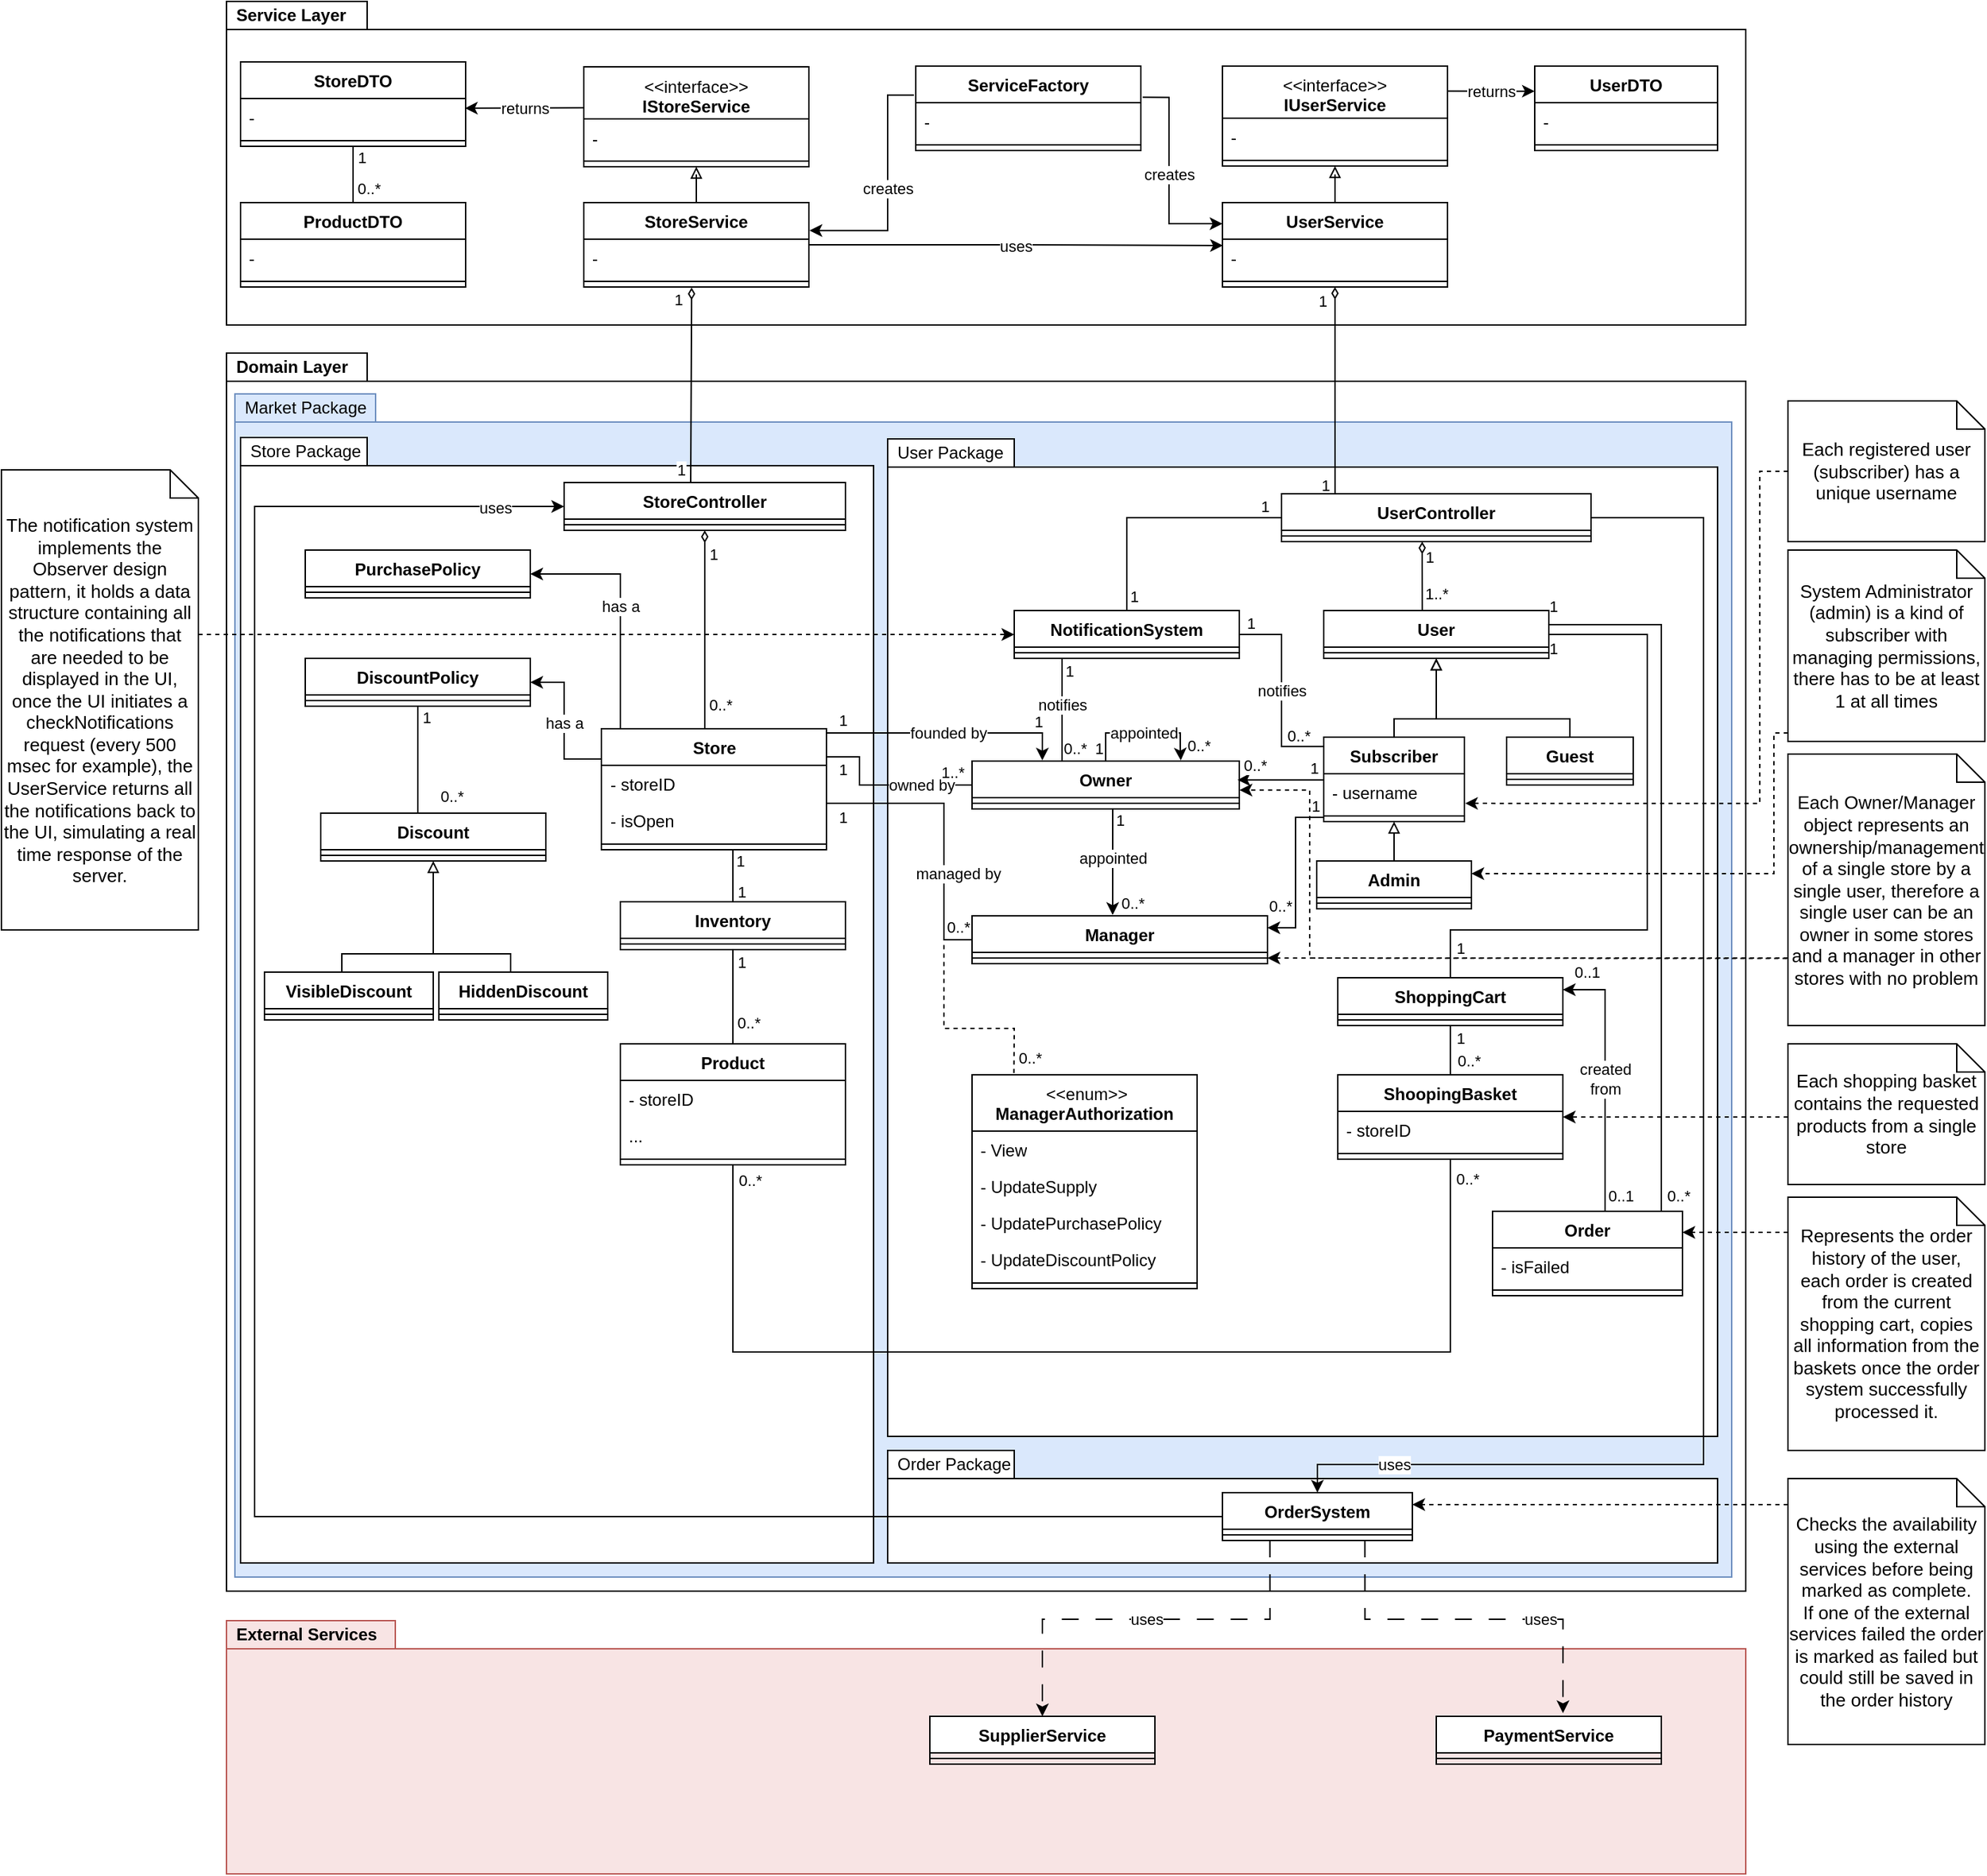 <mxfile version="24.2.5" type="device" pages="3">
  <diagram name="White Class Diagram" id="xx6mofLlzCFI5YK1O4nq">
    <mxGraphModel dx="1434" dy="3180" grid="1" gridSize="10" guides="1" tooltips="1" connect="1" arrows="1" fold="1" page="1" pageScale="1" pageWidth="1654" pageHeight="2336" math="0" shadow="0">
      <root>
        <mxCell id="Fns9ew5D7KYSEn1IwAE0-0" />
        <mxCell id="Fns9ew5D7KYSEn1IwAE0-1" parent="Fns9ew5D7KYSEn1IwAE0-0" />
        <mxCell id="Fns9ew5D7KYSEn1IwAE0-2" value="External Services" style="shape=folder;xSize=90;align=left;spacingLeft=10;align=left;verticalAlign=top;spacingLeft=5;spacingTop=-4;tabWidth=120;tabHeight=20;tabPosition=left;html=1;recursiveResize=0;fillColor=#F8E4E4;strokeColor=#b85450;fontStyle=1" vertex="1" parent="Fns9ew5D7KYSEn1IwAE0-1">
          <mxGeometry x="320" y="1131" width="1080" height="180" as="geometry" />
        </mxCell>
        <mxCell id="Fns9ew5D7KYSEn1IwAE0-3" value="Domain Layer" style="shape=folder;xSize=90;align=left;spacingLeft=10;align=left;verticalAlign=top;spacingLeft=5;spacingTop=-4;tabWidth=100;tabHeight=20;tabPosition=left;html=1;recursiveResize=0;fontStyle=1" vertex="1" parent="Fns9ew5D7KYSEn1IwAE0-1">
          <mxGeometry x="320" y="230" width="1080" height="880" as="geometry" />
        </mxCell>
        <mxCell id="Fns9ew5D7KYSEn1IwAE0-4" value="Market Package" style="shape=folder;xSize=90;align=left;spacingLeft=10;align=left;verticalAlign=top;spacingLeft=5;spacingTop=-4;tabWidth=100;tabHeight=20;tabPosition=left;html=1;recursiveResize=0;fontStyle=0;fillColor=#dae8fc;strokeColor=#6c8ebf;" vertex="1" parent="Fns9ew5D7KYSEn1IwAE0-1">
          <mxGeometry x="326" y="259" width="1064" height="841" as="geometry" />
        </mxCell>
        <mxCell id="z2EpCJs6ikKyKI41-Hr6-0" value="Order Package" style="shape=folder;xSize=90;align=left;spacingLeft=10;align=left;verticalAlign=top;spacingLeft=5;spacingTop=-4;tabWidth=90;tabHeight=20;tabPosition=left;html=1;recursiveResize=0;" vertex="1" parent="Fns9ew5D7KYSEn1IwAE0-1">
          <mxGeometry x="790" y="1010" width="590" height="80" as="geometry" />
        </mxCell>
        <mxCell id="Fns9ew5D7KYSEn1IwAE0-5" value="Store Package" style="shape=folder;xSize=90;align=left;spacingLeft=10;align=left;verticalAlign=top;spacingLeft=5;spacingTop=-4;tabWidth=90;tabHeight=20;tabPosition=left;html=1;recursiveResize=0;" vertex="1" parent="Fns9ew5D7KYSEn1IwAE0-1">
          <mxGeometry x="330" y="290" width="450" height="800" as="geometry" />
        </mxCell>
        <mxCell id="Fns9ew5D7KYSEn1IwAE0-6" value="User Package" style="shape=folder;xSize=90;align=left;spacingLeft=10;align=left;verticalAlign=top;spacingLeft=5;spacingTop=-4;tabWidth=90;tabHeight=20;tabPosition=left;html=1;recursiveResize=0;" vertex="1" parent="Fns9ew5D7KYSEn1IwAE0-1">
          <mxGeometry x="790" y="291" width="590" height="709" as="geometry" />
        </mxCell>
        <mxCell id="Fns9ew5D7KYSEn1IwAE0-7" value="has a" style="edgeStyle=orthogonalEdgeStyle;rounded=0;orthogonalLoop=1;jettySize=auto;html=1;exitX=0;exitY=0.25;exitDx=0;exitDy=0;entryX=1;entryY=0.5;entryDx=0;entryDy=0;" edge="1" parent="Fns9ew5D7KYSEn1IwAE0-1" source="Fns9ew5D7KYSEn1IwAE0-11" target="Fns9ew5D7KYSEn1IwAE0-44">
          <mxGeometry relative="1" as="geometry">
            <mxPoint x="530.48" y="478.564" as="targetPoint" />
            <Array as="points">
              <mxPoint x="560" y="518" />
              <mxPoint x="560" y="464" />
            </Array>
            <mxPoint x="584.74" y="446.916" as="sourcePoint" />
          </mxGeometry>
        </mxCell>
        <mxCell id="Fns9ew5D7KYSEn1IwAE0-8" style="edgeStyle=orthogonalEdgeStyle;rounded=0;orthogonalLoop=1;jettySize=auto;html=1;entryX=0.5;entryY=0;entryDx=0;entryDy=0;endArrow=none;endFill=0;" edge="1" parent="Fns9ew5D7KYSEn1IwAE0-1" source="Fns9ew5D7KYSEn1IwAE0-11" target="Fns9ew5D7KYSEn1IwAE0-162">
          <mxGeometry relative="1" as="geometry">
            <Array as="points">
              <mxPoint x="680" y="560" />
              <mxPoint x="680" y="560" />
            </Array>
          </mxGeometry>
        </mxCell>
        <mxCell id="Fns9ew5D7KYSEn1IwAE0-9" value="1" style="edgeLabel;html=1;align=center;verticalAlign=middle;resizable=0;points=[];" vertex="1" connectable="0" parent="Fns9ew5D7KYSEn1IwAE0-8">
          <mxGeometry x="-0.704" y="-2" relative="1" as="geometry">
            <mxPoint x="7" y="2" as="offset" />
          </mxGeometry>
        </mxCell>
        <mxCell id="Fns9ew5D7KYSEn1IwAE0-10" value="1" style="edgeLabel;html=1;align=center;verticalAlign=middle;resizable=0;points=[];" vertex="1" connectable="0" parent="Fns9ew5D7KYSEn1IwAE0-8">
          <mxGeometry x="0.633" relative="1" as="geometry">
            <mxPoint x="6" as="offset" />
          </mxGeometry>
        </mxCell>
        <mxCell id="Fns9ew5D7KYSEn1IwAE0-11" value="Store" style="swimlane;fontStyle=1;align=center;verticalAlign=top;childLayout=stackLayout;horizontal=1;startSize=26;horizontalStack=0;resizeParent=1;resizeParentMax=0;resizeLast=0;collapsible=1;marginBottom=0;whiteSpace=wrap;html=1;" vertex="1" parent="Fns9ew5D7KYSEn1IwAE0-1">
          <mxGeometry x="586.5" y="497" width="160" height="86" as="geometry" />
        </mxCell>
        <mxCell id="Fns9ew5D7KYSEn1IwAE0-12" value="- storeID" style="text;strokeColor=none;fillColor=none;align=left;verticalAlign=top;spacingLeft=4;spacingRight=4;overflow=hidden;rotatable=0;points=[[0,0.5],[1,0.5]];portConstraint=eastwest;whiteSpace=wrap;html=1;" vertex="1" parent="Fns9ew5D7KYSEn1IwAE0-11">
          <mxGeometry y="26" width="160" height="26" as="geometry" />
        </mxCell>
        <mxCell id="Fns9ew5D7KYSEn1IwAE0-13" value="- isOpen" style="text;strokeColor=none;fillColor=none;align=left;verticalAlign=top;spacingLeft=4;spacingRight=4;overflow=hidden;rotatable=0;points=[[0,0.5],[1,0.5]];portConstraint=eastwest;whiteSpace=wrap;html=1;" vertex="1" parent="Fns9ew5D7KYSEn1IwAE0-11">
          <mxGeometry y="52" width="160" height="26" as="geometry" />
        </mxCell>
        <mxCell id="Fns9ew5D7KYSEn1IwAE0-14" value="" style="line;strokeWidth=1;fillColor=none;align=left;verticalAlign=middle;spacingTop=-1;spacingLeft=3;spacingRight=3;rotatable=0;labelPosition=right;points=[];portConstraint=eastwest;strokeColor=inherit;" vertex="1" parent="Fns9ew5D7KYSEn1IwAE0-11">
          <mxGeometry y="78" width="160" height="8" as="geometry" />
        </mxCell>
        <mxCell id="Fns9ew5D7KYSEn1IwAE0-15" value="notifies" style="edgeStyle=orthogonalEdgeStyle;rounded=0;orthogonalLoop=1;jettySize=auto;html=1;entryX=0.25;entryY=1;entryDx=0;entryDy=0;endArrow=none;endFill=0;" edge="1" parent="Fns9ew5D7KYSEn1IwAE0-1">
          <mxGeometry x="0.096" relative="1" as="geometry">
            <mxPoint x="914" y="520" as="sourcePoint" />
            <mxPoint x="914" y="447" as="targetPoint" />
            <Array as="points">
              <mxPoint x="914" y="447" />
            </Array>
            <mxPoint as="offset" />
          </mxGeometry>
        </mxCell>
        <mxCell id="Fns9ew5D7KYSEn1IwAE0-16" value="1" style="edgeLabel;html=1;align=center;verticalAlign=middle;resizable=0;points=[];" vertex="1" connectable="0" parent="Fns9ew5D7KYSEn1IwAE0-15">
          <mxGeometry x="0.781" y="1" relative="1" as="geometry">
            <mxPoint x="6" y="1" as="offset" />
          </mxGeometry>
        </mxCell>
        <mxCell id="Fns9ew5D7KYSEn1IwAE0-17" value="0..*" style="edgeLabel;html=1;align=center;verticalAlign=middle;resizable=0;points=[];" vertex="1" connectable="0" parent="Fns9ew5D7KYSEn1IwAE0-15">
          <mxGeometry x="-0.726" y="1" relative="1" as="geometry">
            <mxPoint x="10" y="1" as="offset" />
          </mxGeometry>
        </mxCell>
        <mxCell id="Fns9ew5D7KYSEn1IwAE0-18" value="Owner" style="swimlane;fontStyle=1;align=center;verticalAlign=top;childLayout=stackLayout;horizontal=1;startSize=26;horizontalStack=0;resizeParent=1;resizeParentMax=0;resizeLast=0;collapsible=1;marginBottom=0;whiteSpace=wrap;html=1;" vertex="1" parent="Fns9ew5D7KYSEn1IwAE0-1">
          <mxGeometry x="850" y="520" width="190" height="34" as="geometry" />
        </mxCell>
        <mxCell id="Fns9ew5D7KYSEn1IwAE0-19" value="" style="line;strokeWidth=1;fillColor=none;align=left;verticalAlign=middle;spacingTop=-1;spacingLeft=3;spacingRight=3;rotatable=0;labelPosition=right;points=[];portConstraint=eastwest;strokeColor=inherit;" vertex="1" parent="Fns9ew5D7KYSEn1IwAE0-18">
          <mxGeometry y="26" width="190" height="8" as="geometry" />
        </mxCell>
        <mxCell id="Fns9ew5D7KYSEn1IwAE0-20" value="owned by" style="edgeStyle=orthogonalEdgeStyle;rounded=0;orthogonalLoop=1;jettySize=auto;html=1;endArrow=none;endFill=0;entryX=0;entryY=0.5;entryDx=0;entryDy=0;exitX=1;exitY=0.233;exitDx=0;exitDy=0;exitPerimeter=0;" edge="1" parent="Fns9ew5D7KYSEn1IwAE0-1" source="Fns9ew5D7KYSEn1IwAE0-11" target="Fns9ew5D7KYSEn1IwAE0-18">
          <mxGeometry x="0.423" relative="1" as="geometry">
            <mxPoint x="730" y="530" as="sourcePoint" />
            <mxPoint x="850" y="560" as="targetPoint" />
            <Array as="points">
              <mxPoint x="770" y="517" />
              <mxPoint x="770" y="537" />
            </Array>
            <mxPoint as="offset" />
          </mxGeometry>
        </mxCell>
        <mxCell id="Fns9ew5D7KYSEn1IwAE0-21" value="1..*" style="edgeLabel;html=1;align=center;verticalAlign=middle;resizable=0;points=[];" vertex="1" connectable="0" parent="Fns9ew5D7KYSEn1IwAE0-20">
          <mxGeometry x="0.792" relative="1" as="geometry">
            <mxPoint x="-1" y="-9" as="offset" />
          </mxGeometry>
        </mxCell>
        <mxCell id="Fns9ew5D7KYSEn1IwAE0-22" value="1" style="edgeLabel;html=1;align=center;verticalAlign=middle;resizable=0;points=[];" vertex="1" connectable="0" parent="Fns9ew5D7KYSEn1IwAE0-20">
          <mxGeometry x="-0.685" y="-1" relative="1" as="geometry">
            <mxPoint x="-8" y="8" as="offset" />
          </mxGeometry>
        </mxCell>
        <mxCell id="Fns9ew5D7KYSEn1IwAE0-23" value="Manager" style="swimlane;fontStyle=1;align=center;verticalAlign=top;childLayout=stackLayout;horizontal=1;startSize=26;horizontalStack=0;resizeParent=1;resizeParentMax=0;resizeLast=0;collapsible=1;marginBottom=0;whiteSpace=wrap;html=1;" vertex="1" parent="Fns9ew5D7KYSEn1IwAE0-1">
          <mxGeometry x="850" y="630" width="210" height="34" as="geometry" />
        </mxCell>
        <mxCell id="Fns9ew5D7KYSEn1IwAE0-24" value="" style="line;strokeWidth=1;fillColor=none;align=left;verticalAlign=middle;spacingTop=-1;spacingLeft=3;spacingRight=3;rotatable=0;labelPosition=right;points=[];portConstraint=eastwest;strokeColor=inherit;" vertex="1" parent="Fns9ew5D7KYSEn1IwAE0-23">
          <mxGeometry y="26" width="210" height="8" as="geometry" />
        </mxCell>
        <mxCell id="Fns9ew5D7KYSEn1IwAE0-25" value="managed by" style="edgeStyle=orthogonalEdgeStyle;rounded=0;orthogonalLoop=1;jettySize=auto;html=1;endArrow=none;endFill=0;entryX=0;entryY=0.5;entryDx=0;entryDy=0;" edge="1" parent="Fns9ew5D7KYSEn1IwAE0-1" source="Fns9ew5D7KYSEn1IwAE0-11" target="Fns9ew5D7KYSEn1IwAE0-23">
          <mxGeometry x="0.332" y="10" relative="1" as="geometry">
            <mxPoint x="850" y="650" as="targetPoint" />
            <Array as="points">
              <mxPoint x="830" y="550" />
              <mxPoint x="830" y="647" />
            </Array>
            <mxPoint as="offset" />
          </mxGeometry>
        </mxCell>
        <mxCell id="Fns9ew5D7KYSEn1IwAE0-26" value="0..*" style="edgeLabel;html=1;align=center;verticalAlign=middle;resizable=0;points=[];" vertex="1" connectable="0" parent="Fns9ew5D7KYSEn1IwAE0-25">
          <mxGeometry x="0.834" y="1" relative="1" as="geometry">
            <mxPoint x="6" y="-8" as="offset" />
          </mxGeometry>
        </mxCell>
        <mxCell id="Fns9ew5D7KYSEn1IwAE0-27" value="1" style="edgeLabel;html=1;align=center;verticalAlign=middle;resizable=0;points=[];" vertex="1" connectable="0" parent="Fns9ew5D7KYSEn1IwAE0-25">
          <mxGeometry x="-0.931" relative="1" as="geometry">
            <mxPoint x="4" y="10" as="offset" />
          </mxGeometry>
        </mxCell>
        <mxCell id="Fns9ew5D7KYSEn1IwAE0-28" value="Service Layer" style="shape=folder;xSize=90;align=left;spacingLeft=10;align=left;verticalAlign=top;spacingLeft=5;spacingTop=-4;tabWidth=100;tabHeight=20;tabPosition=left;html=1;recursiveResize=0;fontStyle=1" vertex="1" parent="Fns9ew5D7KYSEn1IwAE0-1">
          <mxGeometry x="320" y="-20" width="1080" height="230" as="geometry" />
        </mxCell>
        <mxCell id="Fns9ew5D7KYSEn1IwAE0-29" value="has a" style="edgeStyle=orthogonalEdgeStyle;rounded=0;orthogonalLoop=1;jettySize=auto;html=1;endArrow=none;endFill=0;startArrow=classic;startFill=1;entryX=0.084;entryY=-0.002;entryDx=0;entryDy=0;entryPerimeter=0;" edge="1" parent="Fns9ew5D7KYSEn1IwAE0-1" source="Fns9ew5D7KYSEn1IwAE0-30" target="Fns9ew5D7KYSEn1IwAE0-11">
          <mxGeometry relative="1" as="geometry">
            <mxPoint x="650" y="530" as="targetPoint" />
            <Array as="points">
              <mxPoint x="600" y="387" />
              <mxPoint x="600" y="497" />
            </Array>
          </mxGeometry>
        </mxCell>
        <mxCell id="Fns9ew5D7KYSEn1IwAE0-30" value="PurchasePolicy" style="swimlane;fontStyle=1;align=center;verticalAlign=top;childLayout=stackLayout;horizontal=1;startSize=26;horizontalStack=0;resizeParent=1;resizeParentMax=0;resizeLast=0;collapsible=1;marginBottom=0;whiteSpace=wrap;html=1;" vertex="1" parent="Fns9ew5D7KYSEn1IwAE0-1">
          <mxGeometry x="376" y="370" width="160" height="34" as="geometry" />
        </mxCell>
        <mxCell id="Fns9ew5D7KYSEn1IwAE0-31" value="" style="line;strokeWidth=1;fillColor=none;align=left;verticalAlign=middle;spacingTop=-1;spacingLeft=3;spacingRight=3;rotatable=0;labelPosition=right;points=[];portConstraint=eastwest;strokeColor=inherit;" vertex="1" parent="Fns9ew5D7KYSEn1IwAE0-30">
          <mxGeometry y="26" width="160" height="8" as="geometry" />
        </mxCell>
        <mxCell id="Fns9ew5D7KYSEn1IwAE0-32" style="edgeStyle=orthogonalEdgeStyle;rounded=0;orthogonalLoop=1;jettySize=auto;html=1;entryX=1;entryY=0.163;entryDx=0;entryDy=0;endArrow=none;endFill=0;entryPerimeter=0;" edge="1" parent="Fns9ew5D7KYSEn1IwAE0-1" source="Fns9ew5D7KYSEn1IwAE0-38" target="Fns9ew5D7KYSEn1IwAE0-164">
          <mxGeometry relative="1" as="geometry">
            <Array as="points">
              <mxPoint x="1340" y="423" />
            </Array>
          </mxGeometry>
        </mxCell>
        <mxCell id="Fns9ew5D7KYSEn1IwAE0-33" value="0..*" style="edgeLabel;html=1;align=center;verticalAlign=middle;resizable=0;points=[];" vertex="1" connectable="0" parent="Fns9ew5D7KYSEn1IwAE0-32">
          <mxGeometry x="-0.941" y="-2" relative="1" as="geometry">
            <mxPoint x="10" y="4" as="offset" />
          </mxGeometry>
        </mxCell>
        <mxCell id="Fns9ew5D7KYSEn1IwAE0-34" value="uses" style="edgeStyle=orthogonalEdgeStyle;rounded=0;orthogonalLoop=1;jettySize=auto;html=1;entryX=0.5;entryY=0;entryDx=0;entryDy=0;dashed=1;dashPattern=12 12;exitX=0.25;exitY=1;exitDx=0;exitDy=0;" edge="1" parent="Fns9ew5D7KYSEn1IwAE0-1" source="z2EpCJs6ikKyKI41-Hr6-1" target="Fns9ew5D7KYSEn1IwAE0-149">
          <mxGeometry relative="1" as="geometry">
            <Array as="points">
              <mxPoint x="1062" y="1130" />
              <mxPoint x="900" y="1130" />
            </Array>
          </mxGeometry>
        </mxCell>
        <mxCell id="Fns9ew5D7KYSEn1IwAE0-35" value="created&lt;br&gt;from" style="edgeStyle=orthogonalEdgeStyle;rounded=0;orthogonalLoop=1;jettySize=auto;html=1;entryX=1;entryY=0.25;entryDx=0;entryDy=0;" edge="1" parent="Fns9ew5D7KYSEn1IwAE0-1" source="Fns9ew5D7KYSEn1IwAE0-38" target="Fns9ew5D7KYSEn1IwAE0-71">
          <mxGeometry relative="1" as="geometry">
            <Array as="points">
              <mxPoint x="1300" y="682" />
            </Array>
          </mxGeometry>
        </mxCell>
        <mxCell id="Fns9ew5D7KYSEn1IwAE0-36" value="0..1" style="edgeLabel;html=1;align=center;verticalAlign=middle;resizable=0;points=[];" vertex="1" connectable="0" parent="Fns9ew5D7KYSEn1IwAE0-35">
          <mxGeometry x="-0.896" y="-1" relative="1" as="geometry">
            <mxPoint x="10" y="-2" as="offset" />
          </mxGeometry>
        </mxCell>
        <mxCell id="Fns9ew5D7KYSEn1IwAE0-37" value="0..1" style="edgeLabel;html=1;align=center;verticalAlign=middle;resizable=0;points=[];" vertex="1" connectable="0" parent="Fns9ew5D7KYSEn1IwAE0-35">
          <mxGeometry x="0.835" y="-2" relative="1" as="geometry">
            <mxPoint x="1" y="-11" as="offset" />
          </mxGeometry>
        </mxCell>
        <mxCell id="Fns9ew5D7KYSEn1IwAE0-38" value="Order" style="swimlane;fontStyle=1;align=center;verticalAlign=top;childLayout=stackLayout;horizontal=1;startSize=26;horizontalStack=0;resizeParent=1;resizeParentMax=0;resizeLast=0;collapsible=1;marginBottom=0;whiteSpace=wrap;html=1;" vertex="1" parent="Fns9ew5D7KYSEn1IwAE0-1">
          <mxGeometry x="1220" y="840" width="135" height="60" as="geometry" />
        </mxCell>
        <mxCell id="Fns9ew5D7KYSEn1IwAE0-39" value="- isFailed" style="text;strokeColor=none;fillColor=none;align=left;verticalAlign=top;spacingLeft=4;spacingRight=4;overflow=hidden;rotatable=0;points=[[0,0.5],[1,0.5]];portConstraint=eastwest;whiteSpace=wrap;html=1;" vertex="1" parent="Fns9ew5D7KYSEn1IwAE0-38">
          <mxGeometry y="26" width="135" height="26" as="geometry" />
        </mxCell>
        <mxCell id="Fns9ew5D7KYSEn1IwAE0-40" value="" style="line;strokeWidth=1;fillColor=none;align=left;verticalAlign=middle;spacingTop=-1;spacingLeft=3;spacingRight=3;rotatable=0;labelPosition=right;points=[];portConstraint=eastwest;strokeColor=inherit;" vertex="1" parent="Fns9ew5D7KYSEn1IwAE0-38">
          <mxGeometry y="52" width="135" height="8" as="geometry" />
        </mxCell>
        <mxCell id="Fns9ew5D7KYSEn1IwAE0-41" style="edgeStyle=orthogonalEdgeStyle;rounded=0;orthogonalLoop=1;jettySize=auto;html=1;endArrow=none;endFill=0;" edge="1" parent="Fns9ew5D7KYSEn1IwAE0-1" source="Fns9ew5D7KYSEn1IwAE0-44">
          <mxGeometry relative="1" as="geometry">
            <mxPoint x="456" y="557" as="targetPoint" />
          </mxGeometry>
        </mxCell>
        <mxCell id="Fns9ew5D7KYSEn1IwAE0-42" value="1" style="edgeLabel;html=1;align=center;verticalAlign=middle;resizable=0;points=[];" vertex="1" connectable="0" parent="Fns9ew5D7KYSEn1IwAE0-41">
          <mxGeometry x="-0.818" relative="1" as="geometry">
            <mxPoint x="6" y="1" as="offset" />
          </mxGeometry>
        </mxCell>
        <mxCell id="Fns9ew5D7KYSEn1IwAE0-43" value="0..*" style="edgeLabel;html=1;align=center;verticalAlign=middle;resizable=0;points=[];" vertex="1" connectable="0" parent="Fns9ew5D7KYSEn1IwAE0-41">
          <mxGeometry x="0.779" y="1" relative="1" as="geometry">
            <mxPoint x="23" y="-4" as="offset" />
          </mxGeometry>
        </mxCell>
        <mxCell id="Fns9ew5D7KYSEn1IwAE0-44" value="DiscountPolicy" style="swimlane;fontStyle=1;align=center;verticalAlign=top;childLayout=stackLayout;horizontal=1;startSize=26;horizontalStack=0;resizeParent=1;resizeParentMax=0;resizeLast=0;collapsible=1;marginBottom=0;whiteSpace=wrap;html=1;" vertex="1" parent="Fns9ew5D7KYSEn1IwAE0-1">
          <mxGeometry x="376" y="447" width="160" height="34" as="geometry" />
        </mxCell>
        <mxCell id="Fns9ew5D7KYSEn1IwAE0-45" value="" style="line;strokeWidth=1;fillColor=none;align=left;verticalAlign=middle;spacingTop=-1;spacingLeft=3;spacingRight=3;rotatable=0;labelPosition=right;points=[];portConstraint=eastwest;strokeColor=inherit;" vertex="1" parent="Fns9ew5D7KYSEn1IwAE0-44">
          <mxGeometry y="26" width="160" height="8" as="geometry" />
        </mxCell>
        <mxCell id="Fns9ew5D7KYSEn1IwAE0-46" value="Discount" style="swimlane;fontStyle=1;align=center;verticalAlign=top;childLayout=stackLayout;horizontal=1;startSize=26;horizontalStack=0;resizeParent=1;resizeParentMax=0;resizeLast=0;collapsible=1;marginBottom=0;whiteSpace=wrap;html=1;" vertex="1" parent="Fns9ew5D7KYSEn1IwAE0-1">
          <mxGeometry x="387" y="557" width="160" height="34" as="geometry">
            <mxRectangle x="370" y="630" width="90" height="30" as="alternateBounds" />
          </mxGeometry>
        </mxCell>
        <mxCell id="Fns9ew5D7KYSEn1IwAE0-47" value="" style="line;strokeWidth=1;fillColor=none;align=left;verticalAlign=middle;spacingTop=-1;spacingLeft=3;spacingRight=3;rotatable=0;labelPosition=right;points=[];portConstraint=eastwest;strokeColor=inherit;" vertex="1" parent="Fns9ew5D7KYSEn1IwAE0-46">
          <mxGeometry y="26" width="160" height="8" as="geometry" />
        </mxCell>
        <mxCell id="Fns9ew5D7KYSEn1IwAE0-48" value="VisibleDiscount" style="swimlane;fontStyle=1;align=center;verticalAlign=top;childLayout=stackLayout;horizontal=1;startSize=26;horizontalStack=0;resizeParent=1;resizeParentMax=0;resizeLast=0;collapsible=1;marginBottom=0;whiteSpace=wrap;html=1;" vertex="1" parent="Fns9ew5D7KYSEn1IwAE0-1">
          <mxGeometry x="347" y="670" width="120" height="34" as="geometry" />
        </mxCell>
        <mxCell id="Fns9ew5D7KYSEn1IwAE0-49" value="" style="line;strokeWidth=1;fillColor=none;align=left;verticalAlign=middle;spacingTop=-1;spacingLeft=3;spacingRight=3;rotatable=0;labelPosition=right;points=[];portConstraint=eastwest;strokeColor=inherit;" vertex="1" parent="Fns9ew5D7KYSEn1IwAE0-48">
          <mxGeometry y="26" width="120" height="8" as="geometry" />
        </mxCell>
        <mxCell id="Fns9ew5D7KYSEn1IwAE0-50" value="HiddenDiscount" style="swimlane;fontStyle=1;align=center;verticalAlign=top;childLayout=stackLayout;horizontal=1;startSize=26;horizontalStack=0;resizeParent=1;resizeParentMax=0;resizeLast=0;collapsible=1;marginBottom=0;whiteSpace=wrap;html=1;" vertex="1" parent="Fns9ew5D7KYSEn1IwAE0-1">
          <mxGeometry x="471" y="670" width="120" height="34" as="geometry" />
        </mxCell>
        <mxCell id="Fns9ew5D7KYSEn1IwAE0-51" value="" style="line;strokeWidth=1;fillColor=none;align=left;verticalAlign=middle;spacingTop=-1;spacingLeft=3;spacingRight=3;rotatable=0;labelPosition=right;points=[];portConstraint=eastwest;strokeColor=inherit;" vertex="1" parent="Fns9ew5D7KYSEn1IwAE0-50">
          <mxGeometry y="26" width="120" height="8" as="geometry" />
        </mxCell>
        <mxCell id="Fns9ew5D7KYSEn1IwAE0-52" style="edgeStyle=orthogonalEdgeStyle;rounded=0;orthogonalLoop=1;jettySize=auto;html=1;endArrow=block;endFill=0;entryX=0.5;entryY=1;entryDx=0;entryDy=0;" edge="1" parent="Fns9ew5D7KYSEn1IwAE0-1" source="Fns9ew5D7KYSEn1IwAE0-48" target="Fns9ew5D7KYSEn1IwAE0-46">
          <mxGeometry relative="1" as="geometry">
            <Array as="points">
              <mxPoint x="402" y="657" />
              <mxPoint x="467" y="657" />
            </Array>
            <mxPoint x="465" y="591" as="targetPoint" />
          </mxGeometry>
        </mxCell>
        <mxCell id="Fns9ew5D7KYSEn1IwAE0-53" style="edgeStyle=orthogonalEdgeStyle;rounded=0;orthogonalLoop=1;jettySize=auto;html=1;endArrow=none;endFill=0;" edge="1" parent="Fns9ew5D7KYSEn1IwAE0-1" source="Fns9ew5D7KYSEn1IwAE0-50">
          <mxGeometry relative="1" as="geometry">
            <mxPoint x="457" y="657" as="targetPoint" />
            <Array as="points">
              <mxPoint x="522" y="657" />
            </Array>
          </mxGeometry>
        </mxCell>
        <mxCell id="Fns9ew5D7KYSEn1IwAE0-54" style="edgeStyle=orthogonalEdgeStyle;rounded=0;orthogonalLoop=1;jettySize=auto;html=1;entryX=0.993;entryY=0.395;entryDx=0;entryDy=0;entryPerimeter=0;" edge="1" parent="Fns9ew5D7KYSEn1IwAE0-1" source="Fns9ew5D7KYSEn1IwAE0-65" target="Fns9ew5D7KYSEn1IwAE0-18">
          <mxGeometry relative="1" as="geometry">
            <mxPoint x="1040" y="559" as="targetPoint" />
            <Array as="points">
              <mxPoint x="1040" y="533" />
            </Array>
          </mxGeometry>
        </mxCell>
        <mxCell id="Fns9ew5D7KYSEn1IwAE0-55" value="0..*" style="edgeLabel;html=1;align=center;verticalAlign=middle;resizable=0;points=[];" vertex="1" connectable="0" parent="Fns9ew5D7KYSEn1IwAE0-54">
          <mxGeometry x="0.507" relative="1" as="geometry">
            <mxPoint x="-3" y="-11" as="offset" />
          </mxGeometry>
        </mxCell>
        <mxCell id="Fns9ew5D7KYSEn1IwAE0-56" value="1" style="edgeLabel;html=1;align=center;verticalAlign=middle;resizable=0;points=[];" vertex="1" connectable="0" parent="Fns9ew5D7KYSEn1IwAE0-54">
          <mxGeometry x="-0.776" y="1" relative="1" as="geometry">
            <mxPoint y="-10" as="offset" />
          </mxGeometry>
        </mxCell>
        <mxCell id="Fns9ew5D7KYSEn1IwAE0-57" style="edgeStyle=orthogonalEdgeStyle;rounded=0;orthogonalLoop=1;jettySize=auto;html=1;entryX=1;entryY=0.25;entryDx=0;entryDy=0;" edge="1" parent="Fns9ew5D7KYSEn1IwAE0-1" source="Fns9ew5D7KYSEn1IwAE0-65" target="Fns9ew5D7KYSEn1IwAE0-23">
          <mxGeometry relative="1" as="geometry">
            <Array as="points">
              <mxPoint x="1180" y="560" />
              <mxPoint x="1080" y="560" />
              <mxPoint x="1080" y="638" />
            </Array>
          </mxGeometry>
        </mxCell>
        <mxCell id="Fns9ew5D7KYSEn1IwAE0-58" value="0..*" style="edgeLabel;html=1;align=center;verticalAlign=middle;resizable=0;points=[];" vertex="1" connectable="0" parent="Fns9ew5D7KYSEn1IwAE0-57">
          <mxGeometry x="0.875" relative="1" as="geometry">
            <mxPoint x="1" y="-16" as="offset" />
          </mxGeometry>
        </mxCell>
        <mxCell id="Fns9ew5D7KYSEn1IwAE0-59" value="1" style="edgeLabel;html=1;align=center;verticalAlign=middle;resizable=0;points=[];" vertex="1" connectable="0" parent="Fns9ew5D7KYSEn1IwAE0-57">
          <mxGeometry x="-0.945" relative="1" as="geometry">
            <mxPoint x="-3" y="-8" as="offset" />
          </mxGeometry>
        </mxCell>
        <mxCell id="Fns9ew5D7KYSEn1IwAE0-60" style="edgeStyle=orthogonalEdgeStyle;rounded=0;orthogonalLoop=1;jettySize=auto;html=1;entryX=0.5;entryY=0;entryDx=0;entryDy=0;exitX=1;exitY=0.25;exitDx=0;exitDy=0;endArrow=none;endFill=0;" edge="1" parent="Fns9ew5D7KYSEn1IwAE0-1" source="Fns9ew5D7KYSEn1IwAE0-164" target="Fns9ew5D7KYSEn1IwAE0-71">
          <mxGeometry relative="1" as="geometry">
            <Array as="points">
              <mxPoint x="1260" y="430" />
              <mxPoint x="1330" y="430" />
              <mxPoint x="1330" y="640" />
              <mxPoint x="1190" y="640" />
            </Array>
          </mxGeometry>
        </mxCell>
        <mxCell id="Fns9ew5D7KYSEn1IwAE0-61" value="1" style="edgeLabel;html=1;align=center;verticalAlign=middle;resizable=0;points=[];" vertex="1" connectable="0" parent="Fns9ew5D7KYSEn1IwAE0-60">
          <mxGeometry x="-0.896" y="2" relative="1" as="geometry">
            <mxPoint x="-13" y="-18" as="offset" />
          </mxGeometry>
        </mxCell>
        <mxCell id="Fns9ew5D7KYSEn1IwAE0-62" value="1" style="edgeLabel;html=1;align=center;verticalAlign=middle;resizable=0;points=[];" vertex="1" connectable="0" parent="Fns9ew5D7KYSEn1IwAE0-60">
          <mxGeometry x="0.789" y="2" relative="1" as="geometry">
            <mxPoint x="-8" y="11" as="offset" />
          </mxGeometry>
        </mxCell>
        <mxCell id="Fns9ew5D7KYSEn1IwAE0-63" value="1" style="edgeLabel;html=1;align=center;verticalAlign=middle;resizable=0;points=[];" vertex="1" connectable="0" parent="Fns9ew5D7KYSEn1IwAE0-60">
          <mxGeometry x="-0.95" y="1" relative="1" as="geometry">
            <mxPoint y="11" as="offset" />
          </mxGeometry>
        </mxCell>
        <mxCell id="Fns9ew5D7KYSEn1IwAE0-64" style="edgeStyle=orthogonalEdgeStyle;rounded=0;orthogonalLoop=1;jettySize=auto;html=1;entryX=0.5;entryY=1;entryDx=0;entryDy=0;endArrow=block;endFill=0;" edge="1" parent="Fns9ew5D7KYSEn1IwAE0-1" source="Fns9ew5D7KYSEn1IwAE0-65" target="Fns9ew5D7KYSEn1IwAE0-164">
          <mxGeometry relative="1" as="geometry">
            <Array as="points">
              <mxPoint x="1150" y="490" />
              <mxPoint x="1180" y="490" />
            </Array>
          </mxGeometry>
        </mxCell>
        <mxCell id="Fns9ew5D7KYSEn1IwAE0-65" value="Subscriber" style="swimlane;fontStyle=1;align=center;verticalAlign=top;childLayout=stackLayout;horizontal=1;startSize=26;horizontalStack=0;resizeParent=1;resizeParentMax=0;resizeLast=0;collapsible=1;marginBottom=0;whiteSpace=wrap;html=1;" vertex="1" parent="Fns9ew5D7KYSEn1IwAE0-1">
          <mxGeometry x="1100" y="503" width="100" height="60" as="geometry" />
        </mxCell>
        <mxCell id="Fns9ew5D7KYSEn1IwAE0-66" value="- username" style="text;strokeColor=none;fillColor=none;align=left;verticalAlign=top;spacingLeft=4;spacingRight=4;overflow=hidden;rotatable=0;points=[[0,0.5],[1,0.5]];portConstraint=eastwest;whiteSpace=wrap;html=1;" vertex="1" parent="Fns9ew5D7KYSEn1IwAE0-65">
          <mxGeometry y="26" width="100" height="26" as="geometry" />
        </mxCell>
        <mxCell id="Fns9ew5D7KYSEn1IwAE0-67" value="" style="line;strokeWidth=1;fillColor=none;align=left;verticalAlign=middle;spacingTop=-1;spacingLeft=3;spacingRight=3;rotatable=0;labelPosition=right;points=[];portConstraint=eastwest;strokeColor=inherit;" vertex="1" parent="Fns9ew5D7KYSEn1IwAE0-65">
          <mxGeometry y="52" width="100" height="8" as="geometry" />
        </mxCell>
        <mxCell id="Fns9ew5D7KYSEn1IwAE0-68" style="edgeStyle=orthogonalEdgeStyle;rounded=0;orthogonalLoop=1;jettySize=auto;html=1;entryX=0.5;entryY=0;entryDx=0;entryDy=0;endArrow=none;endFill=0;" edge="1" parent="Fns9ew5D7KYSEn1IwAE0-1" source="Fns9ew5D7KYSEn1IwAE0-71" target="Fns9ew5D7KYSEn1IwAE0-138">
          <mxGeometry relative="1" as="geometry" />
        </mxCell>
        <mxCell id="Fns9ew5D7KYSEn1IwAE0-69" value="0..*" style="edgeLabel;html=1;align=center;verticalAlign=middle;resizable=0;points=[];" vertex="1" connectable="0" parent="Fns9ew5D7KYSEn1IwAE0-68">
          <mxGeometry x="0.547" y="1" relative="1" as="geometry">
            <mxPoint x="12" as="offset" />
          </mxGeometry>
        </mxCell>
        <mxCell id="Fns9ew5D7KYSEn1IwAE0-70" value="1" style="edgeLabel;html=1;align=center;verticalAlign=middle;resizable=0;points=[];" vertex="1" connectable="0" parent="Fns9ew5D7KYSEn1IwAE0-68">
          <mxGeometry x="-0.808" y="1" relative="1" as="geometry">
            <mxPoint x="6" y="4" as="offset" />
          </mxGeometry>
        </mxCell>
        <mxCell id="Fns9ew5D7KYSEn1IwAE0-71" value="ShoppingCart" style="swimlane;fontStyle=1;align=center;verticalAlign=top;childLayout=stackLayout;horizontal=1;startSize=26;horizontalStack=0;resizeParent=1;resizeParentMax=0;resizeLast=0;collapsible=1;marginBottom=0;whiteSpace=wrap;html=1;" vertex="1" parent="Fns9ew5D7KYSEn1IwAE0-1">
          <mxGeometry x="1110" y="674" width="160" height="34" as="geometry" />
        </mxCell>
        <mxCell id="Fns9ew5D7KYSEn1IwAE0-72" value="" style="line;strokeWidth=1;fillColor=none;align=left;verticalAlign=middle;spacingTop=-1;spacingLeft=3;spacingRight=3;rotatable=0;labelPosition=right;points=[];portConstraint=eastwest;strokeColor=inherit;" vertex="1" parent="Fns9ew5D7KYSEn1IwAE0-71">
          <mxGeometry y="26" width="160" height="8" as="geometry" />
        </mxCell>
        <mxCell id="Fns9ew5D7KYSEn1IwAE0-73" value="" style="endArrow=none;dashed=1;html=1;rounded=0;exitX=0.186;exitY=-0.008;exitDx=0;exitDy=0;exitPerimeter=0;" edge="1" parent="Fns9ew5D7KYSEn1IwAE0-1" source="Fns9ew5D7KYSEn1IwAE0-75">
          <mxGeometry width="50" height="50" relative="1" as="geometry">
            <mxPoint x="880" y="740" as="sourcePoint" />
            <mxPoint x="830" y="650" as="targetPoint" />
            <Array as="points">
              <mxPoint x="880" y="710" />
              <mxPoint x="830" y="710" />
            </Array>
          </mxGeometry>
        </mxCell>
        <mxCell id="Fns9ew5D7KYSEn1IwAE0-74" value="0..*" style="edgeLabel;html=1;align=center;verticalAlign=middle;resizable=0;points=[];" vertex="1" connectable="0" parent="Fns9ew5D7KYSEn1IwAE0-73">
          <mxGeometry x="-0.833" relative="1" as="geometry">
            <mxPoint x="11" y="1" as="offset" />
          </mxGeometry>
        </mxCell>
        <mxCell id="Fns9ew5D7KYSEn1IwAE0-75" value="&lt;div&gt;&lt;span style=&quot;font-weight: normal;&quot;&gt;&amp;nbsp;&amp;lt;&amp;lt;enum&amp;gt;&amp;gt;&lt;/span&gt;&lt;br&gt;&lt;/div&gt;ManagerAuthorization" style="swimlane;fontStyle=1;align=center;verticalAlign=top;childLayout=stackLayout;horizontal=1;startSize=40;horizontalStack=0;resizeParent=1;resizeParentMax=0;resizeLast=0;collapsible=1;marginBottom=0;whiteSpace=wrap;html=1;" vertex="1" parent="Fns9ew5D7KYSEn1IwAE0-1">
          <mxGeometry x="850" y="743" width="160" height="152" as="geometry" />
        </mxCell>
        <mxCell id="Fns9ew5D7KYSEn1IwAE0-76" value="- View" style="text;strokeColor=none;fillColor=none;align=left;verticalAlign=top;spacingLeft=4;spacingRight=4;overflow=hidden;rotatable=0;points=[[0,0.5],[1,0.5]];portConstraint=eastwest;whiteSpace=wrap;html=1;" vertex="1" parent="Fns9ew5D7KYSEn1IwAE0-75">
          <mxGeometry y="40" width="160" height="26" as="geometry" />
        </mxCell>
        <mxCell id="Fns9ew5D7KYSEn1IwAE0-77" value="- UpdateSupply" style="text;strokeColor=none;fillColor=none;align=left;verticalAlign=top;spacingLeft=4;spacingRight=4;overflow=hidden;rotatable=0;points=[[0,0.5],[1,0.5]];portConstraint=eastwest;whiteSpace=wrap;html=1;" vertex="1" parent="Fns9ew5D7KYSEn1IwAE0-75">
          <mxGeometry y="66" width="160" height="26" as="geometry" />
        </mxCell>
        <mxCell id="Fns9ew5D7KYSEn1IwAE0-78" value="- UpdatePurchasePolicy" style="text;strokeColor=none;fillColor=none;align=left;verticalAlign=top;spacingLeft=4;spacingRight=4;overflow=hidden;rotatable=0;points=[[0,0.5],[1,0.5]];portConstraint=eastwest;whiteSpace=wrap;html=1;" vertex="1" parent="Fns9ew5D7KYSEn1IwAE0-75">
          <mxGeometry y="92" width="160" height="26" as="geometry" />
        </mxCell>
        <mxCell id="Fns9ew5D7KYSEn1IwAE0-79" value="- UpdateDiscountPolicy" style="text;strokeColor=none;fillColor=none;align=left;verticalAlign=top;spacingLeft=4;spacingRight=4;overflow=hidden;rotatable=0;points=[[0,0.5],[1,0.5]];portConstraint=eastwest;whiteSpace=wrap;html=1;" vertex="1" parent="Fns9ew5D7KYSEn1IwAE0-75">
          <mxGeometry y="118" width="160" height="26" as="geometry" />
        </mxCell>
        <mxCell id="Fns9ew5D7KYSEn1IwAE0-80" value="" style="line;strokeWidth=1;fillColor=none;align=left;verticalAlign=middle;spacingTop=-1;spacingLeft=3;spacingRight=3;rotatable=0;labelPosition=right;points=[];portConstraint=eastwest;strokeColor=inherit;" vertex="1" parent="Fns9ew5D7KYSEn1IwAE0-75">
          <mxGeometry y="144" width="160" height="8" as="geometry" />
        </mxCell>
        <mxCell id="Fns9ew5D7KYSEn1IwAE0-81" style="edgeStyle=orthogonalEdgeStyle;rounded=0;orthogonalLoop=1;jettySize=auto;html=1;endArrow=none;endFill=0;startArrow=diamondThin;startFill=0;" edge="1" parent="Fns9ew5D7KYSEn1IwAE0-1" source="Fns9ew5D7KYSEn1IwAE0-84" target="Fns9ew5D7KYSEn1IwAE0-11">
          <mxGeometry relative="1" as="geometry">
            <Array as="points">
              <mxPoint x="660" y="500" />
              <mxPoint x="660" y="500" />
            </Array>
          </mxGeometry>
        </mxCell>
        <mxCell id="Fns9ew5D7KYSEn1IwAE0-82" value="0..*" style="edgeLabel;html=1;align=center;verticalAlign=middle;resizable=0;points=[];" vertex="1" connectable="0" parent="Fns9ew5D7KYSEn1IwAE0-81">
          <mxGeometry x="0.77" relative="1" as="geometry">
            <mxPoint x="11" y="-1" as="offset" />
          </mxGeometry>
        </mxCell>
        <mxCell id="Fns9ew5D7KYSEn1IwAE0-83" value="1" style="edgeLabel;html=1;align=center;verticalAlign=middle;resizable=0;points=[];" vertex="1" connectable="0" parent="Fns9ew5D7KYSEn1IwAE0-81">
          <mxGeometry x="-0.821" y="1" relative="1" as="geometry">
            <mxPoint x="5" y="4" as="offset" />
          </mxGeometry>
        </mxCell>
        <mxCell id="Fns9ew5D7KYSEn1IwAE0-84" value="StoreController" style="swimlane;fontStyle=1;align=center;verticalAlign=top;childLayout=stackLayout;horizontal=1;startSize=26;horizontalStack=0;resizeParent=1;resizeParentMax=0;resizeLast=0;collapsible=1;marginBottom=0;whiteSpace=wrap;html=1;" vertex="1" parent="Fns9ew5D7KYSEn1IwAE0-1">
          <mxGeometry x="560" y="322" width="200" height="34" as="geometry" />
        </mxCell>
        <mxCell id="Fns9ew5D7KYSEn1IwAE0-85" value="" style="line;strokeWidth=1;fillColor=none;align=left;verticalAlign=middle;spacingTop=-1;spacingLeft=3;spacingRight=3;rotatable=0;labelPosition=right;points=[];portConstraint=eastwest;strokeColor=inherit;" vertex="1" parent="Fns9ew5D7KYSEn1IwAE0-84">
          <mxGeometry y="26" width="200" height="8" as="geometry" />
        </mxCell>
        <mxCell id="Fns9ew5D7KYSEn1IwAE0-86" style="edgeStyle=orthogonalEdgeStyle;rounded=0;orthogonalLoop=1;jettySize=auto;html=1;entryX=0.173;entryY=-0.012;entryDx=0;entryDy=0;endArrow=none;endFill=0;startArrow=diamondThin;startFill=0;entryPerimeter=0;exitX=0.5;exitY=1;exitDx=0;exitDy=0;" edge="1" parent="Fns9ew5D7KYSEn1IwAE0-1" source="Fns9ew5D7KYSEn1IwAE0-146" target="Fns9ew5D7KYSEn1IwAE0-102">
          <mxGeometry relative="1" as="geometry">
            <Array as="points" />
          </mxGeometry>
        </mxCell>
        <mxCell id="Fns9ew5D7KYSEn1IwAE0-87" value="1" style="edgeLabel;html=1;align=center;verticalAlign=middle;resizable=0;points=[];" vertex="1" connectable="0" parent="Fns9ew5D7KYSEn1IwAE0-86">
          <mxGeometry x="0.911" y="-1" relative="1" as="geometry">
            <mxPoint x="-6" y="1" as="offset" />
          </mxGeometry>
        </mxCell>
        <mxCell id="Fns9ew5D7KYSEn1IwAE0-88" value="1" style="edgeLabel;html=1;align=center;verticalAlign=middle;resizable=0;points=[];" vertex="1" connectable="0" parent="Fns9ew5D7KYSEn1IwAE0-86">
          <mxGeometry x="-0.886" y="1" relative="1" as="geometry">
            <mxPoint x="-10" y="1" as="offset" />
          </mxGeometry>
        </mxCell>
        <mxCell id="Fns9ew5D7KYSEn1IwAE0-89" value="returns" style="edgeStyle=orthogonalEdgeStyle;rounded=0;orthogonalLoop=1;jettySize=auto;html=1;exitX=1;exitY=0.25;exitDx=0;exitDy=0;entryX=0;entryY=0.297;entryDx=0;entryDy=0;entryPerimeter=0;" edge="1" parent="Fns9ew5D7KYSEn1IwAE0-1" source="Fns9ew5D7KYSEn1IwAE0-129" target="Fns9ew5D7KYSEn1IwAE0-132">
          <mxGeometry relative="1" as="geometry">
            <mxPoint x="1249" y="44" as="targetPoint" />
            <Array as="points" />
          </mxGeometry>
        </mxCell>
        <mxCell id="Fns9ew5D7KYSEn1IwAE0-90" style="edgeStyle=orthogonalEdgeStyle;rounded=0;orthogonalLoop=1;jettySize=auto;html=1;startArrow=diamondThin;startFill=0;endArrow=none;endFill=0;exitX=0.479;exitY=1.042;exitDx=0;exitDy=0;exitPerimeter=0;" edge="1" parent="Fns9ew5D7KYSEn1IwAE0-1" source="Fns9ew5D7KYSEn1IwAE0-125">
          <mxGeometry relative="1" as="geometry">
            <mxPoint x="650" y="322" as="targetPoint" />
            <Array as="points">
              <mxPoint x="651" y="200" />
              <mxPoint x="650" y="200" />
            </Array>
            <mxPoint x="650" y="50" as="sourcePoint" />
          </mxGeometry>
        </mxCell>
        <mxCell id="Fns9ew5D7KYSEn1IwAE0-91" value="1" style="edgeLabel;html=1;align=center;verticalAlign=middle;resizable=0;points=[];" vertex="1" connectable="0" parent="Fns9ew5D7KYSEn1IwAE0-90">
          <mxGeometry x="0.919" y="1" relative="1" as="geometry">
            <mxPoint x="-8" y="-3" as="offset" />
          </mxGeometry>
        </mxCell>
        <mxCell id="Fns9ew5D7KYSEn1IwAE0-92" value="1" style="edgeLabel;html=1;align=center;verticalAlign=middle;resizable=0;points=[];" vertex="1" connectable="0" parent="Fns9ew5D7KYSEn1IwAE0-90">
          <mxGeometry x="-0.919" y="-2" relative="1" as="geometry">
            <mxPoint x="-8" y="3" as="offset" />
          </mxGeometry>
        </mxCell>
        <mxCell id="Fns9ew5D7KYSEn1IwAE0-93" value="appointed" style="edgeStyle=orthogonalEdgeStyle;rounded=0;orthogonalLoop=1;jettySize=auto;html=1;endArrow=none;endFill=0;startArrow=classic;startFill=1;entryX=0.5;entryY=1;entryDx=0;entryDy=0;exitX=0.476;exitY=-0.018;exitDx=0;exitDy=0;exitPerimeter=0;" edge="1" parent="Fns9ew5D7KYSEn1IwAE0-1" source="Fns9ew5D7KYSEn1IwAE0-23" target="Fns9ew5D7KYSEn1IwAE0-18">
          <mxGeometry relative="1" as="geometry">
            <Array as="points">
              <mxPoint x="950" y="554" />
            </Array>
            <mxPoint x="950" y="630" as="sourcePoint" />
            <mxPoint x="950" y="554" as="targetPoint" />
          </mxGeometry>
        </mxCell>
        <mxCell id="Fns9ew5D7KYSEn1IwAE0-94" value="0..*" style="edgeLabel;html=1;align=center;verticalAlign=middle;resizable=0;points=[];" vertex="1" connectable="0" parent="Fns9ew5D7KYSEn1IwAE0-93">
          <mxGeometry x="-0.772" y="1" relative="1" as="geometry">
            <mxPoint x="15" as="offset" />
          </mxGeometry>
        </mxCell>
        <mxCell id="Fns9ew5D7KYSEn1IwAE0-95" value="1" style="edgeLabel;html=1;align=center;verticalAlign=middle;resizable=0;points=[];" vertex="1" connectable="0" parent="Fns9ew5D7KYSEn1IwAE0-93">
          <mxGeometry x="0.717" y="-1" relative="1" as="geometry">
            <mxPoint x="4" y="1" as="offset" />
          </mxGeometry>
        </mxCell>
        <mxCell id="Fns9ew5D7KYSEn1IwAE0-96" value="appointed" style="edgeStyle=orthogonalEdgeStyle;rounded=0;orthogonalLoop=1;jettySize=auto;html=1;entryX=0.781;entryY=-0.014;entryDx=0;entryDy=0;entryPerimeter=0;" edge="1" parent="Fns9ew5D7KYSEn1IwAE0-1" source="Fns9ew5D7KYSEn1IwAE0-18" target="Fns9ew5D7KYSEn1IwAE0-18">
          <mxGeometry relative="1" as="geometry">
            <Array as="points">
              <mxPoint x="945" y="500" />
              <mxPoint x="998" y="500" />
              <mxPoint x="998" y="510" />
              <mxPoint x="998" y="510" />
            </Array>
          </mxGeometry>
        </mxCell>
        <mxCell id="Fns9ew5D7KYSEn1IwAE0-97" value="0..*" style="edgeLabel;html=1;align=center;verticalAlign=middle;resizable=0;points=[];" vertex="1" connectable="0" parent="Fns9ew5D7KYSEn1IwAE0-96">
          <mxGeometry x="0.918" y="-1" relative="1" as="geometry">
            <mxPoint x="14" y="-7" as="offset" />
          </mxGeometry>
        </mxCell>
        <mxCell id="Fns9ew5D7KYSEn1IwAE0-98" value="1" style="edgeLabel;html=1;align=center;verticalAlign=middle;resizable=0;points=[];" vertex="1" connectable="0" parent="Fns9ew5D7KYSEn1IwAE0-96">
          <mxGeometry x="-0.79" relative="1" as="geometry">
            <mxPoint x="-5" as="offset" />
          </mxGeometry>
        </mxCell>
        <mxCell id="Fns9ew5D7KYSEn1IwAE0-99" style="edgeStyle=orthogonalEdgeStyle;rounded=0;orthogonalLoop=1;jettySize=auto;html=1;entryX=0.5;entryY=0;entryDx=0;entryDy=0;endArrow=none;endFill=0;" edge="1" parent="Fns9ew5D7KYSEn1IwAE0-1" source="Fns9ew5D7KYSEn1IwAE0-102" target="Fns9ew5D7KYSEn1IwAE0-155">
          <mxGeometry relative="1" as="geometry" />
        </mxCell>
        <mxCell id="Fns9ew5D7KYSEn1IwAE0-100" value="1" style="edgeLabel;html=1;align=center;verticalAlign=middle;resizable=0;points=[];" vertex="1" connectable="0" parent="Fns9ew5D7KYSEn1IwAE0-99">
          <mxGeometry x="-0.863" y="-1" relative="1" as="geometry">
            <mxPoint y="-7" as="offset" />
          </mxGeometry>
        </mxCell>
        <mxCell id="Fns9ew5D7KYSEn1IwAE0-101" value="1" style="edgeLabel;html=1;align=center;verticalAlign=middle;resizable=0;points=[];" vertex="1" connectable="0" parent="Fns9ew5D7KYSEn1IwAE0-99">
          <mxGeometry x="0.891" y="1" relative="1" as="geometry">
            <mxPoint x="4" y="-1" as="offset" />
          </mxGeometry>
        </mxCell>
        <mxCell id="Fns9ew5D7KYSEn1IwAE0-102" value="UserController" style="swimlane;fontStyle=1;align=center;verticalAlign=top;childLayout=stackLayout;horizontal=1;startSize=26;horizontalStack=0;resizeParent=1;resizeParentMax=0;resizeLast=0;collapsible=1;marginBottom=0;whiteSpace=wrap;html=1;" vertex="1" parent="Fns9ew5D7KYSEn1IwAE0-1">
          <mxGeometry x="1070" y="330" width="220" height="34" as="geometry" />
        </mxCell>
        <mxCell id="Fns9ew5D7KYSEn1IwAE0-103" value="" style="line;strokeWidth=1;fillColor=none;align=left;verticalAlign=middle;spacingTop=-1;spacingLeft=3;spacingRight=3;rotatable=0;labelPosition=right;points=[];portConstraint=eastwest;strokeColor=inherit;" vertex="1" parent="Fns9ew5D7KYSEn1IwAE0-102">
          <mxGeometry y="26" width="220" height="8" as="geometry" />
        </mxCell>
        <mxCell id="Fns9ew5D7KYSEn1IwAE0-104" value="Product" style="swimlane;fontStyle=1;align=center;verticalAlign=top;childLayout=stackLayout;horizontal=1;startSize=26;horizontalStack=0;resizeParent=1;resizeParentMax=0;resizeLast=0;collapsible=1;marginBottom=0;whiteSpace=wrap;html=1;" vertex="1" parent="Fns9ew5D7KYSEn1IwAE0-1">
          <mxGeometry x="600" y="721" width="160" height="86" as="geometry" />
        </mxCell>
        <mxCell id="Fns9ew5D7KYSEn1IwAE0-105" value="- storeID" style="text;strokeColor=none;fillColor=none;align=left;verticalAlign=top;spacingLeft=4;spacingRight=4;overflow=hidden;rotatable=0;points=[[0,0.5],[1,0.5]];portConstraint=eastwest;whiteSpace=wrap;html=1;" vertex="1" parent="Fns9ew5D7KYSEn1IwAE0-104">
          <mxGeometry y="26" width="160" height="26" as="geometry" />
        </mxCell>
        <mxCell id="Fns9ew5D7KYSEn1IwAE0-106" value="..." style="text;strokeColor=none;fillColor=none;align=left;verticalAlign=top;spacingLeft=4;spacingRight=4;overflow=hidden;rotatable=0;points=[[0,0.5],[1,0.5]];portConstraint=eastwest;whiteSpace=wrap;html=1;" vertex="1" parent="Fns9ew5D7KYSEn1IwAE0-104">
          <mxGeometry y="52" width="160" height="26" as="geometry" />
        </mxCell>
        <mxCell id="Fns9ew5D7KYSEn1IwAE0-107" value="" style="line;strokeWidth=1;fillColor=none;align=left;verticalAlign=middle;spacingTop=-1;spacingLeft=3;spacingRight=3;rotatable=0;labelPosition=right;points=[];portConstraint=eastwest;strokeColor=inherit;" vertex="1" parent="Fns9ew5D7KYSEn1IwAE0-104">
          <mxGeometry y="78" width="160" height="8" as="geometry" />
        </mxCell>
        <mxCell id="Fns9ew5D7KYSEn1IwAE0-108" value="founded by" style="edgeStyle=orthogonalEdgeStyle;rounded=0;orthogonalLoop=1;jettySize=auto;html=1;entryX=0.263;entryY=-0.013;entryDx=0;entryDy=0;entryPerimeter=0;" edge="1" parent="Fns9ew5D7KYSEn1IwAE0-1" source="Fns9ew5D7KYSEn1IwAE0-11" target="Fns9ew5D7KYSEn1IwAE0-18">
          <mxGeometry relative="1" as="geometry">
            <Array as="points">
              <mxPoint x="900" y="500" />
            </Array>
            <mxPoint x="900" y="518" as="targetPoint" />
          </mxGeometry>
        </mxCell>
        <mxCell id="Fns9ew5D7KYSEn1IwAE0-109" value="1" style="edgeLabel;html=1;align=center;verticalAlign=middle;resizable=0;points=[];" vertex="1" connectable="0" parent="Fns9ew5D7KYSEn1IwAE0-108">
          <mxGeometry x="0.844" y="1" relative="1" as="geometry">
            <mxPoint x="-4" y="-14" as="offset" />
          </mxGeometry>
        </mxCell>
        <mxCell id="Fns9ew5D7KYSEn1IwAE0-110" value="1" style="edgeLabel;html=1;align=center;verticalAlign=middle;resizable=0;points=[];" vertex="1" connectable="0" parent="Fns9ew5D7KYSEn1IwAE0-108">
          <mxGeometry x="-0.918" y="1" relative="1" as="geometry">
            <mxPoint x="4" y="-8" as="offset" />
          </mxGeometry>
        </mxCell>
        <mxCell id="Fns9ew5D7KYSEn1IwAE0-111" style="edgeStyle=orthogonalEdgeStyle;rounded=0;orthogonalLoop=1;jettySize=auto;html=1;entryX=0.438;entryY=0.01;entryDx=0;entryDy=0;endArrow=none;endFill=0;startArrow=diamondThin;startFill=0;entryPerimeter=0;" edge="1" parent="Fns9ew5D7KYSEn1IwAE0-1" source="Fns9ew5D7KYSEn1IwAE0-102" target="Fns9ew5D7KYSEn1IwAE0-164">
          <mxGeometry relative="1" as="geometry">
            <Array as="points">
              <mxPoint x="1170" y="380" />
              <mxPoint x="1170" y="380" />
            </Array>
          </mxGeometry>
        </mxCell>
        <mxCell id="Fns9ew5D7KYSEn1IwAE0-112" value="1" style="edgeLabel;html=1;align=center;verticalAlign=middle;resizable=0;points=[];" vertex="1" connectable="0" parent="Fns9ew5D7KYSEn1IwAE0-111">
          <mxGeometry x="-0.618" relative="1" as="geometry">
            <mxPoint x="5" y="1" as="offset" />
          </mxGeometry>
        </mxCell>
        <mxCell id="Fns9ew5D7KYSEn1IwAE0-113" value="1..*" style="edgeLabel;html=1;align=center;verticalAlign=middle;resizable=0;points=[];" vertex="1" connectable="0" parent="Fns9ew5D7KYSEn1IwAE0-111">
          <mxGeometry x="0.625" y="2" relative="1" as="geometry">
            <mxPoint x="8" y="-3" as="offset" />
          </mxGeometry>
        </mxCell>
        <mxCell id="Fns9ew5D7KYSEn1IwAE0-114" value="creates" style="edgeStyle=orthogonalEdgeStyle;rounded=0;orthogonalLoop=1;jettySize=auto;html=1;exitX=-0.007;exitY=0.343;exitDx=0;exitDy=0;exitPerimeter=0;entryX=1.003;entryY=0.331;entryDx=0;entryDy=0;entryPerimeter=0;" edge="1" parent="Fns9ew5D7KYSEn1IwAE0-1" target="Fns9ew5D7KYSEn1IwAE0-123">
          <mxGeometry relative="1" as="geometry">
            <mxPoint x="808.72" y="46.58" as="sourcePoint" />
            <mxPoint x="734.0" y="139.5" as="targetPoint" />
            <Array as="points">
              <mxPoint x="790" y="47" />
              <mxPoint x="790" y="143" />
            </Array>
          </mxGeometry>
        </mxCell>
        <mxCell id="Fns9ew5D7KYSEn1IwAE0-115" value="creates" style="edgeStyle=orthogonalEdgeStyle;rounded=0;orthogonalLoop=1;jettySize=auto;html=1;entryX=0;entryY=0.25;entryDx=0;entryDy=0;exitX=1.008;exitY=-0.147;exitDx=0;exitDy=0;exitPerimeter=0;" edge="1" parent="Fns9ew5D7KYSEn1IwAE0-1" source="Fns9ew5D7KYSEn1IwAE0-127" target="Fns9ew5D7KYSEn1IwAE0-146">
          <mxGeometry x="0.002" relative="1" as="geometry">
            <Array as="points">
              <mxPoint x="990" y="48" />
              <mxPoint x="990" y="138" />
            </Array>
            <mxPoint x="930" y="36.5" as="sourcePoint" />
            <mxPoint as="offset" />
          </mxGeometry>
        </mxCell>
        <mxCell id="Fns9ew5D7KYSEn1IwAE0-116" style="edgeStyle=orthogonalEdgeStyle;rounded=0;orthogonalLoop=1;jettySize=auto;html=1;entryX=0.5;entryY=0;entryDx=0;entryDy=0;endArrow=none;endFill=0;" edge="1" parent="Fns9ew5D7KYSEn1IwAE0-1" source="Fns9ew5D7KYSEn1IwAE0-119" target="Fns9ew5D7KYSEn1IwAE0-173">
          <mxGeometry relative="1" as="geometry" />
        </mxCell>
        <mxCell id="Fns9ew5D7KYSEn1IwAE0-117" value="0..*" style="edgeLabel;html=1;align=center;verticalAlign=middle;resizable=0;points=[];" vertex="1" connectable="0" parent="Fns9ew5D7KYSEn1IwAE0-116">
          <mxGeometry x="0.505" relative="1" as="geometry">
            <mxPoint x="11" as="offset" />
          </mxGeometry>
        </mxCell>
        <mxCell id="Fns9ew5D7KYSEn1IwAE0-118" value="1" style="edgeLabel;html=1;align=center;verticalAlign=middle;resizable=0;points=[];" vertex="1" connectable="0" parent="Fns9ew5D7KYSEn1IwAE0-116">
          <mxGeometry x="-0.614" y="-1" relative="1" as="geometry">
            <mxPoint x="7" as="offset" />
          </mxGeometry>
        </mxCell>
        <mxCell id="Fns9ew5D7KYSEn1IwAE0-119" value="StoreDTO" style="swimlane;fontStyle=1;align=center;verticalAlign=top;childLayout=stackLayout;horizontal=1;startSize=26;horizontalStack=0;resizeParent=1;resizeParentMax=0;resizeLast=0;collapsible=1;marginBottom=0;whiteSpace=wrap;html=1;" vertex="1" parent="Fns9ew5D7KYSEn1IwAE0-1">
          <mxGeometry x="330" y="23" width="160" height="60" as="geometry" />
        </mxCell>
        <mxCell id="Fns9ew5D7KYSEn1IwAE0-120" value="-" style="text;strokeColor=none;fillColor=none;align=left;verticalAlign=top;spacingLeft=4;spacingRight=4;overflow=hidden;rotatable=0;points=[[0,0.5],[1,0.5]];portConstraint=eastwest;whiteSpace=wrap;html=1;" vertex="1" parent="Fns9ew5D7KYSEn1IwAE0-119">
          <mxGeometry y="26" width="160" height="26" as="geometry" />
        </mxCell>
        <mxCell id="Fns9ew5D7KYSEn1IwAE0-121" value="" style="line;strokeWidth=1;fillColor=none;align=left;verticalAlign=middle;spacingTop=-1;spacingLeft=3;spacingRight=3;rotatable=0;labelPosition=right;points=[];portConstraint=eastwest;strokeColor=inherit;" vertex="1" parent="Fns9ew5D7KYSEn1IwAE0-119">
          <mxGeometry y="52" width="160" height="8" as="geometry" />
        </mxCell>
        <mxCell id="Fns9ew5D7KYSEn1IwAE0-122" style="edgeStyle=orthogonalEdgeStyle;rounded=0;orthogonalLoop=1;jettySize=auto;html=1;entryX=0.5;entryY=1;entryDx=0;entryDy=0;endArrow=block;endFill=0;" edge="1" parent="Fns9ew5D7KYSEn1IwAE0-1" source="Fns9ew5D7KYSEn1IwAE0-123" target="Fns9ew5D7KYSEn1IwAE0-141">
          <mxGeometry relative="1" as="geometry" />
        </mxCell>
        <mxCell id="Fns9ew5D7KYSEn1IwAE0-123" value="StoreService" style="swimlane;fontStyle=1;align=center;verticalAlign=top;childLayout=stackLayout;horizontal=1;startSize=26;horizontalStack=0;resizeParent=1;resizeParentMax=0;resizeLast=0;collapsible=1;marginBottom=0;whiteSpace=wrap;html=1;" vertex="1" parent="Fns9ew5D7KYSEn1IwAE0-1">
          <mxGeometry x="574" y="123" width="160" height="60" as="geometry" />
        </mxCell>
        <mxCell id="Fns9ew5D7KYSEn1IwAE0-124" value="-" style="text;strokeColor=none;fillColor=none;align=left;verticalAlign=top;spacingLeft=4;spacingRight=4;overflow=hidden;rotatable=0;points=[[0,0.5],[1,0.5]];portConstraint=eastwest;whiteSpace=wrap;html=1;" vertex="1" parent="Fns9ew5D7KYSEn1IwAE0-123">
          <mxGeometry y="26" width="160" height="26" as="geometry" />
        </mxCell>
        <mxCell id="Fns9ew5D7KYSEn1IwAE0-125" value="" style="line;strokeWidth=1;fillColor=none;align=left;verticalAlign=middle;spacingTop=-1;spacingLeft=3;spacingRight=3;rotatable=0;labelPosition=right;points=[];portConstraint=eastwest;strokeColor=inherit;" vertex="1" parent="Fns9ew5D7KYSEn1IwAE0-123">
          <mxGeometry y="52" width="160" height="8" as="geometry" />
        </mxCell>
        <mxCell id="Fns9ew5D7KYSEn1IwAE0-126" value="ServiceFactory" style="swimlane;fontStyle=1;align=center;verticalAlign=top;childLayout=stackLayout;horizontal=1;startSize=26;horizontalStack=0;resizeParent=1;resizeParentMax=0;resizeLast=0;collapsible=1;marginBottom=0;whiteSpace=wrap;html=1;" vertex="1" parent="Fns9ew5D7KYSEn1IwAE0-1">
          <mxGeometry x="810" y="26" width="160" height="60" as="geometry" />
        </mxCell>
        <mxCell id="Fns9ew5D7KYSEn1IwAE0-127" value="-" style="text;strokeColor=none;fillColor=none;align=left;verticalAlign=top;spacingLeft=4;spacingRight=4;overflow=hidden;rotatable=0;points=[[0,0.5],[1,0.5]];portConstraint=eastwest;whiteSpace=wrap;html=1;" vertex="1" parent="Fns9ew5D7KYSEn1IwAE0-126">
          <mxGeometry y="26" width="160" height="26" as="geometry" />
        </mxCell>
        <mxCell id="Fns9ew5D7KYSEn1IwAE0-128" value="" style="line;strokeWidth=1;fillColor=none;align=left;verticalAlign=middle;spacingTop=-1;spacingLeft=3;spacingRight=3;rotatable=0;labelPosition=right;points=[];portConstraint=eastwest;strokeColor=inherit;" vertex="1" parent="Fns9ew5D7KYSEn1IwAE0-126">
          <mxGeometry y="52" width="160" height="8" as="geometry" />
        </mxCell>
        <mxCell id="Fns9ew5D7KYSEn1IwAE0-129" value="&lt;div&gt;&lt;span style=&quot;font-weight: normal;&quot;&gt;&amp;lt;&amp;lt;interface&amp;gt;&amp;gt;&lt;/span&gt;&lt;/div&gt;IUserService" style="swimlane;fontStyle=1;align=center;verticalAlign=top;childLayout=stackLayout;horizontal=1;startSize=37;horizontalStack=0;resizeParent=1;resizeParentMax=0;resizeLast=0;collapsible=1;marginBottom=0;whiteSpace=wrap;html=1;" vertex="1" parent="Fns9ew5D7KYSEn1IwAE0-1">
          <mxGeometry x="1028" y="26" width="160" height="71" as="geometry" />
        </mxCell>
        <mxCell id="Fns9ew5D7KYSEn1IwAE0-130" value="-" style="text;strokeColor=none;fillColor=none;align=left;verticalAlign=top;spacingLeft=4;spacingRight=4;overflow=hidden;rotatable=0;points=[[0,0.5],[1,0.5]];portConstraint=eastwest;whiteSpace=wrap;html=1;" vertex="1" parent="Fns9ew5D7KYSEn1IwAE0-129">
          <mxGeometry y="37" width="160" height="26" as="geometry" />
        </mxCell>
        <mxCell id="Fns9ew5D7KYSEn1IwAE0-131" value="" style="line;strokeWidth=1;fillColor=none;align=left;verticalAlign=middle;spacingTop=-1;spacingLeft=3;spacingRight=3;rotatable=0;labelPosition=right;points=[];portConstraint=eastwest;strokeColor=inherit;" vertex="1" parent="Fns9ew5D7KYSEn1IwAE0-129">
          <mxGeometry y="63" width="160" height="8" as="geometry" />
        </mxCell>
        <mxCell id="Fns9ew5D7KYSEn1IwAE0-132" value="UserDTO" style="swimlane;fontStyle=1;align=center;verticalAlign=top;childLayout=stackLayout;horizontal=1;startSize=26;horizontalStack=0;resizeParent=1;resizeParentMax=0;resizeLast=0;collapsible=1;marginBottom=0;whiteSpace=wrap;html=1;" vertex="1" parent="Fns9ew5D7KYSEn1IwAE0-1">
          <mxGeometry x="1250" y="26" width="130" height="60" as="geometry" />
        </mxCell>
        <mxCell id="Fns9ew5D7KYSEn1IwAE0-133" value="-" style="text;strokeColor=none;fillColor=none;align=left;verticalAlign=top;spacingLeft=4;spacingRight=4;overflow=hidden;rotatable=0;points=[[0,0.5],[1,0.5]];portConstraint=eastwest;whiteSpace=wrap;html=1;" vertex="1" parent="Fns9ew5D7KYSEn1IwAE0-132">
          <mxGeometry y="26" width="130" height="26" as="geometry" />
        </mxCell>
        <mxCell id="Fns9ew5D7KYSEn1IwAE0-134" value="" style="line;strokeWidth=1;fillColor=none;align=left;verticalAlign=middle;spacingTop=-1;spacingLeft=3;spacingRight=3;rotatable=0;labelPosition=right;points=[];portConstraint=eastwest;strokeColor=inherit;" vertex="1" parent="Fns9ew5D7KYSEn1IwAE0-132">
          <mxGeometry y="52" width="130" height="8" as="geometry" />
        </mxCell>
        <mxCell id="Fns9ew5D7KYSEn1IwAE0-135" style="edgeStyle=orthogonalEdgeStyle;rounded=0;orthogonalLoop=1;jettySize=auto;html=1;entryX=0.5;entryY=1;entryDx=0;entryDy=0;endArrow=none;endFill=0;" edge="1" parent="Fns9ew5D7KYSEn1IwAE0-1" source="Fns9ew5D7KYSEn1IwAE0-138" target="Fns9ew5D7KYSEn1IwAE0-104">
          <mxGeometry relative="1" as="geometry">
            <Array as="points">
              <mxPoint x="1190" y="940" />
              <mxPoint x="680" y="940" />
            </Array>
          </mxGeometry>
        </mxCell>
        <mxCell id="Fns9ew5D7KYSEn1IwAE0-136" value="0..*" style="edgeLabel;html=1;align=center;verticalAlign=middle;resizable=0;points=[];" vertex="1" connectable="0" parent="Fns9ew5D7KYSEn1IwAE0-135">
          <mxGeometry x="-0.957" y="4" relative="1" as="geometry">
            <mxPoint x="8" y="-3" as="offset" />
          </mxGeometry>
        </mxCell>
        <mxCell id="Fns9ew5D7KYSEn1IwAE0-137" value="0..*" style="edgeLabel;html=1;align=center;verticalAlign=middle;resizable=0;points=[];" vertex="1" connectable="0" parent="Fns9ew5D7KYSEn1IwAE0-135">
          <mxGeometry x="0.952" y="2" relative="1" as="geometry">
            <mxPoint x="14" y="-8" as="offset" />
          </mxGeometry>
        </mxCell>
        <mxCell id="Fns9ew5D7KYSEn1IwAE0-138" value="ShoopingBasket" style="swimlane;fontStyle=1;align=center;verticalAlign=top;childLayout=stackLayout;horizontal=1;startSize=26;horizontalStack=0;resizeParent=1;resizeParentMax=0;resizeLast=0;collapsible=1;marginBottom=0;whiteSpace=wrap;html=1;" vertex="1" parent="Fns9ew5D7KYSEn1IwAE0-1">
          <mxGeometry x="1110" y="743" width="160" height="60" as="geometry" />
        </mxCell>
        <mxCell id="Fns9ew5D7KYSEn1IwAE0-139" value="- storeID" style="text;strokeColor=none;fillColor=none;align=left;verticalAlign=top;spacingLeft=4;spacingRight=4;overflow=hidden;rotatable=0;points=[[0,0.5],[1,0.5]];portConstraint=eastwest;whiteSpace=wrap;html=1;" vertex="1" parent="Fns9ew5D7KYSEn1IwAE0-138">
          <mxGeometry y="26" width="160" height="26" as="geometry" />
        </mxCell>
        <mxCell id="Fns9ew5D7KYSEn1IwAE0-140" value="" style="line;strokeWidth=1;fillColor=none;align=left;verticalAlign=middle;spacingTop=-1;spacingLeft=3;spacingRight=3;rotatable=0;labelPosition=right;points=[];portConstraint=eastwest;strokeColor=inherit;" vertex="1" parent="Fns9ew5D7KYSEn1IwAE0-138">
          <mxGeometry y="52" width="160" height="8" as="geometry" />
        </mxCell>
        <mxCell id="Fns9ew5D7KYSEn1IwAE0-141" value="&lt;div&gt;&lt;span style=&quot;font-weight: normal;&quot;&gt;&amp;lt;&amp;lt;interface&amp;gt;&amp;gt;&lt;/span&gt;&lt;/div&gt;IStoreService" style="swimlane;fontStyle=1;align=center;verticalAlign=top;childLayout=stackLayout;horizontal=1;startSize=37;horizontalStack=0;resizeParent=1;resizeParentMax=0;resizeLast=0;collapsible=1;marginBottom=0;whiteSpace=wrap;html=1;" vertex="1" parent="Fns9ew5D7KYSEn1IwAE0-1">
          <mxGeometry x="574" y="26.5" width="160" height="71" as="geometry" />
        </mxCell>
        <mxCell id="Fns9ew5D7KYSEn1IwAE0-142" value="-" style="text;strokeColor=none;fillColor=none;align=left;verticalAlign=top;spacingLeft=4;spacingRight=4;overflow=hidden;rotatable=0;points=[[0,0.5],[1,0.5]];portConstraint=eastwest;whiteSpace=wrap;html=1;" vertex="1" parent="Fns9ew5D7KYSEn1IwAE0-141">
          <mxGeometry y="37" width="160" height="26" as="geometry" />
        </mxCell>
        <mxCell id="Fns9ew5D7KYSEn1IwAE0-143" value="" style="line;strokeWidth=1;fillColor=none;align=left;verticalAlign=middle;spacingTop=-1;spacingLeft=3;spacingRight=3;rotatable=0;labelPosition=right;points=[];portConstraint=eastwest;strokeColor=inherit;" vertex="1" parent="Fns9ew5D7KYSEn1IwAE0-141">
          <mxGeometry y="63" width="160" height="8" as="geometry" />
        </mxCell>
        <mxCell id="Fns9ew5D7KYSEn1IwAE0-144" value="returns" style="edgeStyle=orthogonalEdgeStyle;rounded=0;orthogonalLoop=1;jettySize=auto;html=1;entryX=0.997;entryY=0.265;entryDx=0;entryDy=0;entryPerimeter=0;exitX=-0.003;exitY=0.411;exitDx=0;exitDy=0;exitPerimeter=0;" edge="1" parent="Fns9ew5D7KYSEn1IwAE0-1" source="Fns9ew5D7KYSEn1IwAE0-141" target="Fns9ew5D7KYSEn1IwAE0-120">
          <mxGeometry relative="1" as="geometry">
            <mxPoint x="570" y="56" as="sourcePoint" />
          </mxGeometry>
        </mxCell>
        <mxCell id="Fns9ew5D7KYSEn1IwAE0-145" style="edgeStyle=orthogonalEdgeStyle;rounded=0;orthogonalLoop=1;jettySize=auto;html=1;entryX=0.5;entryY=1;entryDx=0;entryDy=0;endArrow=block;endFill=0;" edge="1" parent="Fns9ew5D7KYSEn1IwAE0-1" source="Fns9ew5D7KYSEn1IwAE0-146" target="Fns9ew5D7KYSEn1IwAE0-129">
          <mxGeometry relative="1" as="geometry" />
        </mxCell>
        <mxCell id="Fns9ew5D7KYSEn1IwAE0-146" value="UserService" style="swimlane;fontStyle=1;align=center;verticalAlign=top;childLayout=stackLayout;horizontal=1;startSize=26;horizontalStack=0;resizeParent=1;resizeParentMax=0;resizeLast=0;collapsible=1;marginBottom=0;whiteSpace=wrap;html=1;" vertex="1" parent="Fns9ew5D7KYSEn1IwAE0-1">
          <mxGeometry x="1028" y="123" width="160" height="60" as="geometry" />
        </mxCell>
        <mxCell id="Fns9ew5D7KYSEn1IwAE0-147" value="-" style="text;strokeColor=none;fillColor=none;align=left;verticalAlign=top;spacingLeft=4;spacingRight=4;overflow=hidden;rotatable=0;points=[[0,0.5],[1,0.5]];portConstraint=eastwest;whiteSpace=wrap;html=1;" vertex="1" parent="Fns9ew5D7KYSEn1IwAE0-146">
          <mxGeometry y="26" width="160" height="26" as="geometry" />
        </mxCell>
        <mxCell id="Fns9ew5D7KYSEn1IwAE0-148" value="" style="line;strokeWidth=1;fillColor=none;align=left;verticalAlign=middle;spacingTop=-1;spacingLeft=3;spacingRight=3;rotatable=0;labelPosition=right;points=[];portConstraint=eastwest;strokeColor=inherit;" vertex="1" parent="Fns9ew5D7KYSEn1IwAE0-146">
          <mxGeometry y="52" width="160" height="8" as="geometry" />
        </mxCell>
        <mxCell id="Fns9ew5D7KYSEn1IwAE0-149" value="SupplierService" style="swimlane;fontStyle=1;align=center;verticalAlign=top;childLayout=stackLayout;horizontal=1;startSize=26;horizontalStack=0;resizeParent=1;resizeParentMax=0;resizeLast=0;collapsible=1;marginBottom=0;whiteSpace=wrap;html=1;" vertex="1" parent="Fns9ew5D7KYSEn1IwAE0-1">
          <mxGeometry x="820" y="1199" width="160" height="34" as="geometry" />
        </mxCell>
        <mxCell id="Fns9ew5D7KYSEn1IwAE0-150" value="" style="line;strokeWidth=1;fillColor=none;align=left;verticalAlign=middle;spacingTop=-1;spacingLeft=3;spacingRight=3;rotatable=0;labelPosition=right;points=[];portConstraint=eastwest;strokeColor=inherit;" vertex="1" parent="Fns9ew5D7KYSEn1IwAE0-149">
          <mxGeometry y="26" width="160" height="8" as="geometry" />
        </mxCell>
        <mxCell id="Fns9ew5D7KYSEn1IwAE0-151" value="PaymentService" style="swimlane;fontStyle=1;align=center;verticalAlign=top;childLayout=stackLayout;horizontal=1;startSize=26;horizontalStack=0;resizeParent=1;resizeParentMax=0;resizeLast=0;collapsible=1;marginBottom=0;whiteSpace=wrap;html=1;" vertex="1" parent="Fns9ew5D7KYSEn1IwAE0-1">
          <mxGeometry x="1180" y="1199" width="160" height="34" as="geometry" />
        </mxCell>
        <mxCell id="Fns9ew5D7KYSEn1IwAE0-152" value="" style="line;strokeWidth=1;fillColor=none;align=left;verticalAlign=middle;spacingTop=-1;spacingLeft=3;spacingRight=3;rotatable=0;labelPosition=right;points=[];portConstraint=eastwest;strokeColor=inherit;" vertex="1" parent="Fns9ew5D7KYSEn1IwAE0-151">
          <mxGeometry y="26" width="160" height="8" as="geometry" />
        </mxCell>
        <mxCell id="Fns9ew5D7KYSEn1IwAE0-153" style="edgeStyle=orthogonalEdgeStyle;rounded=0;orthogonalLoop=1;jettySize=auto;html=1;dashed=1;exitX=-0.006;exitY=0.753;exitDx=0;exitDy=0;exitPerimeter=0;" edge="1" parent="Fns9ew5D7KYSEn1IwAE0-1" source="Fns9ew5D7KYSEn1IwAE0-154">
          <mxGeometry relative="1" as="geometry">
            <mxPoint x="1060" y="660" as="targetPoint" />
            <Array as="points">
              <mxPoint x="1428" y="660" />
            </Array>
          </mxGeometry>
        </mxCell>
        <mxCell id="Fns9ew5D7KYSEn1IwAE0-154" value="Each Owner/Manager object represents an ownership/management of a single store by a single user, therefore a single user can be an owner in some stores and a manager in other stores with no problem" style="shape=note;size=20;whiteSpace=wrap;html=1;fontSize=13;" vertex="1" parent="Fns9ew5D7KYSEn1IwAE0-1">
          <mxGeometry x="1430" y="515" width="140" height="193" as="geometry" />
        </mxCell>
        <mxCell id="Fns9ew5D7KYSEn1IwAE0-155" value="NotificationSystem" style="swimlane;fontStyle=1;align=center;verticalAlign=top;childLayout=stackLayout;horizontal=1;startSize=26;horizontalStack=0;resizeParent=1;resizeParentMax=0;resizeLast=0;collapsible=1;marginBottom=0;whiteSpace=wrap;html=1;" vertex="1" parent="Fns9ew5D7KYSEn1IwAE0-1">
          <mxGeometry x="880" y="413" width="160" height="34" as="geometry" />
        </mxCell>
        <mxCell id="Fns9ew5D7KYSEn1IwAE0-156" value="" style="line;strokeWidth=1;fillColor=none;align=left;verticalAlign=middle;spacingTop=-1;spacingLeft=3;spacingRight=3;rotatable=0;labelPosition=right;points=[];portConstraint=eastwest;strokeColor=inherit;" vertex="1" parent="Fns9ew5D7KYSEn1IwAE0-155">
          <mxGeometry y="26" width="160" height="8" as="geometry" />
        </mxCell>
        <mxCell id="Fns9ew5D7KYSEn1IwAE0-157" style="edgeStyle=orthogonalEdgeStyle;rounded=0;orthogonalLoop=1;jettySize=auto;html=1;entryX=1;entryY=0.5;entryDx=0;entryDy=0;dashed=1;" edge="1" parent="Fns9ew5D7KYSEn1IwAE0-1" source="Fns9ew5D7KYSEn1IwAE0-158" target="Fns9ew5D7KYSEn1IwAE0-138">
          <mxGeometry relative="1" as="geometry">
            <Array as="points">
              <mxPoint x="1350" y="773" />
              <mxPoint x="1350" y="773" />
            </Array>
          </mxGeometry>
        </mxCell>
        <mxCell id="Fns9ew5D7KYSEn1IwAE0-158" value="&lt;font style=&quot;font-size: 13px;&quot;&gt;Each shopping basket contains the requested products from a single store&lt;/font&gt;" style="shape=note;size=20;whiteSpace=wrap;html=1;fontSize=13;" vertex="1" parent="Fns9ew5D7KYSEn1IwAE0-1">
          <mxGeometry x="1430" y="721" width="140" height="100" as="geometry" />
        </mxCell>
        <mxCell id="Fns9ew5D7KYSEn1IwAE0-159" style="edgeStyle=orthogonalEdgeStyle;rounded=0;orthogonalLoop=1;jettySize=auto;html=1;entryX=0.5;entryY=0;entryDx=0;entryDy=0;endArrow=none;endFill=0;" edge="1" parent="Fns9ew5D7KYSEn1IwAE0-1" source="Fns9ew5D7KYSEn1IwAE0-162" target="Fns9ew5D7KYSEn1IwAE0-104">
          <mxGeometry relative="1" as="geometry" />
        </mxCell>
        <mxCell id="Fns9ew5D7KYSEn1IwAE0-160" value="1" style="edgeLabel;html=1;align=center;verticalAlign=middle;resizable=0;points=[];" vertex="1" connectable="0" parent="Fns9ew5D7KYSEn1IwAE0-159">
          <mxGeometry x="-0.785" relative="1" as="geometry">
            <mxPoint x="6" y="2" as="offset" />
          </mxGeometry>
        </mxCell>
        <mxCell id="Fns9ew5D7KYSEn1IwAE0-161" value="0..*" style="edgeLabel;html=1;align=center;verticalAlign=middle;resizable=0;points=[];" vertex="1" connectable="0" parent="Fns9ew5D7KYSEn1IwAE0-159">
          <mxGeometry x="0.54" relative="1" as="geometry">
            <mxPoint x="11" as="offset" />
          </mxGeometry>
        </mxCell>
        <mxCell id="Fns9ew5D7KYSEn1IwAE0-162" value="Inventory" style="swimlane;fontStyle=1;align=center;verticalAlign=top;childLayout=stackLayout;horizontal=1;startSize=26;horizontalStack=0;resizeParent=1;resizeParentMax=0;resizeLast=0;collapsible=1;marginBottom=0;whiteSpace=wrap;html=1;" vertex="1" parent="Fns9ew5D7KYSEn1IwAE0-1">
          <mxGeometry x="600" y="620" width="160" height="34" as="geometry" />
        </mxCell>
        <mxCell id="Fns9ew5D7KYSEn1IwAE0-163" value="" style="line;strokeWidth=1;fillColor=none;align=left;verticalAlign=middle;spacingTop=-1;spacingLeft=3;spacingRight=3;rotatable=0;labelPosition=right;points=[];portConstraint=eastwest;strokeColor=inherit;" vertex="1" parent="Fns9ew5D7KYSEn1IwAE0-162">
          <mxGeometry y="26" width="160" height="8" as="geometry" />
        </mxCell>
        <mxCell id="Fns9ew5D7KYSEn1IwAE0-164" value="User" style="swimlane;fontStyle=1;align=center;verticalAlign=top;childLayout=stackLayout;horizontal=1;startSize=26;horizontalStack=0;resizeParent=1;resizeParentMax=0;resizeLast=0;collapsible=1;marginBottom=0;whiteSpace=wrap;html=1;" vertex="1" parent="Fns9ew5D7KYSEn1IwAE0-1">
          <mxGeometry x="1100" y="413" width="160" height="34" as="geometry" />
        </mxCell>
        <mxCell id="Fns9ew5D7KYSEn1IwAE0-165" value="" style="line;strokeWidth=1;fillColor=none;align=left;verticalAlign=middle;spacingTop=-1;spacingLeft=3;spacingRight=3;rotatable=0;labelPosition=right;points=[];portConstraint=eastwest;strokeColor=inherit;" vertex="1" parent="Fns9ew5D7KYSEn1IwAE0-164">
          <mxGeometry y="26" width="160" height="8" as="geometry" />
        </mxCell>
        <mxCell id="Fns9ew5D7KYSEn1IwAE0-166" style="edgeStyle=orthogonalEdgeStyle;rounded=0;orthogonalLoop=1;jettySize=auto;html=1;entryX=0.5;entryY=1;entryDx=0;entryDy=0;endArrow=block;endFill=0;" edge="1" parent="Fns9ew5D7KYSEn1IwAE0-1" source="Fns9ew5D7KYSEn1IwAE0-167" target="Fns9ew5D7KYSEn1IwAE0-164">
          <mxGeometry relative="1" as="geometry">
            <Array as="points">
              <mxPoint x="1275" y="490" />
              <mxPoint x="1180" y="490" />
            </Array>
          </mxGeometry>
        </mxCell>
        <mxCell id="Fns9ew5D7KYSEn1IwAE0-167" value="Guest" style="swimlane;fontStyle=1;align=center;verticalAlign=top;childLayout=stackLayout;horizontal=1;startSize=26;horizontalStack=0;resizeParent=1;resizeParentMax=0;resizeLast=0;collapsible=1;marginBottom=0;whiteSpace=wrap;html=1;" vertex="1" parent="Fns9ew5D7KYSEn1IwAE0-1">
          <mxGeometry x="1230" y="503" width="90" height="34" as="geometry" />
        </mxCell>
        <mxCell id="Fns9ew5D7KYSEn1IwAE0-168" value="" style="line;strokeWidth=1;fillColor=none;align=left;verticalAlign=middle;spacingTop=-1;spacingLeft=3;spacingRight=3;rotatable=0;labelPosition=right;points=[];portConstraint=eastwest;strokeColor=inherit;" vertex="1" parent="Fns9ew5D7KYSEn1IwAE0-167">
          <mxGeometry y="26" width="90" height="8" as="geometry" />
        </mxCell>
        <mxCell id="Fns9ew5D7KYSEn1IwAE0-169" value="uses" style="edgeStyle=orthogonalEdgeStyle;rounded=0;orthogonalLoop=1;jettySize=auto;html=1;entryX=0.563;entryY=-0.067;entryDx=0;entryDy=0;entryPerimeter=0;dashed=1;dashPattern=12 12;exitX=0.75;exitY=1;exitDx=0;exitDy=0;" edge="1" parent="Fns9ew5D7KYSEn1IwAE0-1" source="z2EpCJs6ikKyKI41-Hr6-1" target="Fns9ew5D7KYSEn1IwAE0-151">
          <mxGeometry x="0.373" relative="1" as="geometry">
            <Array as="points">
              <mxPoint x="1129" y="1130" />
              <mxPoint x="1270" y="1130" />
            </Array>
            <mxPoint as="offset" />
            <mxPoint x="1100" y="1074" as="sourcePoint" />
          </mxGeometry>
        </mxCell>
        <mxCell id="Fns9ew5D7KYSEn1IwAE0-170" style="edgeStyle=orthogonalEdgeStyle;rounded=0;orthogonalLoop=1;jettySize=auto;html=1;entryX=0.5;entryY=1;entryDx=0;entryDy=0;endArrow=block;endFill=0;" edge="1" parent="Fns9ew5D7KYSEn1IwAE0-1" source="Fns9ew5D7KYSEn1IwAE0-171" target="Fns9ew5D7KYSEn1IwAE0-65">
          <mxGeometry relative="1" as="geometry" />
        </mxCell>
        <mxCell id="Fns9ew5D7KYSEn1IwAE0-171" value="Admin" style="swimlane;fontStyle=1;align=center;verticalAlign=top;childLayout=stackLayout;horizontal=1;startSize=26;horizontalStack=0;resizeParent=1;resizeParentMax=0;resizeLast=0;collapsible=1;marginBottom=0;whiteSpace=wrap;html=1;" vertex="1" parent="Fns9ew5D7KYSEn1IwAE0-1">
          <mxGeometry x="1095" y="591" width="110" height="34" as="geometry" />
        </mxCell>
        <mxCell id="Fns9ew5D7KYSEn1IwAE0-172" value="" style="line;strokeWidth=1;fillColor=none;align=left;verticalAlign=middle;spacingTop=-1;spacingLeft=3;spacingRight=3;rotatable=0;labelPosition=right;points=[];portConstraint=eastwest;strokeColor=inherit;" vertex="1" parent="Fns9ew5D7KYSEn1IwAE0-171">
          <mxGeometry y="26" width="110" height="8" as="geometry" />
        </mxCell>
        <mxCell id="Fns9ew5D7KYSEn1IwAE0-173" value="ProductDTO" style="swimlane;fontStyle=1;align=center;verticalAlign=top;childLayout=stackLayout;horizontal=1;startSize=26;horizontalStack=0;resizeParent=1;resizeParentMax=0;resizeLast=0;collapsible=1;marginBottom=0;whiteSpace=wrap;html=1;" vertex="1" parent="Fns9ew5D7KYSEn1IwAE0-1">
          <mxGeometry x="330" y="123" width="160" height="60" as="geometry" />
        </mxCell>
        <mxCell id="Fns9ew5D7KYSEn1IwAE0-174" value="-" style="text;strokeColor=none;fillColor=none;align=left;verticalAlign=top;spacingLeft=4;spacingRight=4;overflow=hidden;rotatable=0;points=[[0,0.5],[1,0.5]];portConstraint=eastwest;whiteSpace=wrap;html=1;" vertex="1" parent="Fns9ew5D7KYSEn1IwAE0-173">
          <mxGeometry y="26" width="160" height="26" as="geometry" />
        </mxCell>
        <mxCell id="Fns9ew5D7KYSEn1IwAE0-175" value="" style="line;strokeWidth=1;fillColor=none;align=left;verticalAlign=middle;spacingTop=-1;spacingLeft=3;spacingRight=3;rotatable=0;labelPosition=right;points=[];portConstraint=eastwest;strokeColor=inherit;" vertex="1" parent="Fns9ew5D7KYSEn1IwAE0-173">
          <mxGeometry y="52" width="160" height="8" as="geometry" />
        </mxCell>
        <mxCell id="Fns9ew5D7KYSEn1IwAE0-176" style="edgeStyle=orthogonalEdgeStyle;rounded=0;orthogonalLoop=1;jettySize=auto;html=1;entryX=1.005;entryY=0.81;entryDx=0;entryDy=0;entryPerimeter=0;dashed=1;" edge="1" parent="Fns9ew5D7KYSEn1IwAE0-1" source="Fns9ew5D7KYSEn1IwAE0-177" target="Fns9ew5D7KYSEn1IwAE0-66">
          <mxGeometry relative="1" as="geometry">
            <mxPoint x="1200" y="550" as="targetPoint" />
            <Array as="points">
              <mxPoint x="1410" y="314" />
              <mxPoint x="1410" y="550" />
            </Array>
          </mxGeometry>
        </mxCell>
        <mxCell id="Fns9ew5D7KYSEn1IwAE0-177" value="Each registered user (subscriber) has a unique username" style="shape=note;size=20;whiteSpace=wrap;html=1;fontSize=13;" vertex="1" parent="Fns9ew5D7KYSEn1IwAE0-1">
          <mxGeometry x="1430" y="264" width="140" height="100" as="geometry" />
        </mxCell>
        <mxCell id="Fns9ew5D7KYSEn1IwAE0-178" style="edgeStyle=orthogonalEdgeStyle;rounded=0;orthogonalLoop=1;jettySize=auto;html=1;entryX=1;entryY=0.25;entryDx=0;entryDy=0;dashed=1;" edge="1" parent="Fns9ew5D7KYSEn1IwAE0-1" source="Fns9ew5D7KYSEn1IwAE0-179" target="Fns9ew5D7KYSEn1IwAE0-38">
          <mxGeometry relative="1" as="geometry">
            <Array as="points">
              <mxPoint x="1410" y="855" />
              <mxPoint x="1410" y="855" />
            </Array>
          </mxGeometry>
        </mxCell>
        <mxCell id="Fns9ew5D7KYSEn1IwAE0-179" value="&lt;font style=&quot;font-size: 13px;&quot;&gt;Represents the order history of the user, each order is created from the current shopping cart, copies all information from the baskets once the order system successfully processed it.&lt;/font&gt;" style="shape=note;size=20;whiteSpace=wrap;html=1;fontSize=13;" vertex="1" parent="Fns9ew5D7KYSEn1IwAE0-1">
          <mxGeometry x="1430" y="830" width="140" height="180" as="geometry" />
        </mxCell>
        <mxCell id="Fns9ew5D7KYSEn1IwAE0-180" style="edgeStyle=orthogonalEdgeStyle;rounded=0;orthogonalLoop=1;jettySize=auto;html=1;entryX=1;entryY=0.25;entryDx=0;entryDy=0;dashed=1;" edge="1" parent="Fns9ew5D7KYSEn1IwAE0-1" source="Fns9ew5D7KYSEn1IwAE0-181" target="Fns9ew5D7KYSEn1IwAE0-171">
          <mxGeometry relative="1" as="geometry">
            <Array as="points">
              <mxPoint x="1420" y="500" />
              <mxPoint x="1420" y="600" />
              <mxPoint x="1205" y="600" />
            </Array>
          </mxGeometry>
        </mxCell>
        <mxCell id="Fns9ew5D7KYSEn1IwAE0-181" value="System Administrator (admin) is a kind of subscriber with managing permissions, there has to be at least 1 at all times" style="shape=note;size=20;whiteSpace=wrap;html=1;fontSize=13;" vertex="1" parent="Fns9ew5D7KYSEn1IwAE0-1">
          <mxGeometry x="1430" y="370" width="140" height="136" as="geometry" />
        </mxCell>
        <mxCell id="Fns9ew5D7KYSEn1IwAE0-182" value="notifies" style="edgeStyle=orthogonalEdgeStyle;rounded=0;orthogonalLoop=1;jettySize=auto;html=1;entryX=-0.001;entryY=0.11;entryDx=0;entryDy=0;entryPerimeter=0;endArrow=none;endFill=0;" edge="1" parent="Fns9ew5D7KYSEn1IwAE0-1" source="Fns9ew5D7KYSEn1IwAE0-155" target="Fns9ew5D7KYSEn1IwAE0-65">
          <mxGeometry relative="1" as="geometry" />
        </mxCell>
        <mxCell id="Fns9ew5D7KYSEn1IwAE0-183" value="0..*" style="edgeLabel;html=1;align=center;verticalAlign=middle;resizable=0;points=[];" vertex="1" connectable="0" parent="Fns9ew5D7KYSEn1IwAE0-182">
          <mxGeometry x="0.74" y="-2" relative="1" as="geometry">
            <mxPoint y="-10" as="offset" />
          </mxGeometry>
        </mxCell>
        <mxCell id="Fns9ew5D7KYSEn1IwAE0-184" value="1" style="edgeLabel;html=1;align=center;verticalAlign=middle;resizable=0;points=[];" vertex="1" connectable="0" parent="Fns9ew5D7KYSEn1IwAE0-182">
          <mxGeometry x="-0.893" y="2" relative="1" as="geometry">
            <mxPoint y="-6" as="offset" />
          </mxGeometry>
        </mxCell>
        <mxCell id="Fns9ew5D7KYSEn1IwAE0-185" style="edgeStyle=orthogonalEdgeStyle;rounded=0;orthogonalLoop=1;jettySize=auto;html=1;entryX=1.001;entryY=0.605;entryDx=0;entryDy=0;entryPerimeter=0;dashed=1;" edge="1" parent="Fns9ew5D7KYSEn1IwAE0-1" source="Fns9ew5D7KYSEn1IwAE0-154" target="Fns9ew5D7KYSEn1IwAE0-18">
          <mxGeometry relative="1" as="geometry">
            <Array as="points">
              <mxPoint x="1090" y="660" />
              <mxPoint x="1090" y="541" />
            </Array>
          </mxGeometry>
        </mxCell>
        <mxCell id="Fns9ew5D7KYSEn1IwAE0-186" value="uses" style="edgeStyle=orthogonalEdgeStyle;rounded=0;orthogonalLoop=1;jettySize=auto;html=1;entryX=0.002;entryY=0.173;entryDx=0;entryDy=0;entryPerimeter=0;" edge="1" parent="Fns9ew5D7KYSEn1IwAE0-1" source="Fns9ew5D7KYSEn1IwAE0-123" target="Fns9ew5D7KYSEn1IwAE0-147">
          <mxGeometry relative="1" as="geometry" />
        </mxCell>
        <mxCell id="Fns9ew5D7KYSEn1IwAE0-187" style="edgeStyle=orthogonalEdgeStyle;rounded=0;orthogonalLoop=1;jettySize=auto;html=1;entryX=0;entryY=0.5;entryDx=0;entryDy=0;dashed=1;" edge="1" parent="Fns9ew5D7KYSEn1IwAE0-1" source="Fns9ew5D7KYSEn1IwAE0-188" target="Fns9ew5D7KYSEn1IwAE0-155">
          <mxGeometry relative="1" as="geometry">
            <Array as="points">
              <mxPoint x="450" y="430" />
              <mxPoint x="450" y="430" />
            </Array>
          </mxGeometry>
        </mxCell>
        <mxCell id="Fns9ew5D7KYSEn1IwAE0-188" value="The notification system implements the Observer design pattern, it holds a data structure containing all the notifications that are needed to be displayed in the UI, once the UI initiates a checkNotifications request (every 500 msec for example), the UserService returns all the notifications back to the UI, simulating a real time response of the server." style="shape=note;size=20;whiteSpace=wrap;html=1;fontSize=13;" vertex="1" parent="Fns9ew5D7KYSEn1IwAE0-1">
          <mxGeometry x="160" y="313" width="140" height="327" as="geometry" />
        </mxCell>
        <mxCell id="z2EpCJs6ikKyKI41-Hr6-5" value="uses" style="edgeStyle=orthogonalEdgeStyle;rounded=0;orthogonalLoop=1;jettySize=auto;html=1;entryX=1;entryY=0.5;entryDx=0;entryDy=0;endArrow=none;endFill=0;startArrow=classic;startFill=1;" edge="1" parent="Fns9ew5D7KYSEn1IwAE0-1" source="z2EpCJs6ikKyKI41-Hr6-1" target="Fns9ew5D7KYSEn1IwAE0-102">
          <mxGeometry x="-0.858" relative="1" as="geometry">
            <Array as="points">
              <mxPoint x="1096" y="1020" />
              <mxPoint x="1370" y="1020" />
              <mxPoint x="1370" y="347" />
            </Array>
            <mxPoint as="offset" />
          </mxGeometry>
        </mxCell>
        <mxCell id="z2EpCJs6ikKyKI41-Hr6-8" value="uses" style="edgeStyle=orthogonalEdgeStyle;rounded=0;orthogonalLoop=1;jettySize=auto;html=1;entryX=0;entryY=0.5;entryDx=0;entryDy=0;" edge="1" parent="Fns9ew5D7KYSEn1IwAE0-1" source="z2EpCJs6ikKyKI41-Hr6-1" target="Fns9ew5D7KYSEn1IwAE0-84">
          <mxGeometry x="0.939" y="-1" relative="1" as="geometry">
            <Array as="points">
              <mxPoint x="340" y="1057" />
              <mxPoint x="340" y="339" />
            </Array>
            <mxPoint as="offset" />
          </mxGeometry>
        </mxCell>
        <mxCell id="z2EpCJs6ikKyKI41-Hr6-1" value="OrderSystem" style="swimlane;fontStyle=1;align=center;verticalAlign=top;childLayout=stackLayout;horizontal=1;startSize=26;horizontalStack=0;resizeParent=1;resizeParentMax=0;resizeLast=0;collapsible=1;marginBottom=0;whiteSpace=wrap;html=1;" vertex="1" parent="Fns9ew5D7KYSEn1IwAE0-1">
          <mxGeometry x="1028" y="1040" width="135" height="34" as="geometry" />
        </mxCell>
        <mxCell id="z2EpCJs6ikKyKI41-Hr6-3" value="" style="line;strokeWidth=1;fillColor=none;align=left;verticalAlign=middle;spacingTop=-1;spacingLeft=3;spacingRight=3;rotatable=0;labelPosition=right;points=[];portConstraint=eastwest;strokeColor=inherit;" vertex="1" parent="z2EpCJs6ikKyKI41-Hr6-1">
          <mxGeometry y="26" width="135" height="8" as="geometry" />
        </mxCell>
        <mxCell id="z2EpCJs6ikKyKI41-Hr6-7" style="edgeStyle=orthogonalEdgeStyle;rounded=0;orthogonalLoop=1;jettySize=auto;html=1;entryX=1;entryY=0.25;entryDx=0;entryDy=0;dashed=1;" edge="1" parent="Fns9ew5D7KYSEn1IwAE0-1" source="z2EpCJs6ikKyKI41-Hr6-6" target="z2EpCJs6ikKyKI41-Hr6-1">
          <mxGeometry relative="1" as="geometry">
            <Array as="points">
              <mxPoint x="1297" y="1049" />
            </Array>
          </mxGeometry>
        </mxCell>
        <mxCell id="z2EpCJs6ikKyKI41-Hr6-6" value="Checks the availability using the external services before being marked as complete.&lt;br&gt;If one of the external services failed the order is marked as failed but could still be saved in the order history" style="shape=note;size=20;whiteSpace=wrap;html=1;fontSize=13;" vertex="1" parent="Fns9ew5D7KYSEn1IwAE0-1">
          <mxGeometry x="1430" y="1030" width="140" height="189" as="geometry" />
        </mxCell>
      </root>
    </mxGraphModel>
  </diagram>
  <diagram id="SPwJyqS6givz5WmrVPjg" name="System Architecture Diagram">
    <mxGraphModel dx="989" dy="582" grid="1" gridSize="10" guides="1" tooltips="1" connect="1" arrows="1" fold="1" page="1" pageScale="1" pageWidth="1654" pageHeight="2336" math="0" shadow="0">
      <root>
        <mxCell id="0" />
        <mxCell id="1" parent="0" />
        <mxCell id="HbJYz0B3DC1FOwBuS_XT-1" value="Service Layer" style="shape=folder;xSize=90;align=left;spacingLeft=10;align=left;verticalAlign=top;spacingLeft=5;spacingTop=-4;tabWidth=90;tabHeight=20;tabPosition=left;html=1;recursiveResize=0;" parent="1" vertex="1">
          <mxGeometry x="330" y="10" width="560" height="120" as="geometry" />
        </mxCell>
        <mxCell id="LWHsM9xuVvXwRMrfO_rw-1" value="Domain Layer" style="shape=folder;xSize=90;align=left;spacingLeft=10;align=left;verticalAlign=top;spacingLeft=5;spacingTop=-4;tabWidth=90;tabHeight=20;tabPosition=left;html=1;recursiveResize=0;" parent="1" vertex="1">
          <mxGeometry x="330" y="150" width="560" height="230" as="geometry" />
        </mxCell>
        <mxCell id="RCUn9st9J7g3lZZCmeA6-1" value="Market Package" style="shape=folder;xSize=90;align=left;spacingLeft=10;align=left;verticalAlign=top;spacingLeft=5;spacingTop=-4;tabWidth=100;tabHeight=20;tabPosition=left;html=1;recursiveResize=0;fontStyle=0;fillColor=#dae8fc;strokeColor=#6c8ebf;" parent="1" vertex="1">
          <mxGeometry x="340" y="190" width="540" height="180" as="geometry" />
        </mxCell>
        <mxCell id="93z9SeJD9j_sedG8BiTX-1" value="External Services" style="shape=folder;xSize=90;align=left;spacingLeft=10;align=left;verticalAlign=top;spacingLeft=5;spacingTop=-4;tabWidth=110;tabHeight=20;tabPosition=left;html=1;recursiveResize=0;fillColor=#F8E4E4;" parent="1" vertex="1">
          <mxGeometry x="330" y="389" width="560" height="100" as="geometry" />
        </mxCell>
        <mxCell id="TTh44TfM7aYON5m1WN-s-1" value="SupplierService" style="swimlane;fontStyle=1;align=center;verticalAlign=top;childLayout=stackLayout;horizontal=1;startSize=26;horizontalStack=0;resizeParent=1;resizeParentMax=0;resizeLast=0;collapsible=1;marginBottom=0;whiteSpace=wrap;html=1;" parent="1" vertex="1">
          <mxGeometry x="410" y="429" width="160" height="34" as="geometry" />
        </mxCell>
        <mxCell id="TTh44TfM7aYON5m1WN-s-3" value="" style="line;strokeWidth=1;fillColor=none;align=left;verticalAlign=middle;spacingTop=-1;spacingLeft=3;spacingRight=3;rotatable=0;labelPosition=right;points=[];portConstraint=eastwest;strokeColor=inherit;" parent="TTh44TfM7aYON5m1WN-s-1" vertex="1">
          <mxGeometry y="26" width="160" height="8" as="geometry" />
        </mxCell>
        <mxCell id="TTh44TfM7aYON5m1WN-s-4" value="PaymentService" style="swimlane;fontStyle=1;align=center;verticalAlign=top;childLayout=stackLayout;horizontal=1;startSize=26;horizontalStack=0;resizeParent=1;resizeParentMax=0;resizeLast=0;collapsible=1;marginBottom=0;whiteSpace=wrap;html=1;" parent="1" vertex="1">
          <mxGeometry x="640" y="429" width="160" height="34" as="geometry" />
        </mxCell>
        <mxCell id="TTh44TfM7aYON5m1WN-s-6" value="" style="line;strokeWidth=1;fillColor=none;align=left;verticalAlign=middle;spacingTop=-1;spacingLeft=3;spacingRight=3;rotatable=0;labelPosition=right;points=[];portConstraint=eastwest;strokeColor=inherit;" parent="TTh44TfM7aYON5m1WN-s-4" vertex="1">
          <mxGeometry y="26" width="160" height="8" as="geometry" />
        </mxCell>
        <mxCell id="VAn1lpZOmnzeDsC01wQL-1" value="Store Package" style="shape=folder;xSize=90;align=left;spacingLeft=10;align=left;verticalAlign=top;spacingLeft=5;spacingTop=-4;tabWidth=90;tabHeight=20;tabPosition=left;html=1;recursiveResize=0;" parent="1" vertex="1">
          <mxGeometry x="360" y="217" width="170" height="60" as="geometry" />
        </mxCell>
        <mxCell id="YJcWEPSFLIKXq3mdiytT-1" style="edgeStyle=orthogonalEdgeStyle;rounded=0;orthogonalLoop=1;jettySize=auto;html=1;entryX=0.5;entryY=0;entryDx=0;entryDy=0;exitX=0.5;exitY=1;exitDx=0;exitDy=0;exitPerimeter=0;" parent="1" source="LqYU9kT5bp_crAi55_oI-2" target="TTh44TfM7aYON5m1WN-s-4" edge="1">
          <mxGeometry relative="1" as="geometry" />
        </mxCell>
        <mxCell id="YJcWEPSFLIKXq3mdiytT-2" style="edgeStyle=orthogonalEdgeStyle;rounded=0;orthogonalLoop=1;jettySize=auto;html=1;entryX=0.5;entryY=0;entryDx=0;entryDy=0;exitX=0.5;exitY=1;exitDx=0;exitDy=0;exitPerimeter=0;" parent="1" source="LqYU9kT5bp_crAi55_oI-2" target="TTh44TfM7aYON5m1WN-s-1" edge="1">
          <mxGeometry relative="1" as="geometry">
            <Array as="points">
              <mxPoint x="720" y="398" />
              <mxPoint x="490" y="398" />
            </Array>
          </mxGeometry>
        </mxCell>
        <mxCell id="VAn1lpZOmnzeDsC01wQL-2" value="User Package" style="shape=folder;xSize=90;align=left;spacingLeft=10;align=left;verticalAlign=top;spacingLeft=5;spacingTop=-4;tabWidth=90;tabHeight=20;tabPosition=left;html=1;recursiveResize=0;" parent="1" vertex="1">
          <mxGeometry x="635" y="218" width="170" height="60" as="geometry" />
        </mxCell>
        <mxCell id="VAn1lpZOmnzeDsC01wQL-3" value="Services" style="shape=folder;xSize=90;align=left;spacingLeft=10;align=left;verticalAlign=top;spacingLeft=5;spacingTop=-4;tabWidth=90;tabHeight=20;tabPosition=left;html=1;recursiveResize=0;" parent="1" vertex="1">
          <mxGeometry x="500" y="50" width="170" height="60" as="geometry" />
        </mxCell>
        <mxCell id="O_h7xCgZFcCS2zt-6pwb-1" style="edgeStyle=orthogonalEdgeStyle;rounded=0;orthogonalLoop=1;jettySize=auto;html=1;entryX=0.729;entryY=0.35;entryDx=0;entryDy=0;entryPerimeter=0;" parent="1" source="VAn1lpZOmnzeDsC01wQL-3" target="VAn1lpZOmnzeDsC01wQL-1" edge="1">
          <mxGeometry relative="1" as="geometry">
            <Array as="points">
              <mxPoint x="585" y="190" />
              <mxPoint x="484" y="190" />
            </Array>
          </mxGeometry>
        </mxCell>
        <mxCell id="O_h7xCgZFcCS2zt-6pwb-3" style="edgeStyle=orthogonalEdgeStyle;rounded=0;orthogonalLoop=1;jettySize=auto;html=1;entryX=0.724;entryY=0.333;entryDx=0;entryDy=0;entryPerimeter=0;" parent="1" source="VAn1lpZOmnzeDsC01wQL-3" target="VAn1lpZOmnzeDsC01wQL-2" edge="1">
          <mxGeometry relative="1" as="geometry">
            <Array as="points">
              <mxPoint x="585" y="190" />
              <mxPoint x="758" y="190" />
            </Array>
          </mxGeometry>
        </mxCell>
        <mxCell id="LqYU9kT5bp_crAi55_oI-2" value="Order Package" style="shape=folder;xSize=90;align=left;spacingLeft=10;align=left;verticalAlign=top;spacingLeft=5;spacingTop=-4;tabWidth=90;tabHeight=20;tabPosition=left;html=1;recursiveResize=0;" vertex="1" parent="1">
          <mxGeometry x="635" y="298" width="170" height="60" as="geometry" />
        </mxCell>
        <mxCell id="LqYU9kT5bp_crAi55_oI-3" style="edgeStyle=orthogonalEdgeStyle;rounded=0;orthogonalLoop=1;jettySize=auto;html=1;entryX=0.736;entryY=0.328;entryDx=0;entryDy=0;entryPerimeter=0;exitX=0.735;exitY=1.001;exitDx=0;exitDy=0;exitPerimeter=0;" edge="1" parent="1" source="VAn1lpZOmnzeDsC01wQL-2" target="LqYU9kT5bp_crAi55_oI-2">
          <mxGeometry relative="1" as="geometry">
            <mxPoint x="760" y="278" as="sourcePoint" />
            <Array as="points">
              <mxPoint x="760" y="318" />
              <mxPoint x="760" y="318" />
            </Array>
          </mxGeometry>
        </mxCell>
        <mxCell id="LqYU9kT5bp_crAi55_oI-4" style="edgeStyle=orthogonalEdgeStyle;rounded=0;orthogonalLoop=1;jettySize=auto;html=1;entryX=0.5;entryY=1;entryDx=0;entryDy=0;entryPerimeter=0;" edge="1" parent="1" source="LqYU9kT5bp_crAi55_oI-2" target="VAn1lpZOmnzeDsC01wQL-1">
          <mxGeometry relative="1" as="geometry" />
        </mxCell>
      </root>
    </mxGraphModel>
  </diagram>
  <diagram name="Detailed Class Diagram" id="qiC4fHZfHfrunpltt-Eb">
    <mxGraphModel dx="33" dy="3329" grid="1" gridSize="10" guides="1" tooltips="1" connect="1" arrows="1" fold="1" page="1" pageScale="1" pageWidth="1654" pageHeight="2336" math="0" shadow="0">
      <root>
        <mxCell id="0" />
        <mxCell id="1" parent="0" />
        <mxCell id="3eHf1jaRX6m5ibN5TcEB-1" value="External Services" style="shape=folder;xSize=90;align=left;spacingLeft=10;align=left;verticalAlign=top;spacingLeft=5;spacingTop=-4;tabWidth=120;tabHeight=20;tabPosition=left;html=1;recursiveResize=0;fillColor=#F8E4E4;strokeColor=#b85450;fontStyle=1" vertex="1" parent="1">
          <mxGeometry x="1844" y="988" width="1080" height="180" as="geometry" />
        </mxCell>
        <mxCell id="3eHf1jaRX6m5ibN5TcEB-2" value="Domain Layer" style="shape=folder;xSize=90;align=left;spacingLeft=10;align=left;verticalAlign=top;spacingLeft=5;spacingTop=-4;tabWidth=100;tabHeight=20;tabPosition=left;html=1;recursiveResize=0;fontStyle=1" vertex="1" parent="1">
          <mxGeometry x="1844" y="178" width="1080" height="790" as="geometry" />
        </mxCell>
        <mxCell id="3eHf1jaRX6m5ibN5TcEB-3" value="Market Package" style="shape=folder;xSize=90;align=left;spacingLeft=10;align=left;verticalAlign=top;spacingLeft=5;spacingTop=-4;tabWidth=100;tabHeight=20;tabPosition=left;html=1;recursiveResize=0;fontStyle=0;fillColor=#dae8fc;strokeColor=#6c8ebf;" vertex="1" parent="1">
          <mxGeometry x="1850" y="207" width="1064" height="751" as="geometry" />
        </mxCell>
        <mxCell id="3eHf1jaRX6m5ibN5TcEB-4" value="Store Package" style="shape=folder;xSize=90;align=left;spacingLeft=10;align=left;verticalAlign=top;spacingLeft=5;spacingTop=-4;tabWidth=90;tabHeight=20;tabPosition=left;html=1;recursiveResize=0;" vertex="1" parent="1">
          <mxGeometry x="1854" y="238" width="450" height="710" as="geometry" />
        </mxCell>
        <mxCell id="3eHf1jaRX6m5ibN5TcEB-5" value="User Package" style="shape=folder;xSize=90;align=left;spacingLeft=10;align=left;verticalAlign=top;spacingLeft=5;spacingTop=-4;tabWidth=90;tabHeight=20;tabPosition=left;html=1;recursiveResize=0;" vertex="1" parent="1">
          <mxGeometry x="2314" y="239" width="590" height="709" as="geometry" />
        </mxCell>
        <mxCell id="3eHf1jaRX6m5ibN5TcEB-6" value="has a" style="edgeStyle=orthogonalEdgeStyle;rounded=0;orthogonalLoop=1;jettySize=auto;html=1;exitX=0;exitY=0.25;exitDx=0;exitDy=0;entryX=1;entryY=0.5;entryDx=0;entryDy=0;" edge="1" parent="1" source="3eHf1jaRX6m5ibN5TcEB-10" target="3eHf1jaRX6m5ibN5TcEB-43">
          <mxGeometry relative="1" as="geometry">
            <mxPoint x="2054.48" y="426.564" as="targetPoint" />
            <Array as="points">
              <mxPoint x="2111" y="448" />
              <mxPoint x="2084" y="448" />
              <mxPoint x="2084" y="412" />
            </Array>
            <mxPoint x="2108.74" y="394.916" as="sourcePoint" />
          </mxGeometry>
        </mxCell>
        <mxCell id="3eHf1jaRX6m5ibN5TcEB-7" style="edgeStyle=orthogonalEdgeStyle;rounded=0;orthogonalLoop=1;jettySize=auto;html=1;entryX=0.5;entryY=0;entryDx=0;entryDy=0;" edge="1" parent="1" source="3eHf1jaRX6m5ibN5TcEB-10" target="3eHf1jaRX6m5ibN5TcEB-160">
          <mxGeometry relative="1" as="geometry">
            <Array as="points">
              <mxPoint x="2204" y="508" />
              <mxPoint x="2204" y="508" />
            </Array>
          </mxGeometry>
        </mxCell>
        <mxCell id="3eHf1jaRX6m5ibN5TcEB-8" value="1" style="edgeLabel;html=1;align=center;verticalAlign=middle;resizable=0;points=[];" vertex="1" connectable="0" parent="3eHf1jaRX6m5ibN5TcEB-7">
          <mxGeometry x="-0.704" y="-2" relative="1" as="geometry">
            <mxPoint x="7" as="offset" />
          </mxGeometry>
        </mxCell>
        <mxCell id="3eHf1jaRX6m5ibN5TcEB-9" value="1" style="edgeLabel;html=1;align=center;verticalAlign=middle;resizable=0;points=[];" vertex="1" connectable="0" parent="3eHf1jaRX6m5ibN5TcEB-7">
          <mxGeometry x="0.633" relative="1" as="geometry">
            <mxPoint x="6" as="offset" />
          </mxGeometry>
        </mxCell>
        <mxCell id="3eHf1jaRX6m5ibN5TcEB-10" value="Store" style="swimlane;fontStyle=1;align=center;verticalAlign=top;childLayout=stackLayout;horizontal=1;startSize=26;horizontalStack=0;resizeParent=1;resizeParentMax=0;resizeLast=0;collapsible=1;marginBottom=0;whiteSpace=wrap;html=1;" vertex="1" parent="1">
          <mxGeometry x="2110.5" y="445" width="160" height="100" as="geometry" />
        </mxCell>
        <mxCell id="3eHf1jaRX6m5ibN5TcEB-11" value="- storeID" style="text;strokeColor=none;fillColor=none;align=left;verticalAlign=top;spacingLeft=4;spacingRight=4;overflow=hidden;rotatable=0;points=[[0,0.5],[1,0.5]];portConstraint=eastwest;whiteSpace=wrap;html=1;" vertex="1" parent="3eHf1jaRX6m5ibN5TcEB-10">
          <mxGeometry y="26" width="160" height="26" as="geometry" />
        </mxCell>
        <mxCell id="3eHf1jaRX6m5ibN5TcEB-12" value="- isOpen" style="text;strokeColor=none;fillColor=none;align=left;verticalAlign=top;spacingLeft=4;spacingRight=4;overflow=hidden;rotatable=0;points=[[0,0.5],[1,0.5]];portConstraint=eastwest;whiteSpace=wrap;html=1;" vertex="1" parent="3eHf1jaRX6m5ibN5TcEB-10">
          <mxGeometry y="52" width="160" height="26" as="geometry" />
        </mxCell>
        <mxCell id="3eHf1jaRX6m5ibN5TcEB-13" value="" style="line;strokeWidth=1;fillColor=none;align=left;verticalAlign=middle;spacingTop=-1;spacingLeft=3;spacingRight=3;rotatable=0;labelPosition=right;points=[];portConstraint=eastwest;strokeColor=inherit;" vertex="1" parent="3eHf1jaRX6m5ibN5TcEB-10">
          <mxGeometry y="78" width="160" height="8" as="geometry" />
        </mxCell>
        <mxCell id="3eHf1jaRX6m5ibN5TcEB-197" value="+ close()" style="text;strokeColor=none;fillColor=none;align=left;verticalAlign=top;spacingLeft=4;spacingRight=4;overflow=hidden;rotatable=0;points=[[0,0.5],[1,0.5]];portConstraint=eastwest;whiteSpace=wrap;html=1;fontSize=7;spacing=0;" vertex="1" parent="3eHf1jaRX6m5ibN5TcEB-10">
          <mxGeometry y="86" width="160" height="14" as="geometry" />
        </mxCell>
        <mxCell id="3eHf1jaRX6m5ibN5TcEB-14" value="notifies" style="edgeStyle=orthogonalEdgeStyle;rounded=0;orthogonalLoop=1;jettySize=auto;html=1;entryX=0.25;entryY=1;entryDx=0;entryDy=0;endArrow=none;endFill=0;" edge="1" parent="1">
          <mxGeometry x="0.096" relative="1" as="geometry">
            <mxPoint x="2438" y="468" as="sourcePoint" />
            <mxPoint x="2438" y="395" as="targetPoint" />
            <Array as="points">
              <mxPoint x="2438" y="395" />
            </Array>
            <mxPoint as="offset" />
          </mxGeometry>
        </mxCell>
        <mxCell id="3eHf1jaRX6m5ibN5TcEB-15" value="1" style="edgeLabel;html=1;align=center;verticalAlign=middle;resizable=0;points=[];" vertex="1" connectable="0" parent="3eHf1jaRX6m5ibN5TcEB-14">
          <mxGeometry x="0.781" y="1" relative="1" as="geometry">
            <mxPoint x="6" y="1" as="offset" />
          </mxGeometry>
        </mxCell>
        <mxCell id="3eHf1jaRX6m5ibN5TcEB-16" value="0..*" style="edgeLabel;html=1;align=center;verticalAlign=middle;resizable=0;points=[];" vertex="1" connectable="0" parent="3eHf1jaRX6m5ibN5TcEB-14">
          <mxGeometry x="-0.726" y="1" relative="1" as="geometry">
            <mxPoint x="10" y="1" as="offset" />
          </mxGeometry>
        </mxCell>
        <mxCell id="3eHf1jaRX6m5ibN5TcEB-17" value="Owner" style="swimlane;fontStyle=1;align=center;verticalAlign=top;childLayout=stackLayout;horizontal=1;startSize=26;horizontalStack=0;resizeParent=1;resizeParentMax=0;resizeLast=0;collapsible=1;marginBottom=0;whiteSpace=wrap;html=1;" vertex="1" parent="1">
          <mxGeometry x="2374" y="468" width="190" height="50" as="geometry" />
        </mxCell>
        <mxCell id="3eHf1jaRX6m5ibN5TcEB-18" value="" style="line;strokeWidth=1;fillColor=none;align=left;verticalAlign=middle;spacingTop=-1;spacingLeft=3;spacingRight=3;rotatable=0;labelPosition=right;points=[];portConstraint=eastwest;strokeColor=inherit;" vertex="1" parent="3eHf1jaRX6m5ibN5TcEB-17">
          <mxGeometry y="26" width="190" height="8" as="geometry" />
        </mxCell>
        <mxCell id="3eHf1jaRX6m5ibN5TcEB-196" value="+ appointManager(username)" style="text;strokeColor=none;fillColor=none;align=left;verticalAlign=top;spacingLeft=4;spacingRight=4;overflow=hidden;rotatable=0;points=[[0,0.5],[1,0.5]];portConstraint=eastwest;whiteSpace=wrap;html=1;fontSize=7;" vertex="1" parent="3eHf1jaRX6m5ibN5TcEB-17">
          <mxGeometry y="34" width="190" height="16" as="geometry" />
        </mxCell>
        <mxCell id="3eHf1jaRX6m5ibN5TcEB-19" value="owned by" style="edgeStyle=orthogonalEdgeStyle;rounded=0;orthogonalLoop=1;jettySize=auto;html=1;endArrow=none;endFill=0;entryX=0;entryY=0.5;entryDx=0;entryDy=0;exitX=1;exitY=0.233;exitDx=0;exitDy=0;exitPerimeter=0;" edge="1" parent="1" source="3eHf1jaRX6m5ibN5TcEB-10" target="3eHf1jaRX6m5ibN5TcEB-17">
          <mxGeometry x="0.423" relative="1" as="geometry">
            <mxPoint x="2254" y="478" as="sourcePoint" />
            <mxPoint x="2374" y="508" as="targetPoint" />
            <Array as="points">
              <mxPoint x="2294" y="465" />
              <mxPoint x="2294" y="485" />
            </Array>
            <mxPoint as="offset" />
          </mxGeometry>
        </mxCell>
        <mxCell id="3eHf1jaRX6m5ibN5TcEB-20" value="1..*" style="edgeLabel;html=1;align=center;verticalAlign=middle;resizable=0;points=[];" vertex="1" connectable="0" parent="3eHf1jaRX6m5ibN5TcEB-19">
          <mxGeometry x="0.792" relative="1" as="geometry">
            <mxPoint x="-1" y="-9" as="offset" />
          </mxGeometry>
        </mxCell>
        <mxCell id="3eHf1jaRX6m5ibN5TcEB-21" value="1..*" style="edgeLabel;html=1;align=center;verticalAlign=middle;resizable=0;points=[];" vertex="1" connectable="0" parent="3eHf1jaRX6m5ibN5TcEB-19">
          <mxGeometry x="-0.685" y="-1" relative="1" as="geometry">
            <mxPoint x="-8" y="8" as="offset" />
          </mxGeometry>
        </mxCell>
        <mxCell id="3eHf1jaRX6m5ibN5TcEB-22" value="Manager" style="swimlane;fontStyle=1;align=center;verticalAlign=top;childLayout=stackLayout;horizontal=1;startSize=26;horizontalStack=0;resizeParent=1;resizeParentMax=0;resizeLast=0;collapsible=1;marginBottom=0;whiteSpace=wrap;html=1;" vertex="1" parent="1">
          <mxGeometry x="2374" y="578" width="210" height="80" as="geometry" />
        </mxCell>
        <mxCell id="3eHf1jaRX6m5ibN5TcEB-23" value="" style="line;strokeWidth=1;fillColor=none;align=left;verticalAlign=middle;spacingTop=-1;spacingLeft=3;spacingRight=3;rotatable=0;labelPosition=right;points=[];portConstraint=eastwest;strokeColor=inherit;" vertex="1" parent="3eHf1jaRX6m5ibN5TcEB-22">
          <mxGeometry y="26" width="210" height="8" as="geometry" />
        </mxCell>
        <mxCell id="b72GLKazw59tTWACjWjh-1" value="+ getManagerAuthorizations(storeID)" style="text;strokeColor=none;fillColor=none;align=left;verticalAlign=top;spacingLeft=4;spacingRight=4;overflow=hidden;rotatable=0;points=[[0,0.5],[1,0.5]];portConstraint=eastwest;whiteSpace=wrap;html=1;fontSize=7;" vertex="1" parent="3eHf1jaRX6m5ibN5TcEB-22">
          <mxGeometry y="34" width="210" height="16" as="geometry" />
        </mxCell>
        <mxCell id="b72GLKazw59tTWACjWjh-2" value="+ updatePurchasePolicy(storeID)" style="text;strokeColor=none;fillColor=none;align=left;verticalAlign=top;spacingLeft=4;spacingRight=4;overflow=hidden;rotatable=0;points=[[0,0.5],[1,0.5]];portConstraint=eastwest;whiteSpace=wrap;html=1;fontSize=7;" vertex="1" parent="3eHf1jaRX6m5ibN5TcEB-22">
          <mxGeometry y="50" width="210" height="10" as="geometry" />
        </mxCell>
        <mxCell id="b72GLKazw59tTWACjWjh-3" value="..." style="text;strokeColor=none;fillColor=none;align=left;verticalAlign=top;spacingLeft=4;spacingRight=4;overflow=hidden;rotatable=0;points=[[0,0.5],[1,0.5]];portConstraint=eastwest;whiteSpace=wrap;html=1;fontSize=6;" vertex="1" parent="3eHf1jaRX6m5ibN5TcEB-22">
          <mxGeometry y="60" width="210" height="20" as="geometry" />
        </mxCell>
        <mxCell id="3eHf1jaRX6m5ibN5TcEB-24" value="managed by" style="edgeStyle=orthogonalEdgeStyle;rounded=0;orthogonalLoop=1;jettySize=auto;html=1;endArrow=none;endFill=0;entryX=0;entryY=0.5;entryDx=0;entryDy=0;" edge="1" parent="1" source="3eHf1jaRX6m5ibN5TcEB-10" target="3eHf1jaRX6m5ibN5TcEB-22">
          <mxGeometry x="0.332" y="10" relative="1" as="geometry">
            <mxPoint x="2374" y="598" as="targetPoint" />
            <Array as="points">
              <mxPoint x="2354" y="498" />
              <mxPoint x="2354" y="595" />
            </Array>
            <mxPoint as="offset" />
          </mxGeometry>
        </mxCell>
        <mxCell id="3eHf1jaRX6m5ibN5TcEB-25" value="0..*" style="edgeLabel;html=1;align=center;verticalAlign=middle;resizable=0;points=[];" vertex="1" connectable="0" parent="3eHf1jaRX6m5ibN5TcEB-24">
          <mxGeometry x="0.834" y="1" relative="1" as="geometry">
            <mxPoint x="6" y="-8" as="offset" />
          </mxGeometry>
        </mxCell>
        <mxCell id="3eHf1jaRX6m5ibN5TcEB-26" value="1..*" style="edgeLabel;html=1;align=center;verticalAlign=middle;resizable=0;points=[];" vertex="1" connectable="0" parent="3eHf1jaRX6m5ibN5TcEB-24">
          <mxGeometry x="-0.931" relative="1" as="geometry">
            <mxPoint x="7" y="10" as="offset" />
          </mxGeometry>
        </mxCell>
        <mxCell id="3eHf1jaRX6m5ibN5TcEB-27" value="Service Layer" style="shape=folder;xSize=90;align=left;spacingLeft=10;align=left;verticalAlign=top;spacingLeft=5;spacingTop=-4;tabWidth=100;tabHeight=20;tabPosition=left;html=1;recursiveResize=0;fontStyle=1" vertex="1" parent="1">
          <mxGeometry x="1844" y="-72" width="1080" height="230" as="geometry" />
        </mxCell>
        <mxCell id="3eHf1jaRX6m5ibN5TcEB-28" value="has a" style="edgeStyle=orthogonalEdgeStyle;rounded=0;orthogonalLoop=1;jettySize=auto;html=1;endArrow=none;endFill=0;startArrow=classic;startFill=1;entryX=0.333;entryY=-0.006;entryDx=0;entryDy=0;entryPerimeter=0;" edge="1" parent="1" source="3eHf1jaRX6m5ibN5TcEB-29" target="3eHf1jaRX6m5ibN5TcEB-10">
          <mxGeometry relative="1" as="geometry">
            <mxPoint x="2174" y="478" as="targetPoint" />
            <Array as="points">
              <mxPoint x="1980" y="380" />
              <mxPoint x="2164" y="380" />
            </Array>
          </mxGeometry>
        </mxCell>
        <mxCell id="3eHf1jaRX6m5ibN5TcEB-29" value="PurchasePolicy" style="swimlane;fontStyle=1;align=center;verticalAlign=top;childLayout=stackLayout;horizontal=1;startSize=26;horizontalStack=0;resizeParent=1;resizeParentMax=0;resizeLast=0;collapsible=1;marginBottom=0;whiteSpace=wrap;html=1;" vertex="1" parent="1">
          <mxGeometry x="1900" y="318" width="160" height="34" as="geometry" />
        </mxCell>
        <mxCell id="3eHf1jaRX6m5ibN5TcEB-30" value="" style="line;strokeWidth=1;fillColor=none;align=left;verticalAlign=middle;spacingTop=-1;spacingLeft=3;spacingRight=3;rotatable=0;labelPosition=right;points=[];portConstraint=eastwest;strokeColor=inherit;" vertex="1" parent="3eHf1jaRX6m5ibN5TcEB-29">
          <mxGeometry y="26" width="160" height="8" as="geometry" />
        </mxCell>
        <mxCell id="3eHf1jaRX6m5ibN5TcEB-31" style="edgeStyle=orthogonalEdgeStyle;rounded=0;orthogonalLoop=1;jettySize=auto;html=1;entryX=1;entryY=0.163;entryDx=0;entryDy=0;endArrow=none;endFill=0;entryPerimeter=0;" edge="1" parent="1" source="3eHf1jaRX6m5ibN5TcEB-37" target="3eHf1jaRX6m5ibN5TcEB-162">
          <mxGeometry relative="1" as="geometry">
            <Array as="points">
              <mxPoint x="2864" y="371" />
            </Array>
          </mxGeometry>
        </mxCell>
        <mxCell id="3eHf1jaRX6m5ibN5TcEB-32" value="0..*" style="edgeLabel;html=1;align=center;verticalAlign=middle;resizable=0;points=[];" vertex="1" connectable="0" parent="3eHf1jaRX6m5ibN5TcEB-31">
          <mxGeometry x="-0.941" y="-2" relative="1" as="geometry">
            <mxPoint x="10" y="4" as="offset" />
          </mxGeometry>
        </mxCell>
        <mxCell id="3eHf1jaRX6m5ibN5TcEB-33" value="uses" style="edgeStyle=orthogonalEdgeStyle;rounded=0;orthogonalLoop=1;jettySize=auto;html=1;entryX=0.5;entryY=0;entryDx=0;entryDy=0;dashed=1;dashPattern=12 12;" edge="1" parent="1" source="3eHf1jaRX6m5ibN5TcEB-37" target="3eHf1jaRX6m5ibN5TcEB-148">
          <mxGeometry relative="1" as="geometry">
            <Array as="points">
              <mxPoint x="2774" y="988" />
              <mxPoint x="2424" y="988" />
            </Array>
          </mxGeometry>
        </mxCell>
        <mxCell id="3eHf1jaRX6m5ibN5TcEB-34" value="created&lt;br&gt;from" style="edgeStyle=orthogonalEdgeStyle;rounded=0;orthogonalLoop=1;jettySize=auto;html=1;entryX=1;entryY=0.25;entryDx=0;entryDy=0;" edge="1" parent="1" source="3eHf1jaRX6m5ibN5TcEB-37" target="3eHf1jaRX6m5ibN5TcEB-70">
          <mxGeometry relative="1" as="geometry">
            <Array as="points">
              <mxPoint x="2824" y="630" />
            </Array>
          </mxGeometry>
        </mxCell>
        <mxCell id="3eHf1jaRX6m5ibN5TcEB-35" value="0..1" style="edgeLabel;html=1;align=center;verticalAlign=middle;resizable=0;points=[];" vertex="1" connectable="0" parent="3eHf1jaRX6m5ibN5TcEB-34">
          <mxGeometry x="-0.896" y="-1" relative="1" as="geometry">
            <mxPoint x="10" y="-2" as="offset" />
          </mxGeometry>
        </mxCell>
        <mxCell id="3eHf1jaRX6m5ibN5TcEB-36" value="0..1" style="edgeLabel;html=1;align=center;verticalAlign=middle;resizable=0;points=[];" vertex="1" connectable="0" parent="3eHf1jaRX6m5ibN5TcEB-34">
          <mxGeometry x="0.835" y="-2" relative="1" as="geometry">
            <mxPoint x="1" y="-11" as="offset" />
          </mxGeometry>
        </mxCell>
        <mxCell id="3eHf1jaRX6m5ibN5TcEB-37" value="Order" style="swimlane;fontStyle=1;align=center;verticalAlign=top;childLayout=stackLayout;horizontal=1;startSize=26;horizontalStack=0;resizeParent=1;resizeParentMax=0;resizeLast=0;collapsible=1;marginBottom=0;whiteSpace=wrap;html=1;" vertex="1" parent="1">
          <mxGeometry x="2744" y="788" width="135" height="60" as="geometry" />
        </mxCell>
        <mxCell id="3eHf1jaRX6m5ibN5TcEB-38" value="- isComplete" style="text;strokeColor=none;fillColor=none;align=left;verticalAlign=top;spacingLeft=4;spacingRight=4;overflow=hidden;rotatable=0;points=[[0,0.5],[1,0.5]];portConstraint=eastwest;whiteSpace=wrap;html=1;" vertex="1" parent="3eHf1jaRX6m5ibN5TcEB-37">
          <mxGeometry y="26" width="135" height="26" as="geometry" />
        </mxCell>
        <mxCell id="3eHf1jaRX6m5ibN5TcEB-39" value="" style="line;strokeWidth=1;fillColor=none;align=left;verticalAlign=middle;spacingTop=-1;spacingLeft=3;spacingRight=3;rotatable=0;labelPosition=right;points=[];portConstraint=eastwest;strokeColor=inherit;" vertex="1" parent="3eHf1jaRX6m5ibN5TcEB-37">
          <mxGeometry y="52" width="135" height="8" as="geometry" />
        </mxCell>
        <mxCell id="3eHf1jaRX6m5ibN5TcEB-40" style="edgeStyle=orthogonalEdgeStyle;rounded=0;orthogonalLoop=1;jettySize=auto;html=1;endArrow=none;endFill=0;" edge="1" parent="1" source="3eHf1jaRX6m5ibN5TcEB-43">
          <mxGeometry relative="1" as="geometry">
            <mxPoint x="1980" y="505" as="targetPoint" />
          </mxGeometry>
        </mxCell>
        <mxCell id="3eHf1jaRX6m5ibN5TcEB-41" value="1" style="edgeLabel;html=1;align=center;verticalAlign=middle;resizable=0;points=[];" vertex="1" connectable="0" parent="3eHf1jaRX6m5ibN5TcEB-40">
          <mxGeometry x="-0.818" relative="1" as="geometry">
            <mxPoint x="6" y="1" as="offset" />
          </mxGeometry>
        </mxCell>
        <mxCell id="3eHf1jaRX6m5ibN5TcEB-42" value="0..*" style="edgeLabel;html=1;align=center;verticalAlign=middle;resizable=0;points=[];" vertex="1" connectable="0" parent="3eHf1jaRX6m5ibN5TcEB-40">
          <mxGeometry x="0.779" y="1" relative="1" as="geometry">
            <mxPoint x="12" y="-4" as="offset" />
          </mxGeometry>
        </mxCell>
        <mxCell id="3eHf1jaRX6m5ibN5TcEB-43" value="DiscountPolicy" style="swimlane;fontStyle=1;align=center;verticalAlign=top;childLayout=stackLayout;horizontal=1;startSize=26;horizontalStack=0;resizeParent=1;resizeParentMax=0;resizeLast=0;collapsible=1;marginBottom=0;whiteSpace=wrap;html=1;" vertex="1" parent="1">
          <mxGeometry x="1900" y="395" width="160" height="34" as="geometry" />
        </mxCell>
        <mxCell id="3eHf1jaRX6m5ibN5TcEB-44" value="" style="line;strokeWidth=1;fillColor=none;align=left;verticalAlign=middle;spacingTop=-1;spacingLeft=3;spacingRight=3;rotatable=0;labelPosition=right;points=[];portConstraint=eastwest;strokeColor=inherit;" vertex="1" parent="3eHf1jaRX6m5ibN5TcEB-43">
          <mxGeometry y="26" width="160" height="8" as="geometry" />
        </mxCell>
        <mxCell id="3eHf1jaRX6m5ibN5TcEB-45" value="Discount" style="swimlane;fontStyle=1;align=center;verticalAlign=top;childLayout=stackLayout;horizontal=1;startSize=26;horizontalStack=0;resizeParent=1;resizeParentMax=0;resizeLast=0;collapsible=1;marginBottom=0;whiteSpace=wrap;html=1;" vertex="1" parent="1">
          <mxGeometry x="1900" y="505" width="160" height="34" as="geometry">
            <mxRectangle x="370" y="630" width="90" height="30" as="alternateBounds" />
          </mxGeometry>
        </mxCell>
        <mxCell id="3eHf1jaRX6m5ibN5TcEB-46" value="" style="line;strokeWidth=1;fillColor=none;align=left;verticalAlign=middle;spacingTop=-1;spacingLeft=3;spacingRight=3;rotatable=0;labelPosition=right;points=[];portConstraint=eastwest;strokeColor=inherit;" vertex="1" parent="3eHf1jaRX6m5ibN5TcEB-45">
          <mxGeometry y="26" width="160" height="8" as="geometry" />
        </mxCell>
        <mxCell id="3eHf1jaRX6m5ibN5TcEB-47" value="VisibleDiscount" style="swimlane;fontStyle=1;align=center;verticalAlign=top;childLayout=stackLayout;horizontal=1;startSize=26;horizontalStack=0;resizeParent=1;resizeParentMax=0;resizeLast=0;collapsible=1;marginBottom=0;whiteSpace=wrap;html=1;" vertex="1" parent="1">
          <mxGeometry x="1860" y="618" width="120" height="34" as="geometry" />
        </mxCell>
        <mxCell id="3eHf1jaRX6m5ibN5TcEB-48" value="" style="line;strokeWidth=1;fillColor=none;align=left;verticalAlign=middle;spacingTop=-1;spacingLeft=3;spacingRight=3;rotatable=0;labelPosition=right;points=[];portConstraint=eastwest;strokeColor=inherit;" vertex="1" parent="3eHf1jaRX6m5ibN5TcEB-47">
          <mxGeometry y="26" width="120" height="8" as="geometry" />
        </mxCell>
        <mxCell id="3eHf1jaRX6m5ibN5TcEB-49" value="HiddenDiscount" style="swimlane;fontStyle=1;align=center;verticalAlign=top;childLayout=stackLayout;horizontal=1;startSize=26;horizontalStack=0;resizeParent=1;resizeParentMax=0;resizeLast=0;collapsible=1;marginBottom=0;whiteSpace=wrap;html=1;" vertex="1" parent="1">
          <mxGeometry x="1984" y="618" width="120" height="34" as="geometry" />
        </mxCell>
        <mxCell id="3eHf1jaRX6m5ibN5TcEB-50" value="" style="line;strokeWidth=1;fillColor=none;align=left;verticalAlign=middle;spacingTop=-1;spacingLeft=3;spacingRight=3;rotatable=0;labelPosition=right;points=[];portConstraint=eastwest;strokeColor=inherit;" vertex="1" parent="3eHf1jaRX6m5ibN5TcEB-49">
          <mxGeometry y="26" width="120" height="8" as="geometry" />
        </mxCell>
        <mxCell id="3eHf1jaRX6m5ibN5TcEB-51" style="edgeStyle=orthogonalEdgeStyle;rounded=0;orthogonalLoop=1;jettySize=auto;html=1;endArrow=block;endFill=0;entryX=0.5;entryY=1;entryDx=0;entryDy=0;" edge="1" parent="1" source="3eHf1jaRX6m5ibN5TcEB-47" target="3eHf1jaRX6m5ibN5TcEB-45">
          <mxGeometry relative="1" as="geometry">
            <Array as="points">
              <mxPoint x="1915" y="605" />
              <mxPoint x="1980" y="605" />
            </Array>
            <mxPoint x="1978" y="539" as="targetPoint" />
          </mxGeometry>
        </mxCell>
        <mxCell id="3eHf1jaRX6m5ibN5TcEB-52" style="edgeStyle=orthogonalEdgeStyle;rounded=0;orthogonalLoop=1;jettySize=auto;html=1;endArrow=none;endFill=0;" edge="1" parent="1" source="3eHf1jaRX6m5ibN5TcEB-49">
          <mxGeometry relative="1" as="geometry">
            <mxPoint x="1970" y="605" as="targetPoint" />
            <Array as="points">
              <mxPoint x="2035" y="605" />
            </Array>
          </mxGeometry>
        </mxCell>
        <mxCell id="3eHf1jaRX6m5ibN5TcEB-53" style="edgeStyle=orthogonalEdgeStyle;rounded=0;orthogonalLoop=1;jettySize=auto;html=1;entryX=0.993;entryY=0.395;entryDx=0;entryDy=0;entryPerimeter=0;" edge="1" parent="1" source="3eHf1jaRX6m5ibN5TcEB-64" target="3eHf1jaRX6m5ibN5TcEB-17">
          <mxGeometry relative="1" as="geometry">
            <mxPoint x="2564" y="507" as="targetPoint" />
            <Array as="points">
              <mxPoint x="2564" y="481" />
            </Array>
          </mxGeometry>
        </mxCell>
        <mxCell id="3eHf1jaRX6m5ibN5TcEB-54" value="0..*" style="edgeLabel;html=1;align=center;verticalAlign=middle;resizable=0;points=[];" vertex="1" connectable="0" parent="3eHf1jaRX6m5ibN5TcEB-53">
          <mxGeometry x="0.507" relative="1" as="geometry">
            <mxPoint x="-3" y="-11" as="offset" />
          </mxGeometry>
        </mxCell>
        <mxCell id="3eHf1jaRX6m5ibN5TcEB-55" value="1" style="edgeLabel;html=1;align=center;verticalAlign=middle;resizable=0;points=[];" vertex="1" connectable="0" parent="3eHf1jaRX6m5ibN5TcEB-53">
          <mxGeometry x="-0.776" y="1" relative="1" as="geometry">
            <mxPoint y="-10" as="offset" />
          </mxGeometry>
        </mxCell>
        <mxCell id="3eHf1jaRX6m5ibN5TcEB-56" style="edgeStyle=orthogonalEdgeStyle;rounded=0;orthogonalLoop=1;jettySize=auto;html=1;entryX=1;entryY=0.25;entryDx=0;entryDy=0;" edge="1" parent="1" source="3eHf1jaRX6m5ibN5TcEB-64" target="3eHf1jaRX6m5ibN5TcEB-22">
          <mxGeometry relative="1" as="geometry">
            <Array as="points">
              <mxPoint x="2704" y="508" />
              <mxPoint x="2604" y="508" />
              <mxPoint x="2604" y="586" />
            </Array>
          </mxGeometry>
        </mxCell>
        <mxCell id="3eHf1jaRX6m5ibN5TcEB-57" value="0..*" style="edgeLabel;html=1;align=center;verticalAlign=middle;resizable=0;points=[];" vertex="1" connectable="0" parent="3eHf1jaRX6m5ibN5TcEB-56">
          <mxGeometry x="0.875" relative="1" as="geometry">
            <mxPoint x="1" y="-16" as="offset" />
          </mxGeometry>
        </mxCell>
        <mxCell id="3eHf1jaRX6m5ibN5TcEB-58" value="1" style="edgeLabel;html=1;align=center;verticalAlign=middle;resizable=0;points=[];" vertex="1" connectable="0" parent="3eHf1jaRX6m5ibN5TcEB-56">
          <mxGeometry x="-0.945" relative="1" as="geometry">
            <mxPoint x="-6" y="3" as="offset" />
          </mxGeometry>
        </mxCell>
        <mxCell id="3eHf1jaRX6m5ibN5TcEB-59" style="edgeStyle=orthogonalEdgeStyle;rounded=0;orthogonalLoop=1;jettySize=auto;html=1;entryX=0.5;entryY=0;entryDx=0;entryDy=0;exitX=1;exitY=0.25;exitDx=0;exitDy=0;endArrow=none;endFill=0;" edge="1" parent="1" source="3eHf1jaRX6m5ibN5TcEB-162" target="3eHf1jaRX6m5ibN5TcEB-70">
          <mxGeometry relative="1" as="geometry">
            <Array as="points">
              <mxPoint x="2784" y="378" />
              <mxPoint x="2854" y="378" />
              <mxPoint x="2854" y="588" />
              <mxPoint x="2714" y="588" />
            </Array>
          </mxGeometry>
        </mxCell>
        <mxCell id="3eHf1jaRX6m5ibN5TcEB-60" value="1" style="edgeLabel;html=1;align=center;verticalAlign=middle;resizable=0;points=[];" vertex="1" connectable="0" parent="3eHf1jaRX6m5ibN5TcEB-59">
          <mxGeometry x="-0.896" y="2" relative="1" as="geometry">
            <mxPoint x="-13" y="-18" as="offset" />
          </mxGeometry>
        </mxCell>
        <mxCell id="3eHf1jaRX6m5ibN5TcEB-61" value="1" style="edgeLabel;html=1;align=center;verticalAlign=middle;resizable=0;points=[];" vertex="1" connectable="0" parent="3eHf1jaRX6m5ibN5TcEB-59">
          <mxGeometry x="0.789" y="2" relative="1" as="geometry">
            <mxPoint x="-8" y="8" as="offset" />
          </mxGeometry>
        </mxCell>
        <mxCell id="3eHf1jaRX6m5ibN5TcEB-62" value="1" style="edgeLabel;html=1;align=center;verticalAlign=middle;resizable=0;points=[];" vertex="1" connectable="0" parent="3eHf1jaRX6m5ibN5TcEB-59">
          <mxGeometry x="-0.95" y="1" relative="1" as="geometry">
            <mxPoint y="11" as="offset" />
          </mxGeometry>
        </mxCell>
        <mxCell id="3eHf1jaRX6m5ibN5TcEB-63" style="edgeStyle=orthogonalEdgeStyle;rounded=0;orthogonalLoop=1;jettySize=auto;html=1;entryX=0.5;entryY=1;entryDx=0;entryDy=0;endArrow=block;endFill=0;" edge="1" parent="1" source="3eHf1jaRX6m5ibN5TcEB-64" target="3eHf1jaRX6m5ibN5TcEB-162">
          <mxGeometry relative="1" as="geometry">
            <Array as="points">
              <mxPoint x="2674" y="438" />
              <mxPoint x="2704" y="438" />
            </Array>
          </mxGeometry>
        </mxCell>
        <mxCell id="3eHf1jaRX6m5ibN5TcEB-64" value="Subscriber" style="swimlane;fontStyle=1;align=center;verticalAlign=top;childLayout=stackLayout;horizontal=1;startSize=26;horizontalStack=0;resizeParent=1;resizeParentMax=0;resizeLast=0;collapsible=1;marginBottom=0;whiteSpace=wrap;html=1;" vertex="1" parent="1">
          <mxGeometry x="2624" y="451" width="100" height="60" as="geometry" />
        </mxCell>
        <mxCell id="3eHf1jaRX6m5ibN5TcEB-65" value="- username" style="text;strokeColor=none;fillColor=none;align=left;verticalAlign=top;spacingLeft=4;spacingRight=4;overflow=hidden;rotatable=0;points=[[0,0.5],[1,0.5]];portConstraint=eastwest;whiteSpace=wrap;html=1;" vertex="1" parent="3eHf1jaRX6m5ibN5TcEB-64">
          <mxGeometry y="26" width="100" height="26" as="geometry" />
        </mxCell>
        <mxCell id="3eHf1jaRX6m5ibN5TcEB-66" value="" style="line;strokeWidth=1;fillColor=none;align=left;verticalAlign=middle;spacingTop=-1;spacingLeft=3;spacingRight=3;rotatable=0;labelPosition=right;points=[];portConstraint=eastwest;strokeColor=inherit;" vertex="1" parent="3eHf1jaRX6m5ibN5TcEB-64">
          <mxGeometry y="52" width="100" height="8" as="geometry" />
        </mxCell>
        <mxCell id="3eHf1jaRX6m5ibN5TcEB-67" style="edgeStyle=orthogonalEdgeStyle;rounded=0;orthogonalLoop=1;jettySize=auto;html=1;entryX=0.5;entryY=0;entryDx=0;entryDy=0;endArrow=none;endFill=0;" edge="1" parent="1" source="3eHf1jaRX6m5ibN5TcEB-70" target="3eHf1jaRX6m5ibN5TcEB-137">
          <mxGeometry relative="1" as="geometry" />
        </mxCell>
        <mxCell id="3eHf1jaRX6m5ibN5TcEB-68" value="0..*" style="edgeLabel;html=1;align=center;verticalAlign=middle;resizable=0;points=[];" vertex="1" connectable="0" parent="3eHf1jaRX6m5ibN5TcEB-67">
          <mxGeometry x="0.547" y="1" relative="1" as="geometry">
            <mxPoint x="12" as="offset" />
          </mxGeometry>
        </mxCell>
        <mxCell id="3eHf1jaRX6m5ibN5TcEB-69" value="1" style="edgeLabel;html=1;align=center;verticalAlign=middle;resizable=0;points=[];" vertex="1" connectable="0" parent="3eHf1jaRX6m5ibN5TcEB-67">
          <mxGeometry x="-0.808" y="1" relative="1" as="geometry">
            <mxPoint x="6" y="4" as="offset" />
          </mxGeometry>
        </mxCell>
        <mxCell id="3eHf1jaRX6m5ibN5TcEB-70" value="ShoppingCart" style="swimlane;fontStyle=1;align=center;verticalAlign=top;childLayout=stackLayout;horizontal=1;startSize=26;horizontalStack=0;resizeParent=1;resizeParentMax=0;resizeLast=0;collapsible=1;marginBottom=0;whiteSpace=wrap;html=1;" vertex="1" parent="1">
          <mxGeometry x="2634" y="622" width="160" height="34" as="geometry" />
        </mxCell>
        <mxCell id="3eHf1jaRX6m5ibN5TcEB-71" value="" style="line;strokeWidth=1;fillColor=none;align=left;verticalAlign=middle;spacingTop=-1;spacingLeft=3;spacingRight=3;rotatable=0;labelPosition=right;points=[];portConstraint=eastwest;strokeColor=inherit;" vertex="1" parent="3eHf1jaRX6m5ibN5TcEB-70">
          <mxGeometry y="26" width="160" height="8" as="geometry" />
        </mxCell>
        <mxCell id="3eHf1jaRX6m5ibN5TcEB-72" value="" style="endArrow=none;dashed=1;html=1;rounded=0;exitX=0.186;exitY=-0.008;exitDx=0;exitDy=0;exitPerimeter=0;" edge="1" parent="1" source="3eHf1jaRX6m5ibN5TcEB-74">
          <mxGeometry width="50" height="50" relative="1" as="geometry">
            <mxPoint x="2404" y="688" as="sourcePoint" />
            <mxPoint x="2354" y="598" as="targetPoint" />
            <Array as="points">
              <mxPoint x="2404" y="680" />
              <mxPoint x="2354" y="680" />
            </Array>
          </mxGeometry>
        </mxCell>
        <mxCell id="3eHf1jaRX6m5ibN5TcEB-73" value="0..*" style="edgeLabel;html=1;align=center;verticalAlign=middle;resizable=0;points=[];" vertex="1" connectable="0" parent="3eHf1jaRX6m5ibN5TcEB-72">
          <mxGeometry x="-0.833" relative="1" as="geometry">
            <mxPoint x="11" y="1" as="offset" />
          </mxGeometry>
        </mxCell>
        <mxCell id="3eHf1jaRX6m5ibN5TcEB-74" value="&lt;div&gt;&lt;span style=&quot;font-weight: normal;&quot;&gt;&amp;nbsp;&amp;lt;&amp;lt;enum&amp;gt;&amp;gt;&lt;/span&gt;&lt;br&gt;&lt;/div&gt;ManagerAuthorization" style="swimlane;fontStyle=1;align=center;verticalAlign=top;childLayout=stackLayout;horizontal=1;startSize=40;horizontalStack=0;resizeParent=1;resizeParentMax=0;resizeLast=0;collapsible=1;marginBottom=0;whiteSpace=wrap;html=1;" vertex="1" parent="1">
          <mxGeometry x="2374" y="693" width="160" height="152" as="geometry" />
        </mxCell>
        <mxCell id="3eHf1jaRX6m5ibN5TcEB-75" value="- View" style="text;strokeColor=none;fillColor=none;align=left;verticalAlign=top;spacingLeft=4;spacingRight=4;overflow=hidden;rotatable=0;points=[[0,0.5],[1,0.5]];portConstraint=eastwest;whiteSpace=wrap;html=1;" vertex="1" parent="3eHf1jaRX6m5ibN5TcEB-74">
          <mxGeometry y="40" width="160" height="26" as="geometry" />
        </mxCell>
        <mxCell id="3eHf1jaRX6m5ibN5TcEB-76" value="- UpdateSupply" style="text;strokeColor=none;fillColor=none;align=left;verticalAlign=top;spacingLeft=4;spacingRight=4;overflow=hidden;rotatable=0;points=[[0,0.5],[1,0.5]];portConstraint=eastwest;whiteSpace=wrap;html=1;" vertex="1" parent="3eHf1jaRX6m5ibN5TcEB-74">
          <mxGeometry y="66" width="160" height="26" as="geometry" />
        </mxCell>
        <mxCell id="3eHf1jaRX6m5ibN5TcEB-77" value="- UpdatePurchasePolicy" style="text;strokeColor=none;fillColor=none;align=left;verticalAlign=top;spacingLeft=4;spacingRight=4;overflow=hidden;rotatable=0;points=[[0,0.5],[1,0.5]];portConstraint=eastwest;whiteSpace=wrap;html=1;" vertex="1" parent="3eHf1jaRX6m5ibN5TcEB-74">
          <mxGeometry y="92" width="160" height="26" as="geometry" />
        </mxCell>
        <mxCell id="3eHf1jaRX6m5ibN5TcEB-78" value="- UpdateDiscountPolicy" style="text;strokeColor=none;fillColor=none;align=left;verticalAlign=top;spacingLeft=4;spacingRight=4;overflow=hidden;rotatable=0;points=[[0,0.5],[1,0.5]];portConstraint=eastwest;whiteSpace=wrap;html=1;" vertex="1" parent="3eHf1jaRX6m5ibN5TcEB-74">
          <mxGeometry y="118" width="160" height="26" as="geometry" />
        </mxCell>
        <mxCell id="3eHf1jaRX6m5ibN5TcEB-79" value="" style="line;strokeWidth=1;fillColor=none;align=left;verticalAlign=middle;spacingTop=-1;spacingLeft=3;spacingRight=3;rotatable=0;labelPosition=right;points=[];portConstraint=eastwest;strokeColor=inherit;" vertex="1" parent="3eHf1jaRX6m5ibN5TcEB-74">
          <mxGeometry y="144" width="160" height="8" as="geometry" />
        </mxCell>
        <mxCell id="3eHf1jaRX6m5ibN5TcEB-80" style="edgeStyle=orthogonalEdgeStyle;rounded=0;orthogonalLoop=1;jettySize=auto;html=1;endArrow=none;endFill=0;startArrow=diamondThin;startFill=0;" edge="1" parent="1" source="3eHf1jaRX6m5ibN5TcEB-83" target="3eHf1jaRX6m5ibN5TcEB-10">
          <mxGeometry relative="1" as="geometry">
            <Array as="points">
              <mxPoint x="2184" y="448" />
              <mxPoint x="2184" y="448" />
            </Array>
          </mxGeometry>
        </mxCell>
        <mxCell id="3eHf1jaRX6m5ibN5TcEB-81" value="0..*" style="edgeLabel;html=1;align=center;verticalAlign=middle;resizable=0;points=[];" vertex="1" connectable="0" parent="3eHf1jaRX6m5ibN5TcEB-80">
          <mxGeometry x="0.77" relative="1" as="geometry">
            <mxPoint x="11" y="-1" as="offset" />
          </mxGeometry>
        </mxCell>
        <mxCell id="3eHf1jaRX6m5ibN5TcEB-82" value="1" style="edgeLabel;html=1;align=center;verticalAlign=middle;resizable=0;points=[];" vertex="1" connectable="0" parent="3eHf1jaRX6m5ibN5TcEB-80">
          <mxGeometry x="-0.821" y="1" relative="1" as="geometry">
            <mxPoint x="5" y="4" as="offset" />
          </mxGeometry>
        </mxCell>
        <mxCell id="3eHf1jaRX6m5ibN5TcEB-83" value="StoreController" style="swimlane;fontStyle=1;align=center;verticalAlign=top;childLayout=stackLayout;horizontal=1;startSize=26;horizontalStack=0;resizeParent=1;resizeParentMax=0;resizeLast=0;collapsible=1;marginBottom=0;whiteSpace=wrap;html=1;" vertex="1" parent="1">
          <mxGeometry x="2084" y="270" width="200" height="70" as="geometry" />
        </mxCell>
        <mxCell id="3eHf1jaRX6m5ibN5TcEB-84" value="" style="line;strokeWidth=1;fillColor=none;align=left;verticalAlign=middle;spacingTop=-1;spacingLeft=3;spacingRight=3;rotatable=0;labelPosition=right;points=[];portConstraint=eastwest;strokeColor=inherit;" vertex="1" parent="3eHf1jaRX6m5ibN5TcEB-83">
          <mxGeometry y="26" width="200" height="8" as="geometry" />
        </mxCell>
        <mxCell id="3eHf1jaRX6m5ibN5TcEB-190" value="+ createStore(storeID)" style="text;strokeColor=none;fillColor=none;align=left;verticalAlign=top;spacingLeft=4;spacingRight=4;overflow=hidden;rotatable=0;points=[[0,0.5],[1,0.5]];portConstraint=eastwest;whiteSpace=wrap;html=1;fontSize=7;" vertex="1" parent="3eHf1jaRX6m5ibN5TcEB-83">
          <mxGeometry y="34" width="200" height="16" as="geometry" />
        </mxCell>
        <mxCell id="3eHf1jaRX6m5ibN5TcEB-191" value="+ closeStore(storeID)" style="text;strokeColor=none;fillColor=none;align=left;verticalAlign=top;spacingLeft=4;spacingRight=4;overflow=hidden;rotatable=0;points=[[0,0.5],[1,0.5]];portConstraint=eastwest;whiteSpace=wrap;html=1;fontSize=7;" vertex="1" parent="3eHf1jaRX6m5ibN5TcEB-83">
          <mxGeometry y="50" width="200" height="20" as="geometry" />
        </mxCell>
        <mxCell id="3eHf1jaRX6m5ibN5TcEB-85" style="edgeStyle=orthogonalEdgeStyle;rounded=0;orthogonalLoop=1;jettySize=auto;html=1;endArrow=none;endFill=0;startArrow=diamondThin;startFill=0;exitX=0.5;exitY=1;exitDx=0;exitDy=0;entryX=0.172;entryY=0.002;entryDx=0;entryDy=0;entryPerimeter=0;" edge="1" parent="1" source="3eHf1jaRX6m5ibN5TcEB-145" target="3eHf1jaRX6m5ibN5TcEB-101">
          <mxGeometry relative="1" as="geometry">
            <Array as="points" />
            <mxPoint x="2632" y="270" as="targetPoint" />
          </mxGeometry>
        </mxCell>
        <mxCell id="3eHf1jaRX6m5ibN5TcEB-86" value="1" style="edgeLabel;html=1;align=center;verticalAlign=middle;resizable=0;points=[];" vertex="1" connectable="0" parent="3eHf1jaRX6m5ibN5TcEB-85">
          <mxGeometry x="0.911" y="-1" relative="1" as="geometry">
            <mxPoint x="-6" y="1" as="offset" />
          </mxGeometry>
        </mxCell>
        <mxCell id="3eHf1jaRX6m5ibN5TcEB-87" value="1" style="edgeLabel;html=1;align=center;verticalAlign=middle;resizable=0;points=[];" vertex="1" connectable="0" parent="3eHf1jaRX6m5ibN5TcEB-85">
          <mxGeometry x="-0.886" y="1" relative="1" as="geometry">
            <mxPoint x="-10" y="1" as="offset" />
          </mxGeometry>
        </mxCell>
        <mxCell id="3eHf1jaRX6m5ibN5TcEB-88" value="returns" style="edgeStyle=orthogonalEdgeStyle;rounded=0;orthogonalLoop=1;jettySize=auto;html=1;exitX=1;exitY=0.25;exitDx=0;exitDy=0;entryX=0;entryY=0.297;entryDx=0;entryDy=0;entryPerimeter=0;" edge="1" parent="1" source="3eHf1jaRX6m5ibN5TcEB-128" target="3eHf1jaRX6m5ibN5TcEB-131">
          <mxGeometry relative="1" as="geometry">
            <mxPoint x="2773" y="-8" as="targetPoint" />
            <Array as="points" />
          </mxGeometry>
        </mxCell>
        <mxCell id="3eHf1jaRX6m5ibN5TcEB-89" style="edgeStyle=orthogonalEdgeStyle;rounded=0;orthogonalLoop=1;jettySize=auto;html=1;startArrow=diamondThin;startFill=0;endArrow=none;endFill=0;exitX=0.478;exitY=1.01;exitDx=0;exitDy=0;exitPerimeter=0;" edge="1" parent="1" source="3eHf1jaRX6m5ibN5TcEB-189">
          <mxGeometry relative="1" as="geometry">
            <mxPoint x="2174" y="270" as="targetPoint" />
            <Array as="points">
              <mxPoint x="2175" y="148" />
              <mxPoint x="2174" y="148" />
            </Array>
            <mxPoint x="2174" y="-2" as="sourcePoint" />
          </mxGeometry>
        </mxCell>
        <mxCell id="3eHf1jaRX6m5ibN5TcEB-90" value="1" style="edgeLabel;html=1;align=center;verticalAlign=middle;resizable=0;points=[];" vertex="1" connectable="0" parent="3eHf1jaRX6m5ibN5TcEB-89">
          <mxGeometry x="0.919" y="1" relative="1" as="geometry">
            <mxPoint x="-8" y="-3" as="offset" />
          </mxGeometry>
        </mxCell>
        <mxCell id="3eHf1jaRX6m5ibN5TcEB-91" value="1" style="edgeLabel;html=1;align=center;verticalAlign=middle;resizable=0;points=[];" vertex="1" connectable="0" parent="3eHf1jaRX6m5ibN5TcEB-89">
          <mxGeometry x="-0.919" y="-2" relative="1" as="geometry">
            <mxPoint x="-8" y="3" as="offset" />
          </mxGeometry>
        </mxCell>
        <mxCell id="3eHf1jaRX6m5ibN5TcEB-92" value="appointed" style="edgeStyle=orthogonalEdgeStyle;rounded=0;orthogonalLoop=1;jettySize=auto;html=1;endArrow=none;endFill=0;startArrow=classic;startFill=1;entryX=0.526;entryY=1.009;entryDx=0;entryDy=0;exitX=0.476;exitY=-0.018;exitDx=0;exitDy=0;exitPerimeter=0;entryPerimeter=0;" edge="1" parent="1" source="3eHf1jaRX6m5ibN5TcEB-22" target="3eHf1jaRX6m5ibN5TcEB-196">
          <mxGeometry relative="1" as="geometry">
            <Array as="points">
              <mxPoint x="2474" y="518" />
              <mxPoint x="2474" y="518" />
            </Array>
            <mxPoint x="2474" y="578" as="sourcePoint" />
            <mxPoint x="2474" y="502" as="targetPoint" />
          </mxGeometry>
        </mxCell>
        <mxCell id="3eHf1jaRX6m5ibN5TcEB-93" value="0..*" style="edgeLabel;html=1;align=center;verticalAlign=middle;resizable=0;points=[];" vertex="1" connectable="0" parent="3eHf1jaRX6m5ibN5TcEB-92">
          <mxGeometry x="-0.772" y="1" relative="1" as="geometry">
            <mxPoint x="15" as="offset" />
          </mxGeometry>
        </mxCell>
        <mxCell id="3eHf1jaRX6m5ibN5TcEB-94" value="1" style="edgeLabel;html=1;align=center;verticalAlign=middle;resizable=0;points=[];" vertex="1" connectable="0" parent="3eHf1jaRX6m5ibN5TcEB-92">
          <mxGeometry x="0.717" y="-1" relative="1" as="geometry">
            <mxPoint x="4" y="1" as="offset" />
          </mxGeometry>
        </mxCell>
        <mxCell id="3eHf1jaRX6m5ibN5TcEB-95" value="appointed" style="edgeStyle=orthogonalEdgeStyle;rounded=0;orthogonalLoop=1;jettySize=auto;html=1;entryX=0.781;entryY=-0.014;entryDx=0;entryDy=0;entryPerimeter=0;" edge="1" parent="1" source="3eHf1jaRX6m5ibN5TcEB-17" target="3eHf1jaRX6m5ibN5TcEB-17">
          <mxGeometry relative="1" as="geometry">
            <Array as="points">
              <mxPoint x="2469" y="448" />
              <mxPoint x="2522" y="448" />
              <mxPoint x="2522" y="458" />
              <mxPoint x="2522" y="458" />
            </Array>
          </mxGeometry>
        </mxCell>
        <mxCell id="3eHf1jaRX6m5ibN5TcEB-96" value="0..*" style="edgeLabel;html=1;align=center;verticalAlign=middle;resizable=0;points=[];" vertex="1" connectable="0" parent="3eHf1jaRX6m5ibN5TcEB-95">
          <mxGeometry x="0.918" y="-1" relative="1" as="geometry">
            <mxPoint x="14" y="-7" as="offset" />
          </mxGeometry>
        </mxCell>
        <mxCell id="3eHf1jaRX6m5ibN5TcEB-97" value="1" style="edgeLabel;html=1;align=center;verticalAlign=middle;resizable=0;points=[];" vertex="1" connectable="0" parent="3eHf1jaRX6m5ibN5TcEB-95">
          <mxGeometry x="-0.79" relative="1" as="geometry">
            <mxPoint x="-5" as="offset" />
          </mxGeometry>
        </mxCell>
        <mxCell id="3eHf1jaRX6m5ibN5TcEB-98" style="edgeStyle=orthogonalEdgeStyle;rounded=0;orthogonalLoop=1;jettySize=auto;html=1;entryX=0.5;entryY=0;entryDx=0;entryDy=0;endArrow=none;endFill=0;" edge="1" parent="1" source="3eHf1jaRX6m5ibN5TcEB-101" target="3eHf1jaRX6m5ibN5TcEB-153">
          <mxGeometry relative="1" as="geometry" />
        </mxCell>
        <mxCell id="3eHf1jaRX6m5ibN5TcEB-99" value="1" style="edgeLabel;html=1;align=center;verticalAlign=middle;resizable=0;points=[];" vertex="1" connectable="0" parent="3eHf1jaRX6m5ibN5TcEB-98">
          <mxGeometry x="-0.863" y="-1" relative="1" as="geometry">
            <mxPoint y="-7" as="offset" />
          </mxGeometry>
        </mxCell>
        <mxCell id="3eHf1jaRX6m5ibN5TcEB-100" value="1" style="edgeLabel;html=1;align=center;verticalAlign=middle;resizable=0;points=[];" vertex="1" connectable="0" parent="3eHf1jaRX6m5ibN5TcEB-98">
          <mxGeometry x="0.891" y="1" relative="1" as="geometry">
            <mxPoint x="4" y="-1" as="offset" />
          </mxGeometry>
        </mxCell>
        <mxCell id="3eHf1jaRX6m5ibN5TcEB-101" value="UserController" style="swimlane;fontStyle=1;align=center;verticalAlign=top;childLayout=stackLayout;horizontal=1;startSize=26;horizontalStack=0;resizeParent=1;resizeParentMax=0;resizeLast=0;collapsible=1;marginBottom=0;whiteSpace=wrap;html=1;" vertex="1" parent="1">
          <mxGeometry x="2594" y="271" width="220" height="70" as="geometry" />
        </mxCell>
        <mxCell id="3eHf1jaRX6m5ibN5TcEB-102" value="" style="line;strokeWidth=1;fillColor=none;align=left;verticalAlign=middle;spacingTop=-1;spacingLeft=3;spacingRight=3;rotatable=0;labelPosition=right;points=[];portConstraint=eastwest;strokeColor=inherit;" vertex="1" parent="3eHf1jaRX6m5ibN5TcEB-101">
          <mxGeometry y="26" width="220" height="8" as="geometry" />
        </mxCell>
        <mxCell id="3eHf1jaRX6m5ibN5TcEB-193" value="+ getUser(username)" style="text;strokeColor=none;fillColor=none;align=left;verticalAlign=top;spacingLeft=4;spacingRight=4;overflow=hidden;rotatable=0;points=[[0,0.5],[1,0.5]];portConstraint=eastwest;whiteSpace=wrap;html=1;fontSize=7;spacing=0;spacingTop=-3;" vertex="1" parent="3eHf1jaRX6m5ibN5TcEB-101">
          <mxGeometry y="34" width="220" height="6" as="geometry" />
        </mxCell>
        <mxCell id="3eHf1jaRX6m5ibN5TcEB-195" value="+ createUser(username, password)" style="text;strokeColor=none;fillColor=none;align=left;verticalAlign=top;spacingLeft=4;spacingRight=4;overflow=hidden;rotatable=0;points=[[0,0.5],[1,0.5]];portConstraint=eastwest;whiteSpace=wrap;html=1;fontSize=7;spacing=0;" vertex="1" parent="3eHf1jaRX6m5ibN5TcEB-101">
          <mxGeometry y="40" width="220" height="10" as="geometry" />
        </mxCell>
        <mxCell id="3eHf1jaRX6m5ibN5TcEB-194" value="+ login(username, password)" style="text;strokeColor=none;fillColor=none;align=left;verticalAlign=top;spacingLeft=4;spacingRight=4;overflow=hidden;rotatable=0;points=[[0,0.5],[1,0.5]];portConstraint=eastwest;whiteSpace=wrap;html=1;fontSize=7;spacing=0;" vertex="1" parent="3eHf1jaRX6m5ibN5TcEB-101">
          <mxGeometry y="50" width="220" height="20" as="geometry" />
        </mxCell>
        <mxCell id="3eHf1jaRX6m5ibN5TcEB-103" value="Product" style="swimlane;fontStyle=1;align=center;verticalAlign=top;childLayout=stackLayout;horizontal=1;startSize=26;horizontalStack=0;resizeParent=1;resizeParentMax=0;resizeLast=0;collapsible=1;marginBottom=0;whiteSpace=wrap;html=1;" vertex="1" parent="1">
          <mxGeometry x="2124" y="669" width="160" height="86" as="geometry" />
        </mxCell>
        <mxCell id="3eHf1jaRX6m5ibN5TcEB-104" value="- storeID" style="text;strokeColor=none;fillColor=none;align=left;verticalAlign=top;spacingLeft=4;spacingRight=4;overflow=hidden;rotatable=0;points=[[0,0.5],[1,0.5]];portConstraint=eastwest;whiteSpace=wrap;html=1;" vertex="1" parent="3eHf1jaRX6m5ibN5TcEB-103">
          <mxGeometry y="26" width="160" height="26" as="geometry" />
        </mxCell>
        <mxCell id="3eHf1jaRX6m5ibN5TcEB-105" value="..." style="text;strokeColor=none;fillColor=none;align=left;verticalAlign=top;spacingLeft=4;spacingRight=4;overflow=hidden;rotatable=0;points=[[0,0.5],[1,0.5]];portConstraint=eastwest;whiteSpace=wrap;html=1;" vertex="1" parent="3eHf1jaRX6m5ibN5TcEB-103">
          <mxGeometry y="52" width="160" height="26" as="geometry" />
        </mxCell>
        <mxCell id="3eHf1jaRX6m5ibN5TcEB-106" value="" style="line;strokeWidth=1;fillColor=none;align=left;verticalAlign=middle;spacingTop=-1;spacingLeft=3;spacingRight=3;rotatable=0;labelPosition=right;points=[];portConstraint=eastwest;strokeColor=inherit;" vertex="1" parent="3eHf1jaRX6m5ibN5TcEB-103">
          <mxGeometry y="78" width="160" height="8" as="geometry" />
        </mxCell>
        <mxCell id="3eHf1jaRX6m5ibN5TcEB-107" value="founded by" style="edgeStyle=orthogonalEdgeStyle;rounded=0;orthogonalLoop=1;jettySize=auto;html=1;entryX=0.263;entryY=-0.013;entryDx=0;entryDy=0;entryPerimeter=0;" edge="1" parent="1" source="3eHf1jaRX6m5ibN5TcEB-10" target="3eHf1jaRX6m5ibN5TcEB-17">
          <mxGeometry relative="1" as="geometry">
            <Array as="points">
              <mxPoint x="2424" y="448" />
            </Array>
            <mxPoint x="2424" y="466" as="targetPoint" />
          </mxGeometry>
        </mxCell>
        <mxCell id="3eHf1jaRX6m5ibN5TcEB-108" value="1" style="edgeLabel;html=1;align=center;verticalAlign=middle;resizable=0;points=[];" vertex="1" connectable="0" parent="3eHf1jaRX6m5ibN5TcEB-107">
          <mxGeometry x="0.844" y="1" relative="1" as="geometry">
            <mxPoint x="-4" y="-14" as="offset" />
          </mxGeometry>
        </mxCell>
        <mxCell id="3eHf1jaRX6m5ibN5TcEB-109" value="1" style="edgeLabel;html=1;align=center;verticalAlign=middle;resizable=0;points=[];" vertex="1" connectable="0" parent="3eHf1jaRX6m5ibN5TcEB-107">
          <mxGeometry x="-0.918" y="1" relative="1" as="geometry">
            <mxPoint x="4" y="-8" as="offset" />
          </mxGeometry>
        </mxCell>
        <mxCell id="3eHf1jaRX6m5ibN5TcEB-110" style="edgeStyle=orthogonalEdgeStyle;rounded=0;orthogonalLoop=1;jettySize=auto;html=1;entryX=0.438;entryY=0.01;entryDx=0;entryDy=0;endArrow=none;endFill=0;startArrow=diamondThin;startFill=0;entryPerimeter=0;" edge="1" parent="1" source="3eHf1jaRX6m5ibN5TcEB-101" target="3eHf1jaRX6m5ibN5TcEB-162">
          <mxGeometry relative="1" as="geometry">
            <Array as="points">
              <mxPoint x="2694" y="328" />
              <mxPoint x="2694" y="328" />
            </Array>
          </mxGeometry>
        </mxCell>
        <mxCell id="3eHf1jaRX6m5ibN5TcEB-111" value="1" style="edgeLabel;html=1;align=center;verticalAlign=middle;resizable=0;points=[];" vertex="1" connectable="0" parent="3eHf1jaRX6m5ibN5TcEB-110">
          <mxGeometry x="-0.618" relative="1" as="geometry">
            <mxPoint x="5" y="1" as="offset" />
          </mxGeometry>
        </mxCell>
        <mxCell id="3eHf1jaRX6m5ibN5TcEB-112" value="1..*" style="edgeLabel;html=1;align=center;verticalAlign=middle;resizable=0;points=[];" vertex="1" connectable="0" parent="3eHf1jaRX6m5ibN5TcEB-110">
          <mxGeometry x="0.625" y="2" relative="1" as="geometry">
            <mxPoint x="8" y="-3" as="offset" />
          </mxGeometry>
        </mxCell>
        <mxCell id="3eHf1jaRX6m5ibN5TcEB-113" value="creates" style="edgeStyle=orthogonalEdgeStyle;rounded=0;orthogonalLoop=1;jettySize=auto;html=1;exitX=-0.007;exitY=0.343;exitDx=0;exitDy=0;exitPerimeter=0;entryX=0.997;entryY=0.281;entryDx=0;entryDy=0;entryPerimeter=0;" edge="1" parent="1" target="3eHf1jaRX6m5ibN5TcEB-122">
          <mxGeometry relative="1" as="geometry">
            <mxPoint x="2332.72" y="-5.42" as="sourcePoint" />
            <mxPoint x="2260" y="91" as="targetPoint" />
            <Array as="points">
              <mxPoint x="2314" y="-5" />
              <mxPoint x="2314" y="91" />
            </Array>
          </mxGeometry>
        </mxCell>
        <mxCell id="3eHf1jaRX6m5ibN5TcEB-114" value="creates" style="edgeStyle=orthogonalEdgeStyle;rounded=0;orthogonalLoop=1;jettySize=auto;html=1;entryX=0.002;entryY=0.225;entryDx=0;entryDy=0;exitX=1.008;exitY=-0.147;exitDx=0;exitDy=0;exitPerimeter=0;entryPerimeter=0;" edge="1" parent="1" source="3eHf1jaRX6m5ibN5TcEB-126" target="3eHf1jaRX6m5ibN5TcEB-145">
          <mxGeometry x="0.002" relative="1" as="geometry">
            <Array as="points">
              <mxPoint x="2514" y="-4" />
              <mxPoint x="2514" y="86" />
              <mxPoint x="2552" y="86" />
            </Array>
            <mxPoint x="2454" y="-15.5" as="sourcePoint" />
            <mxPoint as="offset" />
          </mxGeometry>
        </mxCell>
        <mxCell id="3eHf1jaRX6m5ibN5TcEB-115" style="edgeStyle=orthogonalEdgeStyle;rounded=0;orthogonalLoop=1;jettySize=auto;html=1;entryX=0.5;entryY=0;entryDx=0;entryDy=0;endArrow=none;endFill=0;" edge="1" parent="1" source="3eHf1jaRX6m5ibN5TcEB-118" target="3eHf1jaRX6m5ibN5TcEB-171">
          <mxGeometry relative="1" as="geometry" />
        </mxCell>
        <mxCell id="3eHf1jaRX6m5ibN5TcEB-116" value="0..*" style="edgeLabel;html=1;align=center;verticalAlign=middle;resizable=0;points=[];" vertex="1" connectable="0" parent="3eHf1jaRX6m5ibN5TcEB-115">
          <mxGeometry x="0.505" relative="1" as="geometry">
            <mxPoint x="11" as="offset" />
          </mxGeometry>
        </mxCell>
        <mxCell id="3eHf1jaRX6m5ibN5TcEB-117" value="1" style="edgeLabel;html=1;align=center;verticalAlign=middle;resizable=0;points=[];" vertex="1" connectable="0" parent="3eHf1jaRX6m5ibN5TcEB-115">
          <mxGeometry x="-0.614" y="-1" relative="1" as="geometry">
            <mxPoint x="7" as="offset" />
          </mxGeometry>
        </mxCell>
        <mxCell id="3eHf1jaRX6m5ibN5TcEB-118" value="StoreDTO" style="swimlane;fontStyle=1;align=center;verticalAlign=top;childLayout=stackLayout;horizontal=1;startSize=26;horizontalStack=0;resizeParent=1;resizeParentMax=0;resizeLast=0;collapsible=1;marginBottom=0;whiteSpace=wrap;html=1;" vertex="1" parent="1">
          <mxGeometry x="1854" y="-29" width="160" height="60" as="geometry" />
        </mxCell>
        <mxCell id="3eHf1jaRX6m5ibN5TcEB-119" value="-" style="text;strokeColor=none;fillColor=none;align=left;verticalAlign=top;spacingLeft=4;spacingRight=4;overflow=hidden;rotatable=0;points=[[0,0.5],[1,0.5]];portConstraint=eastwest;whiteSpace=wrap;html=1;" vertex="1" parent="3eHf1jaRX6m5ibN5TcEB-118">
          <mxGeometry y="26" width="160" height="26" as="geometry" />
        </mxCell>
        <mxCell id="3eHf1jaRX6m5ibN5TcEB-120" value="" style="line;strokeWidth=1;fillColor=none;align=left;verticalAlign=middle;spacingTop=-1;spacingLeft=3;spacingRight=3;rotatable=0;labelPosition=right;points=[];portConstraint=eastwest;strokeColor=inherit;" vertex="1" parent="3eHf1jaRX6m5ibN5TcEB-118">
          <mxGeometry y="52" width="160" height="8" as="geometry" />
        </mxCell>
        <mxCell id="3eHf1jaRX6m5ibN5TcEB-121" style="edgeStyle=orthogonalEdgeStyle;rounded=0;orthogonalLoop=1;jettySize=auto;html=1;entryX=0.5;entryY=1;entryDx=0;entryDy=0;endArrow=block;endFill=0;" edge="1" parent="1" source="3eHf1jaRX6m5ibN5TcEB-122" target="3eHf1jaRX6m5ibN5TcEB-140">
          <mxGeometry relative="1" as="geometry" />
        </mxCell>
        <mxCell id="3eHf1jaRX6m5ibN5TcEB-122" value="StoreService" style="swimlane;fontStyle=1;align=center;verticalAlign=top;childLayout=stackLayout;horizontal=1;startSize=26;horizontalStack=0;resizeParent=1;resizeParentMax=0;resizeLast=0;collapsible=1;marginBottom=0;whiteSpace=wrap;html=1;" vertex="1" parent="1">
          <mxGeometry x="2098" y="71" width="160" height="70" as="geometry" />
        </mxCell>
        <mxCell id="3eHf1jaRX6m5ibN5TcEB-124" value="" style="line;strokeWidth=1;fillColor=none;align=left;verticalAlign=middle;spacingTop=-1;spacingLeft=3;spacingRight=3;rotatable=0;labelPosition=right;points=[];portConstraint=eastwest;strokeColor=inherit;" vertex="1" parent="3eHf1jaRX6m5ibN5TcEB-122">
          <mxGeometry y="26" width="160" height="8" as="geometry" />
        </mxCell>
        <mxCell id="3eHf1jaRX6m5ibN5TcEB-188" value="+ deleteStore(username, storeID)" style="text;strokeColor=none;fillColor=none;align=left;verticalAlign=top;spacingLeft=4;spacingRight=4;overflow=hidden;rotatable=0;points=[[0,0.5],[1,0.5]];portConstraint=eastwest;whiteSpace=wrap;html=1;fontSize=7;" vertex="1" parent="3eHf1jaRX6m5ibN5TcEB-122">
          <mxGeometry y="34" width="160" height="14" as="geometry" />
        </mxCell>
        <mxCell id="3eHf1jaRX6m5ibN5TcEB-189" value="+ getStore(storeID)" style="text;strokeColor=none;fillColor=none;align=left;verticalAlign=top;spacingLeft=4;spacingRight=4;overflow=hidden;rotatable=0;points=[[0,0.5],[1,0.5]];portConstraint=eastwest;whiteSpace=wrap;html=1;fontSize=7;" vertex="1" parent="3eHf1jaRX6m5ibN5TcEB-122">
          <mxGeometry y="48" width="160" height="22" as="geometry" />
        </mxCell>
        <mxCell id="3eHf1jaRX6m5ibN5TcEB-125" value="ServiceFactory" style="swimlane;fontStyle=1;align=center;verticalAlign=top;childLayout=stackLayout;horizontal=1;startSize=26;horizontalStack=0;resizeParent=1;resizeParentMax=0;resizeLast=0;collapsible=1;marginBottom=0;whiteSpace=wrap;html=1;" vertex="1" parent="1">
          <mxGeometry x="2334" y="-26" width="160" height="60" as="geometry" />
        </mxCell>
        <mxCell id="3eHf1jaRX6m5ibN5TcEB-126" value="-" style="text;strokeColor=none;fillColor=none;align=left;verticalAlign=top;spacingLeft=4;spacingRight=4;overflow=hidden;rotatable=0;points=[[0,0.5],[1,0.5]];portConstraint=eastwest;whiteSpace=wrap;html=1;" vertex="1" parent="3eHf1jaRX6m5ibN5TcEB-125">
          <mxGeometry y="26" width="160" height="26" as="geometry" />
        </mxCell>
        <mxCell id="3eHf1jaRX6m5ibN5TcEB-127" value="" style="line;strokeWidth=1;fillColor=none;align=left;verticalAlign=middle;spacingTop=-1;spacingLeft=3;spacingRight=3;rotatable=0;labelPosition=right;points=[];portConstraint=eastwest;strokeColor=inherit;" vertex="1" parent="3eHf1jaRX6m5ibN5TcEB-125">
          <mxGeometry y="52" width="160" height="8" as="geometry" />
        </mxCell>
        <mxCell id="3eHf1jaRX6m5ibN5TcEB-128" value="&lt;div&gt;&lt;span style=&quot;font-weight: normal;&quot;&gt;&amp;lt;&amp;lt;interface&amp;gt;&amp;gt;&lt;/span&gt;&lt;/div&gt;IUserService" style="swimlane;fontStyle=1;align=center;verticalAlign=top;childLayout=stackLayout;horizontal=1;startSize=37;horizontalStack=0;resizeParent=1;resizeParentMax=0;resizeLast=0;collapsible=1;marginBottom=0;whiteSpace=wrap;html=1;" vertex="1" parent="1">
          <mxGeometry x="2552" y="-26" width="160" height="71" as="geometry" />
        </mxCell>
        <mxCell id="3eHf1jaRX6m5ibN5TcEB-129" value="-" style="text;strokeColor=none;fillColor=none;align=left;verticalAlign=top;spacingLeft=4;spacingRight=4;overflow=hidden;rotatable=0;points=[[0,0.5],[1,0.5]];portConstraint=eastwest;whiteSpace=wrap;html=1;" vertex="1" parent="3eHf1jaRX6m5ibN5TcEB-128">
          <mxGeometry y="37" width="160" height="26" as="geometry" />
        </mxCell>
        <mxCell id="3eHf1jaRX6m5ibN5TcEB-130" value="" style="line;strokeWidth=1;fillColor=none;align=left;verticalAlign=middle;spacingTop=-1;spacingLeft=3;spacingRight=3;rotatable=0;labelPosition=right;points=[];portConstraint=eastwest;strokeColor=inherit;" vertex="1" parent="3eHf1jaRX6m5ibN5TcEB-128">
          <mxGeometry y="63" width="160" height="8" as="geometry" />
        </mxCell>
        <mxCell id="3eHf1jaRX6m5ibN5TcEB-131" value="UserDTO" style="swimlane;fontStyle=1;align=center;verticalAlign=top;childLayout=stackLayout;horizontal=1;startSize=26;horizontalStack=0;resizeParent=1;resizeParentMax=0;resizeLast=0;collapsible=1;marginBottom=0;whiteSpace=wrap;html=1;" vertex="1" parent="1">
          <mxGeometry x="2774" y="-26" width="130" height="60" as="geometry" />
        </mxCell>
        <mxCell id="3eHf1jaRX6m5ibN5TcEB-132" value="-" style="text;strokeColor=none;fillColor=none;align=left;verticalAlign=top;spacingLeft=4;spacingRight=4;overflow=hidden;rotatable=0;points=[[0,0.5],[1,0.5]];portConstraint=eastwest;whiteSpace=wrap;html=1;" vertex="1" parent="3eHf1jaRX6m5ibN5TcEB-131">
          <mxGeometry y="26" width="130" height="26" as="geometry" />
        </mxCell>
        <mxCell id="3eHf1jaRX6m5ibN5TcEB-133" value="" style="line;strokeWidth=1;fillColor=none;align=left;verticalAlign=middle;spacingTop=-1;spacingLeft=3;spacingRight=3;rotatable=0;labelPosition=right;points=[];portConstraint=eastwest;strokeColor=inherit;" vertex="1" parent="3eHf1jaRX6m5ibN5TcEB-131">
          <mxGeometry y="52" width="130" height="8" as="geometry" />
        </mxCell>
        <mxCell id="3eHf1jaRX6m5ibN5TcEB-134" style="edgeStyle=orthogonalEdgeStyle;rounded=0;orthogonalLoop=1;jettySize=auto;html=1;entryX=0.5;entryY=1;entryDx=0;entryDy=0;endArrow=none;endFill=0;" edge="1" parent="1" source="3eHf1jaRX6m5ibN5TcEB-137" target="3eHf1jaRX6m5ibN5TcEB-103">
          <mxGeometry relative="1" as="geometry">
            <Array as="points">
              <mxPoint x="2714" y="888" />
              <mxPoint x="2204" y="888" />
            </Array>
          </mxGeometry>
        </mxCell>
        <mxCell id="3eHf1jaRX6m5ibN5TcEB-135" value="0..*" style="edgeLabel;html=1;align=center;verticalAlign=middle;resizable=0;points=[];" vertex="1" connectable="0" parent="3eHf1jaRX6m5ibN5TcEB-134">
          <mxGeometry x="-0.957" y="4" relative="1" as="geometry">
            <mxPoint x="8" y="-3" as="offset" />
          </mxGeometry>
        </mxCell>
        <mxCell id="3eHf1jaRX6m5ibN5TcEB-136" value="0..*" style="edgeLabel;html=1;align=center;verticalAlign=middle;resizable=0;points=[];" vertex="1" connectable="0" parent="3eHf1jaRX6m5ibN5TcEB-134">
          <mxGeometry x="0.952" y="2" relative="1" as="geometry">
            <mxPoint x="14" y="-8" as="offset" />
          </mxGeometry>
        </mxCell>
        <mxCell id="3eHf1jaRX6m5ibN5TcEB-137" value="ShoopingBasket" style="swimlane;fontStyle=1;align=center;verticalAlign=top;childLayout=stackLayout;horizontal=1;startSize=26;horizontalStack=0;resizeParent=1;resizeParentMax=0;resizeLast=0;collapsible=1;marginBottom=0;whiteSpace=wrap;html=1;" vertex="1" parent="1">
          <mxGeometry x="2634" y="691" width="160" height="60" as="geometry" />
        </mxCell>
        <mxCell id="3eHf1jaRX6m5ibN5TcEB-138" value="- storeID" style="text;strokeColor=none;fillColor=none;align=left;verticalAlign=top;spacingLeft=4;spacingRight=4;overflow=hidden;rotatable=0;points=[[0,0.5],[1,0.5]];portConstraint=eastwest;whiteSpace=wrap;html=1;" vertex="1" parent="3eHf1jaRX6m5ibN5TcEB-137">
          <mxGeometry y="26" width="160" height="26" as="geometry" />
        </mxCell>
        <mxCell id="3eHf1jaRX6m5ibN5TcEB-139" value="" style="line;strokeWidth=1;fillColor=none;align=left;verticalAlign=middle;spacingTop=-1;spacingLeft=3;spacingRight=3;rotatable=0;labelPosition=right;points=[];portConstraint=eastwest;strokeColor=inherit;" vertex="1" parent="3eHf1jaRX6m5ibN5TcEB-137">
          <mxGeometry y="52" width="160" height="8" as="geometry" />
        </mxCell>
        <mxCell id="3eHf1jaRX6m5ibN5TcEB-140" value="&lt;div&gt;&lt;span style=&quot;font-weight: normal;&quot;&gt;&amp;lt;&amp;lt;interface&amp;gt;&amp;gt;&lt;/span&gt;&lt;/div&gt;IStoreService" style="swimlane;fontStyle=1;align=center;verticalAlign=top;childLayout=stackLayout;horizontal=1;startSize=37;horizontalStack=0;resizeParent=1;resizeParentMax=0;resizeLast=0;collapsible=1;marginBottom=0;whiteSpace=wrap;html=1;" vertex="1" parent="1">
          <mxGeometry x="2098" y="-25.5" width="160" height="71" as="geometry" />
        </mxCell>
        <mxCell id="3eHf1jaRX6m5ibN5TcEB-141" value="-" style="text;strokeColor=none;fillColor=none;align=left;verticalAlign=top;spacingLeft=4;spacingRight=4;overflow=hidden;rotatable=0;points=[[0,0.5],[1,0.5]];portConstraint=eastwest;whiteSpace=wrap;html=1;" vertex="1" parent="3eHf1jaRX6m5ibN5TcEB-140">
          <mxGeometry y="37" width="160" height="26" as="geometry" />
        </mxCell>
        <mxCell id="3eHf1jaRX6m5ibN5TcEB-142" value="" style="line;strokeWidth=1;fillColor=none;align=left;verticalAlign=middle;spacingTop=-1;spacingLeft=3;spacingRight=3;rotatable=0;labelPosition=right;points=[];portConstraint=eastwest;strokeColor=inherit;" vertex="1" parent="3eHf1jaRX6m5ibN5TcEB-140">
          <mxGeometry y="63" width="160" height="8" as="geometry" />
        </mxCell>
        <mxCell id="3eHf1jaRX6m5ibN5TcEB-143" value="returns" style="edgeStyle=orthogonalEdgeStyle;rounded=0;orthogonalLoop=1;jettySize=auto;html=1;entryX=0.997;entryY=0.265;entryDx=0;entryDy=0;entryPerimeter=0;exitX=-0.003;exitY=0.411;exitDx=0;exitDy=0;exitPerimeter=0;" edge="1" parent="1" source="3eHf1jaRX6m5ibN5TcEB-140" target="3eHf1jaRX6m5ibN5TcEB-119">
          <mxGeometry relative="1" as="geometry">
            <mxPoint x="2094" y="4" as="sourcePoint" />
          </mxGeometry>
        </mxCell>
        <mxCell id="3eHf1jaRX6m5ibN5TcEB-144" style="edgeStyle=orthogonalEdgeStyle;rounded=0;orthogonalLoop=1;jettySize=auto;html=1;entryX=0.5;entryY=1;entryDx=0;entryDy=0;endArrow=block;endFill=0;" edge="1" parent="1" source="3eHf1jaRX6m5ibN5TcEB-145" target="3eHf1jaRX6m5ibN5TcEB-128">
          <mxGeometry relative="1" as="geometry" />
        </mxCell>
        <mxCell id="3eHf1jaRX6m5ibN5TcEB-145" value="IUserService" style="swimlane;fontStyle=1;align=center;verticalAlign=top;childLayout=stackLayout;horizontal=1;startSize=26;horizontalStack=0;resizeParent=1;resizeParentMax=0;resizeLast=0;collapsible=1;marginBottom=0;whiteSpace=wrap;html=1;" vertex="1" parent="1">
          <mxGeometry x="2552" y="71" width="160" height="70" as="geometry" />
        </mxCell>
        <mxCell id="3eHf1jaRX6m5ibN5TcEB-147" value="" style="line;strokeWidth=1;fillColor=none;align=left;verticalAlign=middle;spacingTop=-1;spacingLeft=3;spacingRight=3;rotatable=0;labelPosition=right;points=[];portConstraint=eastwest;strokeColor=inherit;" vertex="1" parent="3eHf1jaRX6m5ibN5TcEB-145">
          <mxGeometry y="26" width="160" height="8" as="geometry" />
        </mxCell>
        <mxCell id="3eHf1jaRX6m5ibN5TcEB-186" value="+ login(username, password): UserDTO" style="text;strokeColor=none;fillColor=none;align=left;verticalAlign=top;spacingLeft=4;spacingRight=4;overflow=hidden;rotatable=0;points=[[0,0.5],[1,0.5]];portConstraint=eastwest;whiteSpace=wrap;html=1;fontStyle=0;fontSize=7;" vertex="1" parent="3eHf1jaRX6m5ibN5TcEB-145">
          <mxGeometry y="34" width="160" height="14" as="geometry" />
        </mxCell>
        <mxCell id="3eHf1jaRX6m5ibN5TcEB-187" value="+ createUser(username, password)" style="text;strokeColor=none;fillColor=none;align=left;verticalAlign=top;spacingLeft=4;spacingRight=4;overflow=hidden;rotatable=0;points=[[0,0.5],[1,0.5]];portConstraint=eastwest;whiteSpace=wrap;html=1;fontStyle=0;fontSize=7;" vertex="1" parent="3eHf1jaRX6m5ibN5TcEB-145">
          <mxGeometry y="48" width="160" height="22" as="geometry" />
        </mxCell>
        <mxCell id="3eHf1jaRX6m5ibN5TcEB-148" value="SupplierService" style="swimlane;fontStyle=1;align=center;verticalAlign=top;childLayout=stackLayout;horizontal=1;startSize=26;horizontalStack=0;resizeParent=1;resizeParentMax=0;resizeLast=0;collapsible=1;marginBottom=0;whiteSpace=wrap;html=1;" vertex="1" parent="1">
          <mxGeometry x="2344" y="1056" width="160" height="34" as="geometry" />
        </mxCell>
        <mxCell id="3eHf1jaRX6m5ibN5TcEB-149" value="" style="line;strokeWidth=1;fillColor=none;align=left;verticalAlign=middle;spacingTop=-1;spacingLeft=3;spacingRight=3;rotatable=0;labelPosition=right;points=[];portConstraint=eastwest;strokeColor=inherit;" vertex="1" parent="3eHf1jaRX6m5ibN5TcEB-148">
          <mxGeometry y="26" width="160" height="8" as="geometry" />
        </mxCell>
        <mxCell id="3eHf1jaRX6m5ibN5TcEB-150" value="PaymentService" style="swimlane;fontStyle=1;align=center;verticalAlign=top;childLayout=stackLayout;horizontal=1;startSize=26;horizontalStack=0;resizeParent=1;resizeParentMax=0;resizeLast=0;collapsible=1;marginBottom=0;whiteSpace=wrap;html=1;" vertex="1" parent="1">
          <mxGeometry x="2704" y="1056" width="160" height="34" as="geometry" />
        </mxCell>
        <mxCell id="3eHf1jaRX6m5ibN5TcEB-151" value="" style="line;strokeWidth=1;fillColor=none;align=left;verticalAlign=middle;spacingTop=-1;spacingLeft=3;spacingRight=3;rotatable=0;labelPosition=right;points=[];portConstraint=eastwest;strokeColor=inherit;" vertex="1" parent="3eHf1jaRX6m5ibN5TcEB-150">
          <mxGeometry y="26" width="160" height="8" as="geometry" />
        </mxCell>
        <mxCell id="3eHf1jaRX6m5ibN5TcEB-153" value="NotificationSystem" style="swimlane;fontStyle=1;align=center;verticalAlign=top;childLayout=stackLayout;horizontal=1;startSize=26;horizontalStack=0;resizeParent=1;resizeParentMax=0;resizeLast=0;collapsible=1;marginBottom=0;whiteSpace=wrap;html=1;" vertex="1" parent="1">
          <mxGeometry x="2404" y="361" width="160" height="34" as="geometry" />
        </mxCell>
        <mxCell id="3eHf1jaRX6m5ibN5TcEB-154" value="" style="line;strokeWidth=1;fillColor=none;align=left;verticalAlign=middle;spacingTop=-1;spacingLeft=3;spacingRight=3;rotatable=0;labelPosition=right;points=[];portConstraint=eastwest;strokeColor=inherit;" vertex="1" parent="3eHf1jaRX6m5ibN5TcEB-153">
          <mxGeometry y="26" width="160" height="8" as="geometry" />
        </mxCell>
        <mxCell id="3eHf1jaRX6m5ibN5TcEB-155" style="edgeStyle=orthogonalEdgeStyle;rounded=0;orthogonalLoop=1;jettySize=auto;html=1;entryX=1;entryY=0.5;entryDx=0;entryDy=0;dashed=1;" edge="1" parent="1" source="3eHf1jaRX6m5ibN5TcEB-156" target="3eHf1jaRX6m5ibN5TcEB-137">
          <mxGeometry relative="1" as="geometry">
            <Array as="points">
              <mxPoint x="2874" y="721" />
              <mxPoint x="2874" y="721" />
            </Array>
          </mxGeometry>
        </mxCell>
        <mxCell id="3eHf1jaRX6m5ibN5TcEB-156" value="&lt;font style=&quot;font-size: 13px;&quot;&gt;Each shopping basket contains the requested products from a single store&lt;/font&gt;" style="shape=note;size=20;whiteSpace=wrap;html=1;fontSize=13;" vertex="1" parent="1">
          <mxGeometry x="2954" y="669" width="140" height="100" as="geometry" />
        </mxCell>
        <mxCell id="3eHf1jaRX6m5ibN5TcEB-157" style="edgeStyle=orthogonalEdgeStyle;rounded=0;orthogonalLoop=1;jettySize=auto;html=1;entryX=0.5;entryY=0;entryDx=0;entryDy=0;endArrow=none;endFill=0;" edge="1" parent="1" source="3eHf1jaRX6m5ibN5TcEB-160" target="3eHf1jaRX6m5ibN5TcEB-103">
          <mxGeometry relative="1" as="geometry" />
        </mxCell>
        <mxCell id="3eHf1jaRX6m5ibN5TcEB-158" value="1" style="edgeLabel;html=1;align=center;verticalAlign=middle;resizable=0;points=[];" vertex="1" connectable="0" parent="3eHf1jaRX6m5ibN5TcEB-157">
          <mxGeometry x="-0.785" relative="1" as="geometry">
            <mxPoint x="6" y="2" as="offset" />
          </mxGeometry>
        </mxCell>
        <mxCell id="3eHf1jaRX6m5ibN5TcEB-159" value="0..*" style="edgeLabel;html=1;align=center;verticalAlign=middle;resizable=0;points=[];" vertex="1" connectable="0" parent="3eHf1jaRX6m5ibN5TcEB-157">
          <mxGeometry x="0.54" relative="1" as="geometry">
            <mxPoint x="11" as="offset" />
          </mxGeometry>
        </mxCell>
        <mxCell id="3eHf1jaRX6m5ibN5TcEB-160" value="Inventory" style="swimlane;fontStyle=1;align=center;verticalAlign=top;childLayout=stackLayout;horizontal=1;startSize=26;horizontalStack=0;resizeParent=1;resizeParentMax=0;resizeLast=0;collapsible=1;marginBottom=0;whiteSpace=wrap;html=1;" vertex="1" parent="1">
          <mxGeometry x="2124" y="568" width="160" height="34" as="geometry" />
        </mxCell>
        <mxCell id="3eHf1jaRX6m5ibN5TcEB-161" value="" style="line;strokeWidth=1;fillColor=none;align=left;verticalAlign=middle;spacingTop=-1;spacingLeft=3;spacingRight=3;rotatable=0;labelPosition=right;points=[];portConstraint=eastwest;strokeColor=inherit;" vertex="1" parent="3eHf1jaRX6m5ibN5TcEB-160">
          <mxGeometry y="26" width="160" height="8" as="geometry" />
        </mxCell>
        <mxCell id="3eHf1jaRX6m5ibN5TcEB-162" value="User" style="swimlane;fontStyle=1;align=center;verticalAlign=top;childLayout=stackLayout;horizontal=1;startSize=26;horizontalStack=0;resizeParent=1;resizeParentMax=0;resizeLast=0;collapsible=1;marginBottom=0;whiteSpace=wrap;html=1;fontSize=8;" vertex="1" parent="1">
          <mxGeometry x="2624" y="361" width="160" height="68" as="geometry" />
        </mxCell>
        <mxCell id="3eHf1jaRX6m5ibN5TcEB-185" value="+ login(username, password)" style="text;strokeColor=none;fillColor=none;align=left;verticalAlign=top;spacingLeft=4;spacingRight=4;overflow=hidden;rotatable=0;points=[[0,0.5],[1,0.5]];portConstraint=eastwest;whiteSpace=wrap;html=1;fontSize=7;spacing=0;" vertex="1" parent="3eHf1jaRX6m5ibN5TcEB-162">
          <mxGeometry y="26" width="160" height="14" as="geometry" />
        </mxCell>
        <mxCell id="3eHf1jaRX6m5ibN5TcEB-184" value="+ createUser(username, password)" style="text;strokeColor=none;fillColor=none;align=left;verticalAlign=top;spacingLeft=4;spacingRight=4;overflow=hidden;rotatable=0;points=[[0,0.5],[1,0.5]];portConstraint=eastwest;whiteSpace=wrap;html=1;fontSize=7;spacing=0;" vertex="1" parent="3eHf1jaRX6m5ibN5TcEB-162">
          <mxGeometry y="40" width="160" height="10" as="geometry" />
        </mxCell>
        <mxCell id="3eHf1jaRX6m5ibN5TcEB-183" value="+ getUser(username)" style="text;strokeColor=none;fillColor=none;align=left;verticalAlign=top;spacingLeft=4;spacingRight=4;overflow=hidden;rotatable=0;points=[[0,0.5],[1,0.5]];portConstraint=eastwest;whiteSpace=wrap;html=1;fontSize=7;spacing=0;" vertex="1" parent="3eHf1jaRX6m5ibN5TcEB-162">
          <mxGeometry y="50" width="160" height="10" as="geometry" />
        </mxCell>
        <mxCell id="3eHf1jaRX6m5ibN5TcEB-163" value="" style="line;strokeWidth=1;fillColor=none;align=left;verticalAlign=middle;spacingTop=-1;spacingLeft=3;spacingRight=3;rotatable=0;labelPosition=right;points=[];portConstraint=eastwest;strokeColor=inherit;" vertex="1" parent="3eHf1jaRX6m5ibN5TcEB-162">
          <mxGeometry y="60" width="160" height="8" as="geometry" />
        </mxCell>
        <mxCell id="3eHf1jaRX6m5ibN5TcEB-164" style="edgeStyle=orthogonalEdgeStyle;rounded=0;orthogonalLoop=1;jettySize=auto;html=1;entryX=0.5;entryY=1;entryDx=0;entryDy=0;endArrow=block;endFill=0;" edge="1" parent="1" source="3eHf1jaRX6m5ibN5TcEB-165" target="3eHf1jaRX6m5ibN5TcEB-162">
          <mxGeometry relative="1" as="geometry">
            <Array as="points">
              <mxPoint x="2799" y="438" />
              <mxPoint x="2704" y="438" />
            </Array>
          </mxGeometry>
        </mxCell>
        <mxCell id="3eHf1jaRX6m5ibN5TcEB-165" value="Guest" style="swimlane;fontStyle=1;align=center;verticalAlign=top;childLayout=stackLayout;horizontal=1;startSize=26;horizontalStack=0;resizeParent=1;resizeParentMax=0;resizeLast=0;collapsible=1;marginBottom=0;whiteSpace=wrap;html=1;" vertex="1" parent="1">
          <mxGeometry x="2754" y="451" width="90" height="34" as="geometry" />
        </mxCell>
        <mxCell id="3eHf1jaRX6m5ibN5TcEB-166" value="" style="line;strokeWidth=1;fillColor=none;align=left;verticalAlign=middle;spacingTop=-1;spacingLeft=3;spacingRight=3;rotatable=0;labelPosition=right;points=[];portConstraint=eastwest;strokeColor=inherit;" vertex="1" parent="3eHf1jaRX6m5ibN5TcEB-165">
          <mxGeometry y="26" width="90" height="8" as="geometry" />
        </mxCell>
        <mxCell id="3eHf1jaRX6m5ibN5TcEB-167" value="uses" style="edgeStyle=orthogonalEdgeStyle;rounded=0;orthogonalLoop=1;jettySize=auto;html=1;entryX=0.563;entryY=-0.067;entryDx=0;entryDy=0;entryPerimeter=0;dashed=1;dashPattern=12 12;" edge="1" parent="1" source="3eHf1jaRX6m5ibN5TcEB-37" target="3eHf1jaRX6m5ibN5TcEB-150">
          <mxGeometry x="0.373" relative="1" as="geometry">
            <Array as="points">
              <mxPoint x="2794" y="998" />
              <mxPoint x="2794" y="998" />
            </Array>
            <mxPoint as="offset" />
          </mxGeometry>
        </mxCell>
        <mxCell id="3eHf1jaRX6m5ibN5TcEB-168" style="edgeStyle=orthogonalEdgeStyle;rounded=0;orthogonalLoop=1;jettySize=auto;html=1;entryX=0.5;entryY=1;entryDx=0;entryDy=0;endArrow=block;endFill=0;" edge="1" parent="1" source="3eHf1jaRX6m5ibN5TcEB-169" target="3eHf1jaRX6m5ibN5TcEB-64">
          <mxGeometry relative="1" as="geometry" />
        </mxCell>
        <mxCell id="3eHf1jaRX6m5ibN5TcEB-169" value="Admin" style="swimlane;fontStyle=1;align=center;verticalAlign=top;childLayout=stackLayout;horizontal=1;startSize=26;horizontalStack=0;resizeParent=1;resizeParentMax=0;resizeLast=0;collapsible=1;marginBottom=0;whiteSpace=wrap;html=1;" vertex="1" parent="1">
          <mxGeometry x="2619" y="539" width="110" height="34" as="geometry" />
        </mxCell>
        <mxCell id="3eHf1jaRX6m5ibN5TcEB-170" value="" style="line;strokeWidth=1;fillColor=none;align=left;verticalAlign=middle;spacingTop=-1;spacingLeft=3;spacingRight=3;rotatable=0;labelPosition=right;points=[];portConstraint=eastwest;strokeColor=inherit;" vertex="1" parent="3eHf1jaRX6m5ibN5TcEB-169">
          <mxGeometry y="26" width="110" height="8" as="geometry" />
        </mxCell>
        <mxCell id="3eHf1jaRX6m5ibN5TcEB-171" value="ProductDTO" style="swimlane;fontStyle=1;align=center;verticalAlign=top;childLayout=stackLayout;horizontal=1;startSize=26;horizontalStack=0;resizeParent=1;resizeParentMax=0;resizeLast=0;collapsible=1;marginBottom=0;whiteSpace=wrap;html=1;" vertex="1" parent="1">
          <mxGeometry x="1854" y="71" width="160" height="60" as="geometry" />
        </mxCell>
        <mxCell id="3eHf1jaRX6m5ibN5TcEB-172" value="-" style="text;strokeColor=none;fillColor=none;align=left;verticalAlign=top;spacingLeft=4;spacingRight=4;overflow=hidden;rotatable=0;points=[[0,0.5],[1,0.5]];portConstraint=eastwest;whiteSpace=wrap;html=1;" vertex="1" parent="3eHf1jaRX6m5ibN5TcEB-171">
          <mxGeometry y="26" width="160" height="26" as="geometry" />
        </mxCell>
        <mxCell id="3eHf1jaRX6m5ibN5TcEB-173" value="" style="line;strokeWidth=1;fillColor=none;align=left;verticalAlign=middle;spacingTop=-1;spacingLeft=3;spacingRight=3;rotatable=0;labelPosition=right;points=[];portConstraint=eastwest;strokeColor=inherit;" vertex="1" parent="3eHf1jaRX6m5ibN5TcEB-171">
          <mxGeometry y="52" width="160" height="8" as="geometry" />
        </mxCell>
        <mxCell id="3eHf1jaRX6m5ibN5TcEB-174" style="edgeStyle=orthogonalEdgeStyle;rounded=0;orthogonalLoop=1;jettySize=auto;html=1;entryX=1.005;entryY=0.81;entryDx=0;entryDy=0;entryPerimeter=0;dashed=1;" edge="1" parent="1" source="3eHf1jaRX6m5ibN5TcEB-175" target="3eHf1jaRX6m5ibN5TcEB-65">
          <mxGeometry relative="1" as="geometry">
            <mxPoint x="2724" y="498" as="targetPoint" />
            <Array as="points">
              <mxPoint x="2894" y="498" />
              <mxPoint x="2894" y="498" />
            </Array>
          </mxGeometry>
        </mxCell>
        <mxCell id="3eHf1jaRX6m5ibN5TcEB-175" value="Each registered user (subscriber) has a unique username" style="shape=note;size=20;whiteSpace=wrap;html=1;fontSize=13;" vertex="1" parent="1">
          <mxGeometry x="2954" y="411" width="140" height="100" as="geometry" />
        </mxCell>
        <mxCell id="3eHf1jaRX6m5ibN5TcEB-176" style="edgeStyle=orthogonalEdgeStyle;rounded=0;orthogonalLoop=1;jettySize=auto;html=1;entryX=1;entryY=0.25;entryDx=0;entryDy=0;dashed=1;" edge="1" parent="1" source="3eHf1jaRX6m5ibN5TcEB-177" target="3eHf1jaRX6m5ibN5TcEB-37">
          <mxGeometry relative="1" as="geometry">
            <Array as="points">
              <mxPoint x="2934" y="803" />
              <mxPoint x="2934" y="803" />
            </Array>
          </mxGeometry>
        </mxCell>
        <mxCell id="3eHf1jaRX6m5ibN5TcEB-177" value="&lt;font style=&quot;font-size: 13px;&quot;&gt;Represents the order history of the user, each order is created from the current shopping cart, copies all information from the baskets and checks the availability using the external services before being marked as complete.&lt;br&gt;If one of the external services failed the order is marked as failed but could still be saved in the order history&lt;/font&gt;" style="shape=note;size=20;whiteSpace=wrap;html=1;fontSize=13;" vertex="1" parent="1">
          <mxGeometry x="2954" y="778" width="140" height="290" as="geometry" />
        </mxCell>
        <mxCell id="3eHf1jaRX6m5ibN5TcEB-178" style="edgeStyle=orthogonalEdgeStyle;rounded=0;orthogonalLoop=1;jettySize=auto;html=1;entryX=1;entryY=0.5;entryDx=0;entryDy=0;dashed=1;" edge="1" parent="1" source="3eHf1jaRX6m5ibN5TcEB-179" target="3eHf1jaRX6m5ibN5TcEB-169">
          <mxGeometry relative="1" as="geometry">
            <Array as="points">
              <mxPoint x="2904" y="556" />
              <mxPoint x="2904" y="556" />
            </Array>
          </mxGeometry>
        </mxCell>
        <mxCell id="3eHf1jaRX6m5ibN5TcEB-179" value="System Administrator (admin) is a kind of subscriber with managing permissions, there has to be at least 1 at all times" style="shape=note;size=20;whiteSpace=wrap;html=1;fontSize=13;" vertex="1" parent="1">
          <mxGeometry x="2954" y="522" width="140" height="136" as="geometry" />
        </mxCell>
        <mxCell id="3eHf1jaRX6m5ibN5TcEB-180" value="notifies" style="edgeStyle=orthogonalEdgeStyle;rounded=0;orthogonalLoop=1;jettySize=auto;html=1;entryX=-0.001;entryY=0.11;entryDx=0;entryDy=0;entryPerimeter=0;endArrow=none;endFill=0;" edge="1" parent="1" source="3eHf1jaRX6m5ibN5TcEB-153" target="3eHf1jaRX6m5ibN5TcEB-64">
          <mxGeometry relative="1" as="geometry" />
        </mxCell>
        <mxCell id="3eHf1jaRX6m5ibN5TcEB-181" value="0..*" style="edgeLabel;html=1;align=center;verticalAlign=middle;resizable=0;points=[];" vertex="1" connectable="0" parent="3eHf1jaRX6m5ibN5TcEB-180">
          <mxGeometry x="0.74" y="-2" relative="1" as="geometry">
            <mxPoint y="-10" as="offset" />
          </mxGeometry>
        </mxCell>
        <mxCell id="3eHf1jaRX6m5ibN5TcEB-182" value="1" style="edgeLabel;html=1;align=center;verticalAlign=middle;resizable=0;points=[];" vertex="1" connectable="0" parent="3eHf1jaRX6m5ibN5TcEB-180">
          <mxGeometry x="-0.893" y="2" relative="1" as="geometry">
            <mxPoint y="-6" as="offset" />
          </mxGeometry>
        </mxCell>
      </root>
    </mxGraphModel>
  </diagram>
</mxfile>
